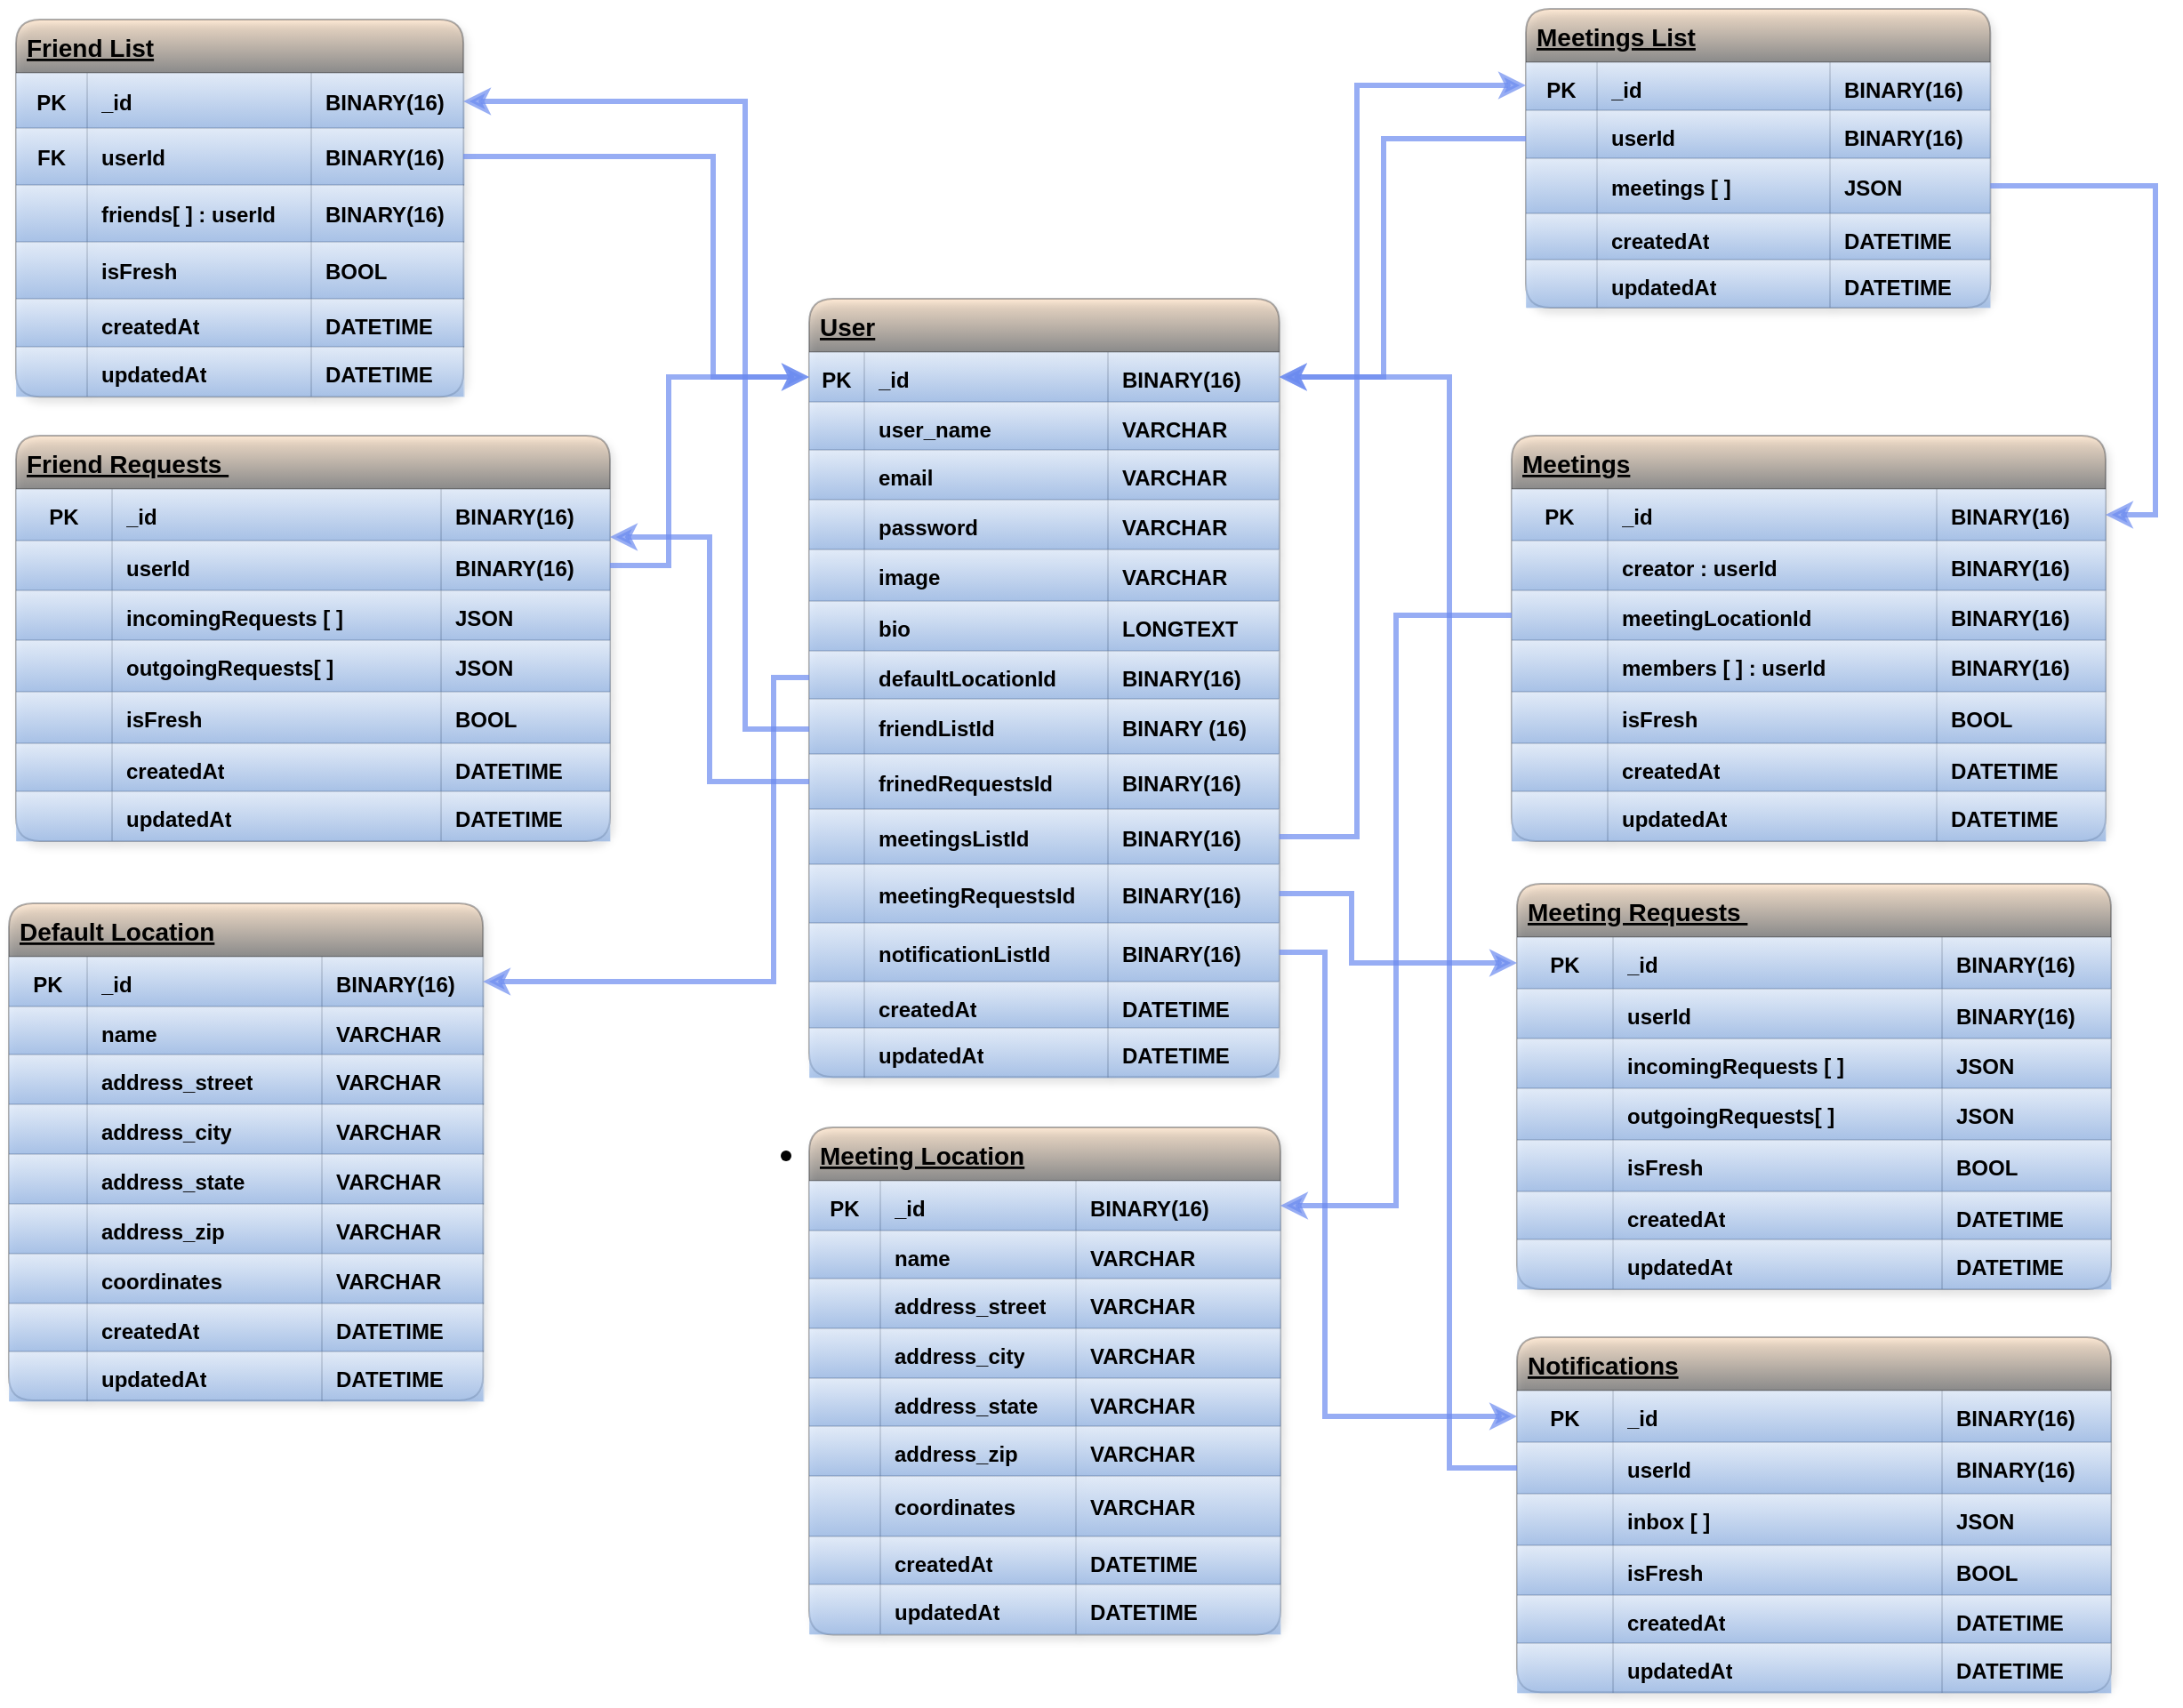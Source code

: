 <mxfile>
    <diagram id="LkOnWeVT7-0t_uNRfe_2" name="Page-1">
        <mxGraphModel dx="713" dy="706" grid="0" gridSize="10" guides="1" tooltips="1" connect="1" arrows="1" fold="1" page="1" pageScale="1" pageWidth="1920" pageHeight="1200" background="#FFFFFF" math="0" shadow="0">
            <root>
                <mxCell id="0"/>
                <mxCell id="1" parent="0"/>
                <mxCell id="111" value="Default Location" style="shape=table;startSize=30;container=1;collapsible=0;childLayout=tableLayout;fontStyle=5;align=left;labelBackgroundColor=none;spacing=6;swimlaneLine=1;fillColor=#ffcc99;strokeColor=#36393d;shadow=1;rounded=1;swimlaneFillColor=default;fontFamily=Helvetica;fontSize=14;opacity=40;gradientColor=default;fontColor=#000000;" parent="1" vertex="1">
                    <mxGeometry x="77" y="600" width="266.57" height="279.541" as="geometry"/>
                </mxCell>
                <mxCell id="112" value="" style="shape=tableRow;horizontal=0;startSize=0;swimlaneHead=0;swimlaneBody=0;top=0;left=0;bottom=0;right=0;collapsible=0;dropTarget=0;fillColor=#dae8fc;points=[[0,0.5],[1,0.5]];portConstraint=eastwest;labelBackgroundColor=none;swimlaneLine=0;strokeColor=#6c8ebf;shadow=0;rounded=1;gradientColor=#7ea6e0;fontColor=#000000;fontStyle=1;opacity=40;" parent="111" vertex="1">
                    <mxGeometry y="30" width="266.57" height="28" as="geometry"/>
                </mxCell>
                <mxCell id="113" value="PK" style="shape=partialRectangle;html=1;whiteSpace=wrap;connectable=0;fillColor=#dae8fc;top=0;left=0;bottom=0;right=0;overflow=hidden;labelBackgroundColor=none;strokeColor=#6c8ebf;strokeWidth=0;spacing=0;spacingTop=8;spacingLeft=8;spacingRight=8;spacingBottom=6;shadow=0;rounded=1;gradientColor=#7ea6e0;fontColor=#000000;fontStyle=1;opacity=40;" parent="112" vertex="1">
                    <mxGeometry width="44" height="28" as="geometry">
                        <mxRectangle width="44" height="28" as="alternateBounds"/>
                    </mxGeometry>
                </mxCell>
                <mxCell id="114" value="_id" style="shape=partialRectangle;html=1;whiteSpace=wrap;connectable=0;fillColor=#dae8fc;top=0;left=0;bottom=0;right=0;overflow=hidden;labelBackgroundColor=none;strokeColor=#6c8ebf;strokeWidth=0;align=left;spacing=0;spacingTop=8;spacingLeft=8;spacingRight=8;spacingBottom=6;shadow=0;rounded=1;gradientColor=#7ea6e0;fontColor=#000000;fontStyle=1;opacity=40;" parent="112" vertex="1">
                    <mxGeometry x="44" width="132" height="28" as="geometry">
                        <mxRectangle width="132" height="28" as="alternateBounds"/>
                    </mxGeometry>
                </mxCell>
                <mxCell id="115" value="BINARY(16)" style="shape=partialRectangle;html=1;whiteSpace=wrap;connectable=0;fillColor=#dae8fc;top=0;left=0;bottom=0;right=0;overflow=hidden;labelBackgroundColor=none;strokeColor=#6c8ebf;strokeWidth=0;align=left;spacing=0;spacingTop=8;spacingLeft=8;spacingRight=8;spacingBottom=6;shadow=0;rounded=1;gradientColor=#7ea6e0;fontColor=#000000;fontStyle=1;opacity=40;" parent="112" vertex="1">
                    <mxGeometry x="176" width="91" height="28" as="geometry">
                        <mxRectangle width="91" height="28" as="alternateBounds"/>
                    </mxGeometry>
                </mxCell>
                <mxCell id="120" style="shape=tableRow;horizontal=0;startSize=0;swimlaneHead=0;swimlaneBody=0;top=0;left=0;bottom=0;right=0;collapsible=0;dropTarget=0;fillColor=#dae8fc;points=[[0,0.5],[1,0.5]];portConstraint=eastwest;labelBackgroundColor=none;strokeColor=#6c8ebf;shadow=0;rounded=1;gradientColor=#7ea6e0;fontColor=#000000;fontStyle=1;opacity=40;" parent="111" vertex="1">
                    <mxGeometry y="58" width="266.57" height="27" as="geometry"/>
                </mxCell>
                <mxCell id="121" value="" style="shape=partialRectangle;html=1;whiteSpace=wrap;connectable=0;fillColor=#dae8fc;top=0;left=0;bottom=0;right=0;overflow=hidden;labelBackgroundColor=none;strokeColor=#6c8ebf;strokeWidth=0;spacing=0;spacingTop=8;spacingLeft=8;spacingRight=8;spacingBottom=6;shadow=0;rounded=1;gradientColor=#7ea6e0;fontColor=#000000;fontStyle=1;opacity=40;" parent="120" vertex="1">
                    <mxGeometry width="44" height="27" as="geometry">
                        <mxRectangle width="44" height="27" as="alternateBounds"/>
                    </mxGeometry>
                </mxCell>
                <mxCell id="122" value="name" style="shape=partialRectangle;html=1;whiteSpace=wrap;connectable=0;fillColor=#dae8fc;top=0;left=0;bottom=0;right=0;overflow=hidden;labelBackgroundColor=none;strokeColor=#6c8ebf;strokeWidth=0;spacing=0;spacingTop=8;spacingLeft=8;spacingRight=8;spacingBottom=6;align=left;shadow=0;rounded=1;gradientColor=#7ea6e0;fontColor=#000000;fontStyle=1;opacity=40;" parent="120" vertex="1">
                    <mxGeometry x="44" width="132" height="27" as="geometry">
                        <mxRectangle width="132" height="27" as="alternateBounds"/>
                    </mxGeometry>
                </mxCell>
                <mxCell id="123" value="VARCHAR" style="shape=partialRectangle;html=1;whiteSpace=wrap;connectable=0;fillColor=#dae8fc;top=0;left=0;bottom=0;right=0;overflow=hidden;labelBackgroundColor=none;strokeColor=#6c8ebf;strokeWidth=0;spacing=0;spacingTop=8;spacingLeft=8;spacingRight=8;spacingBottom=6;align=left;shadow=0;rounded=1;gradientColor=#7ea6e0;fontColor=#000000;fontStyle=1;opacity=40;" parent="120" vertex="1">
                    <mxGeometry x="176" width="91" height="27" as="geometry">
                        <mxRectangle width="91" height="27" as="alternateBounds"/>
                    </mxGeometry>
                </mxCell>
                <mxCell id="124" style="shape=tableRow;horizontal=0;startSize=0;swimlaneHead=0;swimlaneBody=0;top=0;left=0;bottom=0;right=0;collapsible=0;dropTarget=0;fillColor=#dae8fc;points=[[0,0.5],[1,0.5]];portConstraint=eastwest;labelBackgroundColor=none;strokeColor=#6c8ebf;shadow=0;rounded=1;gradientColor=#7ea6e0;fontColor=#000000;fontStyle=1;opacity=40;" parent="111" vertex="1">
                    <mxGeometry y="85" width="266.57" height="28" as="geometry"/>
                </mxCell>
                <mxCell id="125" style="shape=partialRectangle;html=1;whiteSpace=wrap;connectable=0;fillColor=#dae8fc;top=0;left=0;bottom=0;right=0;overflow=hidden;labelBackgroundColor=none;strokeColor=#6c8ebf;strokeWidth=0;spacing=0;spacingTop=8;spacingLeft=8;spacingRight=8;spacingBottom=6;shadow=0;rounded=1;gradientColor=#7ea6e0;fontColor=#000000;fontStyle=1;opacity=40;" parent="124" vertex="1">
                    <mxGeometry width="44" height="28" as="geometry">
                        <mxRectangle width="44" height="28" as="alternateBounds"/>
                    </mxGeometry>
                </mxCell>
                <mxCell id="126" value="address_street" style="shape=partialRectangle;html=1;whiteSpace=wrap;connectable=0;fillColor=#dae8fc;top=0;left=0;bottom=0;right=0;overflow=hidden;labelBackgroundColor=none;strokeColor=#6c8ebf;strokeWidth=0;spacing=0;spacingTop=8;spacingLeft=8;spacingRight=8;spacingBottom=6;align=left;shadow=0;rounded=1;gradientColor=#7ea6e0;fontColor=#000000;fontStyle=1;opacity=40;" parent="124" vertex="1">
                    <mxGeometry x="44" width="132" height="28" as="geometry">
                        <mxRectangle width="132" height="28" as="alternateBounds"/>
                    </mxGeometry>
                </mxCell>
                <mxCell id="127" value="VARCHAR" style="shape=partialRectangle;html=1;whiteSpace=wrap;connectable=0;fillColor=#dae8fc;top=0;left=0;bottom=0;right=0;overflow=hidden;labelBackgroundColor=none;strokeColor=#6c8ebf;strokeWidth=0;spacing=0;spacingTop=8;spacingLeft=8;spacingRight=8;spacingBottom=6;align=left;shadow=0;rounded=1;gradientColor=#7ea6e0;fontColor=#000000;fontStyle=1;opacity=40;" parent="124" vertex="1">
                    <mxGeometry x="176" width="91" height="28" as="geometry">
                        <mxRectangle width="91" height="28" as="alternateBounds"/>
                    </mxGeometry>
                </mxCell>
                <mxCell id="148" style="shape=tableRow;horizontal=0;startSize=0;swimlaneHead=0;swimlaneBody=0;top=0;left=0;bottom=0;right=0;collapsible=0;dropTarget=0;fillColor=#dae8fc;points=[[0,0.5],[1,0.5]];portConstraint=eastwest;labelBackgroundColor=none;strokeColor=#6c8ebf;shadow=0;rounded=1;gradientColor=#7ea6e0;fontColor=#000000;fontStyle=1;opacity=40;" parent="111" vertex="1">
                    <mxGeometry y="113" width="266.57" height="28" as="geometry"/>
                </mxCell>
                <mxCell id="149" style="shape=partialRectangle;html=1;whiteSpace=wrap;connectable=0;fillColor=#dae8fc;top=0;left=0;bottom=0;right=0;overflow=hidden;labelBackgroundColor=none;strokeColor=#6c8ebf;strokeWidth=0;spacing=0;spacingTop=8;spacingLeft=8;spacingRight=8;spacingBottom=6;shadow=0;rounded=1;gradientColor=#7ea6e0;fontColor=#000000;fontStyle=1;opacity=40;" parent="148" vertex="1">
                    <mxGeometry width="44" height="28" as="geometry">
                        <mxRectangle width="44" height="28" as="alternateBounds"/>
                    </mxGeometry>
                </mxCell>
                <mxCell id="150" value="address_city" style="shape=partialRectangle;html=1;whiteSpace=wrap;connectable=0;fillColor=#dae8fc;top=0;left=0;bottom=0;right=0;overflow=hidden;labelBackgroundColor=none;strokeColor=#6c8ebf;strokeWidth=0;spacing=0;spacingTop=8;spacingLeft=8;spacingRight=8;spacingBottom=6;align=left;shadow=0;rounded=1;gradientColor=#7ea6e0;fontColor=#000000;fontStyle=1;opacity=40;" parent="148" vertex="1">
                    <mxGeometry x="44" width="132" height="28" as="geometry">
                        <mxRectangle width="132" height="28" as="alternateBounds"/>
                    </mxGeometry>
                </mxCell>
                <mxCell id="151" value="VARCHAR" style="shape=partialRectangle;html=1;whiteSpace=wrap;connectable=0;fillColor=#dae8fc;top=0;left=0;bottom=0;right=0;overflow=hidden;labelBackgroundColor=none;strokeColor=#6c8ebf;strokeWidth=0;spacing=0;spacingTop=8;spacingLeft=8;spacingRight=8;spacingBottom=6;align=left;shadow=0;rounded=1;gradientColor=#7ea6e0;fontColor=#000000;fontStyle=1;opacity=40;" parent="148" vertex="1">
                    <mxGeometry x="176" width="91" height="28" as="geometry">
                        <mxRectangle width="91" height="28" as="alternateBounds"/>
                    </mxGeometry>
                </mxCell>
                <mxCell id="144" style="shape=tableRow;horizontal=0;startSize=0;swimlaneHead=0;swimlaneBody=0;top=0;left=0;bottom=0;right=0;collapsible=0;dropTarget=0;fillColor=#dae8fc;points=[[0,0.5],[1,0.5]];portConstraint=eastwest;labelBackgroundColor=none;strokeColor=#6c8ebf;shadow=0;rounded=1;gradientColor=#7ea6e0;fontColor=#000000;fontStyle=1;opacity=40;" parent="111" vertex="1">
                    <mxGeometry y="141" width="266.57" height="28" as="geometry"/>
                </mxCell>
                <mxCell id="145" style="shape=partialRectangle;html=1;whiteSpace=wrap;connectable=0;fillColor=#dae8fc;top=0;left=0;bottom=0;right=0;overflow=hidden;labelBackgroundColor=none;strokeColor=#6c8ebf;strokeWidth=0;spacing=0;spacingTop=8;spacingLeft=8;spacingRight=8;spacingBottom=6;shadow=0;rounded=1;gradientColor=#7ea6e0;fontColor=#000000;fontStyle=1;opacity=40;" parent="144" vertex="1">
                    <mxGeometry width="44" height="28" as="geometry">
                        <mxRectangle width="44" height="28" as="alternateBounds"/>
                    </mxGeometry>
                </mxCell>
                <mxCell id="146" value="address_state" style="shape=partialRectangle;html=1;whiteSpace=wrap;connectable=0;fillColor=#dae8fc;top=0;left=0;bottom=0;right=0;overflow=hidden;labelBackgroundColor=none;strokeColor=#6c8ebf;strokeWidth=0;spacing=0;spacingTop=8;spacingLeft=8;spacingRight=8;spacingBottom=6;align=left;shadow=0;rounded=1;gradientColor=#7ea6e0;fontColor=#000000;fontStyle=1;opacity=40;" parent="144" vertex="1">
                    <mxGeometry x="44" width="132" height="28" as="geometry">
                        <mxRectangle width="132" height="28" as="alternateBounds"/>
                    </mxGeometry>
                </mxCell>
                <mxCell id="147" value="VARCHAR" style="shape=partialRectangle;html=1;whiteSpace=wrap;connectable=0;fillColor=#dae8fc;top=0;left=0;bottom=0;right=0;overflow=hidden;labelBackgroundColor=none;strokeColor=#6c8ebf;strokeWidth=0;spacing=0;spacingTop=8;spacingLeft=8;spacingRight=8;spacingBottom=6;align=left;shadow=0;rounded=1;gradientColor=#7ea6e0;fontColor=#000000;fontStyle=1;opacity=40;" parent="144" vertex="1">
                    <mxGeometry x="176" width="91" height="28" as="geometry">
                        <mxRectangle width="91" height="28" as="alternateBounds"/>
                    </mxGeometry>
                </mxCell>
                <mxCell id="140" style="shape=tableRow;horizontal=0;startSize=0;swimlaneHead=0;swimlaneBody=0;top=0;left=0;bottom=0;right=0;collapsible=0;dropTarget=0;fillColor=#dae8fc;points=[[0,0.5],[1,0.5]];portConstraint=eastwest;labelBackgroundColor=none;strokeColor=#6c8ebf;shadow=0;rounded=1;gradientColor=#7ea6e0;fontColor=#000000;fontStyle=1;opacity=40;" parent="111" vertex="1">
                    <mxGeometry y="169" width="266.57" height="28" as="geometry"/>
                </mxCell>
                <mxCell id="141" style="shape=partialRectangle;html=1;whiteSpace=wrap;connectable=0;fillColor=#dae8fc;top=0;left=0;bottom=0;right=0;overflow=hidden;labelBackgroundColor=none;strokeColor=#6c8ebf;strokeWidth=0;spacing=0;spacingTop=8;spacingLeft=8;spacingRight=8;spacingBottom=6;shadow=0;rounded=1;gradientColor=#7ea6e0;fontColor=#000000;fontStyle=1;opacity=40;" parent="140" vertex="1">
                    <mxGeometry width="44" height="28" as="geometry">
                        <mxRectangle width="44" height="28" as="alternateBounds"/>
                    </mxGeometry>
                </mxCell>
                <mxCell id="142" value="address_zip" style="shape=partialRectangle;html=1;whiteSpace=wrap;connectable=0;fillColor=#dae8fc;top=0;left=0;bottom=0;right=0;overflow=hidden;labelBackgroundColor=none;strokeColor=#6c8ebf;strokeWidth=0;spacing=0;spacingTop=8;spacingLeft=8;spacingRight=8;spacingBottom=6;align=left;shadow=0;rounded=1;gradientColor=#7ea6e0;fontColor=#000000;fontStyle=1;opacity=40;" parent="140" vertex="1">
                    <mxGeometry x="44" width="132" height="28" as="geometry">
                        <mxRectangle width="132" height="28" as="alternateBounds"/>
                    </mxGeometry>
                </mxCell>
                <mxCell id="143" value="VARCHAR" style="shape=partialRectangle;html=1;whiteSpace=wrap;connectable=0;fillColor=#dae8fc;top=0;left=0;bottom=0;right=0;overflow=hidden;labelBackgroundColor=none;strokeColor=#6c8ebf;strokeWidth=0;spacing=0;spacingTop=8;spacingLeft=8;spacingRight=8;spacingBottom=6;align=left;shadow=0;rounded=1;gradientColor=#7ea6e0;fontColor=#000000;fontStyle=1;opacity=40;" parent="140" vertex="1">
                    <mxGeometry x="176" width="91" height="28" as="geometry">
                        <mxRectangle width="91" height="28" as="alternateBounds"/>
                    </mxGeometry>
                </mxCell>
                <mxCell id="136" style="shape=tableRow;horizontal=0;startSize=0;swimlaneHead=0;swimlaneBody=0;top=0;left=0;bottom=0;right=0;collapsible=0;dropTarget=0;fillColor=#dae8fc;points=[[0,0.5],[1,0.5]];portConstraint=eastwest;labelBackgroundColor=none;strokeColor=#6c8ebf;shadow=0;rounded=1;gradientColor=#7ea6e0;fontColor=#000000;fontStyle=1;opacity=40;" parent="111" vertex="1">
                    <mxGeometry y="197" width="266.57" height="28" as="geometry"/>
                </mxCell>
                <mxCell id="137" style="shape=partialRectangle;html=1;whiteSpace=wrap;connectable=0;fillColor=#dae8fc;top=0;left=0;bottom=0;right=0;overflow=hidden;labelBackgroundColor=none;strokeColor=#6c8ebf;strokeWidth=0;spacing=0;spacingTop=8;spacingLeft=8;spacingRight=8;spacingBottom=6;shadow=0;rounded=1;gradientColor=#7ea6e0;fontColor=#000000;fontStyle=1;opacity=40;" parent="136" vertex="1">
                    <mxGeometry width="44" height="28" as="geometry">
                        <mxRectangle width="44" height="28" as="alternateBounds"/>
                    </mxGeometry>
                </mxCell>
                <mxCell id="138" value="coordinates" style="shape=partialRectangle;html=1;whiteSpace=wrap;connectable=0;fillColor=#dae8fc;top=0;left=0;bottom=0;right=0;overflow=hidden;labelBackgroundColor=none;strokeColor=#6c8ebf;strokeWidth=0;spacing=0;spacingTop=8;spacingLeft=8;spacingRight=8;spacingBottom=6;align=left;shadow=0;rounded=1;gradientColor=#7ea6e0;fontColor=#000000;fontStyle=1;opacity=40;" parent="136" vertex="1">
                    <mxGeometry x="44" width="132" height="28" as="geometry">
                        <mxRectangle width="132" height="28" as="alternateBounds"/>
                    </mxGeometry>
                </mxCell>
                <mxCell id="139" value="VARCHAR" style="shape=partialRectangle;html=1;whiteSpace=wrap;connectable=0;fillColor=#dae8fc;top=0;left=0;bottom=0;right=0;overflow=hidden;labelBackgroundColor=none;strokeColor=#6c8ebf;strokeWidth=0;spacing=0;spacingTop=8;spacingLeft=8;spacingRight=8;spacingBottom=6;align=left;shadow=0;rounded=1;gradientColor=#7ea6e0;fontColor=#000000;fontStyle=1;opacity=40;" parent="136" vertex="1">
                    <mxGeometry x="176" width="91" height="28" as="geometry">
                        <mxRectangle width="91" height="28" as="alternateBounds"/>
                    </mxGeometry>
                </mxCell>
                <mxCell id="128" style="shape=tableRow;horizontal=0;startSize=0;swimlaneHead=0;swimlaneBody=0;top=0;left=0;bottom=0;right=0;collapsible=0;dropTarget=0;fillColor=#dae8fc;points=[[0,0.5],[1,0.5]];portConstraint=eastwest;labelBackgroundColor=none;strokeColor=#6c8ebf;shadow=0;rounded=1;gradientColor=#7ea6e0;fontColor=#000000;fontStyle=1;opacity=40;" parent="111" vertex="1">
                    <mxGeometry y="225" width="266.57" height="27" as="geometry"/>
                </mxCell>
                <mxCell id="129" style="shape=partialRectangle;html=1;whiteSpace=wrap;connectable=0;fillColor=#dae8fc;top=0;left=0;bottom=0;right=0;overflow=hidden;labelBackgroundColor=none;strokeColor=#6c8ebf;strokeWidth=0;spacing=0;spacingTop=8;spacingLeft=8;spacingRight=8;spacingBottom=6;shadow=0;rounded=1;gradientColor=#7ea6e0;fontColor=#000000;fontStyle=1;opacity=40;" parent="128" vertex="1">
                    <mxGeometry width="44" height="27" as="geometry">
                        <mxRectangle width="44" height="27" as="alternateBounds"/>
                    </mxGeometry>
                </mxCell>
                <mxCell id="130" value="createdAt" style="shape=partialRectangle;html=1;whiteSpace=wrap;connectable=0;fillColor=#dae8fc;top=0;left=0;bottom=0;right=0;overflow=hidden;labelBackgroundColor=none;strokeColor=#6c8ebf;strokeWidth=0;spacing=0;spacingTop=8;spacingLeft=8;spacingRight=8;spacingBottom=6;align=left;shadow=0;rounded=1;gradientColor=#7ea6e0;fontColor=#000000;fontStyle=1;opacity=40;" parent="128" vertex="1">
                    <mxGeometry x="44" width="132" height="27" as="geometry">
                        <mxRectangle width="132" height="27" as="alternateBounds"/>
                    </mxGeometry>
                </mxCell>
                <mxCell id="131" value="DATETIME" style="shape=partialRectangle;html=1;whiteSpace=wrap;connectable=0;fillColor=#dae8fc;top=0;left=0;bottom=0;right=0;overflow=hidden;labelBackgroundColor=none;strokeColor=#6c8ebf;strokeWidth=0;spacing=0;spacingTop=8;spacingLeft=8;spacingRight=8;spacingBottom=6;align=left;shadow=0;rounded=1;gradientColor=#7ea6e0;fontColor=#000000;fontStyle=1;opacity=40;" parent="128" vertex="1">
                    <mxGeometry x="176" width="91" height="27" as="geometry">
                        <mxRectangle width="91" height="27" as="alternateBounds"/>
                    </mxGeometry>
                </mxCell>
                <mxCell id="132" style="shape=tableRow;horizontal=0;startSize=0;swimlaneHead=0;swimlaneBody=0;top=0;left=0;bottom=0;right=0;collapsible=0;dropTarget=0;fillColor=#dae8fc;points=[[0,0.5],[1,0.5]];portConstraint=eastwest;labelBackgroundColor=none;strokeColor=#6c8ebf;shadow=0;rounded=1;gradientColor=#7ea6e0;fontColor=#000000;fontStyle=1;opacity=40;" parent="111" vertex="1">
                    <mxGeometry y="252" width="266.57" height="28" as="geometry"/>
                </mxCell>
                <mxCell id="133" style="shape=partialRectangle;html=1;whiteSpace=wrap;connectable=0;fillColor=#dae8fc;top=0;left=0;bottom=0;right=0;overflow=hidden;labelBackgroundColor=none;strokeColor=#6c8ebf;strokeWidth=0;spacing=0;spacingTop=8;spacingLeft=8;spacingRight=8;spacingBottom=6;shadow=0;rounded=1;gradientColor=#7ea6e0;fontColor=#000000;fontStyle=1;opacity=40;" parent="132" vertex="1">
                    <mxGeometry width="44" height="28" as="geometry">
                        <mxRectangle width="44" height="28" as="alternateBounds"/>
                    </mxGeometry>
                </mxCell>
                <mxCell id="134" value="updatedAt" style="shape=partialRectangle;html=1;whiteSpace=wrap;connectable=0;fillColor=#dae8fc;top=0;left=0;bottom=0;right=0;overflow=hidden;labelBackgroundColor=none;strokeColor=#6c8ebf;strokeWidth=0;spacing=0;spacingTop=8;spacingLeft=8;spacingRight=8;spacingBottom=6;align=left;shadow=0;rounded=1;gradientColor=#7ea6e0;fontColor=#000000;fontStyle=1;opacity=40;" parent="132" vertex="1">
                    <mxGeometry x="44" width="132" height="28" as="geometry">
                        <mxRectangle width="132" height="28" as="alternateBounds"/>
                    </mxGeometry>
                </mxCell>
                <mxCell id="135" value="DATETIME" style="shape=partialRectangle;html=1;whiteSpace=wrap;connectable=0;fillColor=#dae8fc;top=0;left=0;bottom=0;right=0;overflow=hidden;labelBackgroundColor=none;strokeColor=#6c8ebf;strokeWidth=0;spacing=0;spacingTop=8;spacingLeft=8;spacingRight=8;spacingBottom=6;align=left;shadow=0;rounded=1;gradientColor=#7ea6e0;fontColor=#000000;fontStyle=1;opacity=40;" parent="132" vertex="1">
                    <mxGeometry x="176" width="91" height="28" as="geometry">
                        <mxRectangle width="91" height="28" as="alternateBounds"/>
                    </mxGeometry>
                </mxCell>
                <mxCell id="152" value="Friend List" style="shape=table;startSize=30;container=1;collapsible=0;childLayout=tableLayout;fontStyle=5;align=left;labelBackgroundColor=none;spacing=6;swimlaneLine=1;fillColor=#ffcc99;strokeColor=#36393d;shadow=1;rounded=1;swimlaneFillColor=default;fontFamily=Helvetica;fontSize=14;opacity=40;gradientColor=default;fontColor=#000000;" parent="1" vertex="1">
                    <mxGeometry x="81.0" y="103.0" width="251.55" height="212.1" as="geometry"/>
                </mxCell>
                <mxCell id="153" value="" style="shape=tableRow;horizontal=0;startSize=0;swimlaneHead=0;swimlaneBody=0;top=0;left=0;bottom=0;right=0;collapsible=0;dropTarget=0;fillColor=#dae8fc;points=[[0,0.5],[1,0.5]];portConstraint=eastwest;labelBackgroundColor=none;swimlaneLine=0;strokeColor=#6c8ebf;shadow=0;rounded=1;gradientColor=#7ea6e0;fontColor=#000000;fontStyle=1;opacity=40;" parent="152" vertex="1">
                    <mxGeometry y="30" width="251.55" height="31" as="geometry"/>
                </mxCell>
                <mxCell id="154" value="PK" style="shape=partialRectangle;html=1;whiteSpace=wrap;connectable=0;fillColor=#dae8fc;top=0;left=0;bottom=0;right=0;overflow=hidden;labelBackgroundColor=none;strokeColor=#6c8ebf;strokeWidth=0;spacing=0;spacingTop=8;spacingLeft=8;spacingRight=8;spacingBottom=6;shadow=0;rounded=1;gradientColor=#7ea6e0;fontColor=#000000;fontStyle=1;opacity=40;" parent="153" vertex="1">
                    <mxGeometry width="40" height="31" as="geometry">
                        <mxRectangle width="40" height="31" as="alternateBounds"/>
                    </mxGeometry>
                </mxCell>
                <mxCell id="155" value="_id&lt;br&gt;" style="shape=partialRectangle;html=1;whiteSpace=wrap;connectable=0;fillColor=#dae8fc;top=0;left=0;bottom=0;right=0;overflow=hidden;labelBackgroundColor=none;strokeColor=#6c8ebf;strokeWidth=0;align=left;spacing=0;spacingTop=8;spacingLeft=8;spacingRight=8;spacingBottom=6;shadow=0;rounded=1;gradientColor=#7ea6e0;fontColor=#000000;fontStyle=1;opacity=40;" parent="153" vertex="1">
                    <mxGeometry x="40" width="126" height="31" as="geometry">
                        <mxRectangle width="126" height="31" as="alternateBounds"/>
                    </mxGeometry>
                </mxCell>
                <mxCell id="156" value="BINARY(16)" style="shape=partialRectangle;html=1;whiteSpace=wrap;connectable=0;fillColor=#dae8fc;top=0;left=0;bottom=0;right=0;overflow=hidden;labelBackgroundColor=none;strokeColor=#6c8ebf;strokeWidth=0;align=left;spacing=0;spacingTop=8;spacingLeft=8;spacingRight=8;spacingBottom=6;shadow=0;rounded=1;gradientColor=#7ea6e0;fontColor=#000000;fontStyle=1;opacity=40;" parent="153" vertex="1">
                    <mxGeometry x="166" width="86" height="31" as="geometry">
                        <mxRectangle width="86" height="31" as="alternateBounds"/>
                    </mxGeometry>
                </mxCell>
                <mxCell id="157" value="" style="shape=tableRow;horizontal=0;startSize=0;swimlaneHead=0;swimlaneBody=0;top=0;left=0;bottom=0;right=0;collapsible=0;dropTarget=0;fillColor=#dae8fc;points=[[0,0.5],[1,0.5]];portConstraint=eastwest;labelBackgroundColor=none;strokeColor=#6c8ebf;shadow=0;rounded=1;gradientColor=#7ea6e0;fontColor=#000000;fontStyle=1;opacity=40;" parent="152" vertex="1">
                    <mxGeometry y="61" width="251.55" height="32" as="geometry"/>
                </mxCell>
                <mxCell id="158" value="FK" style="shape=partialRectangle;html=1;whiteSpace=wrap;connectable=0;fillColor=#dae8fc;top=0;left=0;bottom=0;right=0;overflow=hidden;labelBackgroundColor=none;strokeColor=#6c8ebf;strokeWidth=0;spacing=0;spacingTop=8;spacingLeft=8;spacingRight=8;spacingBottom=6;shadow=0;rounded=1;gradientColor=#7ea6e0;fontColor=#000000;fontStyle=1;opacity=40;" parent="157" vertex="1">
                    <mxGeometry width="40" height="32" as="geometry">
                        <mxRectangle width="40" height="32" as="alternateBounds"/>
                    </mxGeometry>
                </mxCell>
                <mxCell id="159" value="userId" style="shape=partialRectangle;html=1;whiteSpace=wrap;connectable=0;fillColor=#dae8fc;top=0;left=0;bottom=0;right=0;overflow=hidden;labelBackgroundColor=none;strokeColor=#6c8ebf;strokeWidth=0;spacing=0;spacingTop=8;spacingLeft=8;spacingRight=8;spacingBottom=6;align=left;shadow=0;rounded=1;gradientColor=#7ea6e0;fontColor=#000000;fontStyle=1;opacity=40;" parent="157" vertex="1">
                    <mxGeometry x="40" width="126" height="32" as="geometry">
                        <mxRectangle width="126" height="32" as="alternateBounds"/>
                    </mxGeometry>
                </mxCell>
                <mxCell id="160" value="BINARY(16)" style="shape=partialRectangle;html=1;whiteSpace=wrap;connectable=0;fillColor=#dae8fc;top=0;left=0;bottom=0;right=0;overflow=hidden;labelBackgroundColor=none;strokeColor=#6c8ebf;strokeWidth=0;spacing=0;spacingTop=8;spacingLeft=8;spacingRight=8;spacingBottom=6;align=left;shadow=0;rounded=1;gradientColor=#7ea6e0;fontColor=#000000;fontStyle=1;opacity=40;" parent="157" vertex="1">
                    <mxGeometry x="166" width="86" height="32" as="geometry">
                        <mxRectangle width="86" height="32" as="alternateBounds"/>
                    </mxGeometry>
                </mxCell>
                <mxCell id="XUXtn4tgAi1DHnVcITGY-281" style="shape=tableRow;horizontal=0;startSize=0;swimlaneHead=0;swimlaneBody=0;top=0;left=0;bottom=0;right=0;collapsible=0;dropTarget=0;fillColor=#dae8fc;points=[[0,0.5],[1,0.5]];portConstraint=eastwest;labelBackgroundColor=none;strokeColor=#6c8ebf;shadow=0;rounded=1;gradientColor=#7ea6e0;fontColor=#000000;fontStyle=1;opacity=40;" parent="152" vertex="1">
                    <mxGeometry y="93" width="251.55" height="32" as="geometry"/>
                </mxCell>
                <mxCell id="XUXtn4tgAi1DHnVcITGY-282" value="" style="shape=partialRectangle;html=1;whiteSpace=wrap;connectable=0;fillColor=#dae8fc;top=0;left=0;bottom=0;right=0;overflow=hidden;labelBackgroundColor=none;strokeColor=#6c8ebf;strokeWidth=0;spacing=0;spacingTop=8;spacingLeft=8;spacingRight=8;spacingBottom=6;shadow=0;rounded=1;gradientColor=#7ea6e0;fontColor=#000000;fontStyle=1;opacity=40;" parent="XUXtn4tgAi1DHnVcITGY-281" vertex="1">
                    <mxGeometry width="40" height="32" as="geometry">
                        <mxRectangle width="40" height="32" as="alternateBounds"/>
                    </mxGeometry>
                </mxCell>
                <mxCell id="XUXtn4tgAi1DHnVcITGY-283" value="friends[ ] : userId" style="shape=partialRectangle;html=1;whiteSpace=wrap;connectable=0;fillColor=#dae8fc;top=0;left=0;bottom=0;right=0;overflow=hidden;labelBackgroundColor=none;strokeColor=#6c8ebf;strokeWidth=0;spacing=0;spacingTop=8;spacingLeft=8;spacingRight=8;spacingBottom=6;align=left;shadow=0;rounded=1;gradientColor=#7ea6e0;fontColor=#000000;fontStyle=1;opacity=40;" parent="XUXtn4tgAi1DHnVcITGY-281" vertex="1">
                    <mxGeometry x="40" width="126" height="32" as="geometry">
                        <mxRectangle width="126" height="32" as="alternateBounds"/>
                    </mxGeometry>
                </mxCell>
                <mxCell id="XUXtn4tgAi1DHnVcITGY-284" value="BINARY(16)" style="shape=partialRectangle;html=1;whiteSpace=wrap;connectable=0;fillColor=#dae8fc;top=0;left=0;bottom=0;right=0;overflow=hidden;labelBackgroundColor=none;strokeColor=#6c8ebf;strokeWidth=0;spacing=0;spacingTop=8;spacingLeft=8;spacingRight=8;spacingBottom=6;align=left;shadow=0;rounded=1;gradientColor=#7ea6e0;fontColor=#000000;fontStyle=1;opacity=40;" parent="XUXtn4tgAi1DHnVcITGY-281" vertex="1">
                    <mxGeometry x="166" width="86" height="32" as="geometry">
                        <mxRectangle width="86" height="32" as="alternateBounds"/>
                    </mxGeometry>
                </mxCell>
                <mxCell id="DxMUMayIsbceb-JPfr1l-239" style="shape=tableRow;horizontal=0;startSize=0;swimlaneHead=0;swimlaneBody=0;top=0;left=0;bottom=0;right=0;collapsible=0;dropTarget=0;fillColor=#dae8fc;points=[[0,0.5],[1,0.5]];portConstraint=eastwest;labelBackgroundColor=none;strokeColor=#6c8ebf;shadow=0;rounded=1;gradientColor=#7ea6e0;fontColor=#000000;fontStyle=1;opacity=40;" parent="152" vertex="1">
                    <mxGeometry y="125" width="251.55" height="32" as="geometry"/>
                </mxCell>
                <mxCell id="DxMUMayIsbceb-JPfr1l-240" style="shape=partialRectangle;html=1;whiteSpace=wrap;connectable=0;fillColor=#dae8fc;top=0;left=0;bottom=0;right=0;overflow=hidden;labelBackgroundColor=none;strokeColor=#6c8ebf;strokeWidth=0;spacing=0;spacingTop=8;spacingLeft=8;spacingRight=8;spacingBottom=6;shadow=0;rounded=1;gradientColor=#7ea6e0;fontColor=#000000;fontStyle=1;opacity=40;" parent="DxMUMayIsbceb-JPfr1l-239" vertex="1">
                    <mxGeometry width="40" height="32" as="geometry">
                        <mxRectangle width="40" height="32" as="alternateBounds"/>
                    </mxGeometry>
                </mxCell>
                <mxCell id="DxMUMayIsbceb-JPfr1l-241" value="isFresh" style="shape=partialRectangle;html=1;whiteSpace=wrap;connectable=0;fillColor=#dae8fc;top=0;left=0;bottom=0;right=0;overflow=hidden;labelBackgroundColor=none;strokeColor=#6c8ebf;strokeWidth=0;spacing=0;spacingTop=8;spacingLeft=8;spacingRight=8;spacingBottom=6;align=left;shadow=0;rounded=1;gradientColor=#7ea6e0;fontColor=#000000;fontStyle=1;opacity=40;" parent="DxMUMayIsbceb-JPfr1l-239" vertex="1">
                    <mxGeometry x="40" width="126" height="32" as="geometry">
                        <mxRectangle width="126" height="32" as="alternateBounds"/>
                    </mxGeometry>
                </mxCell>
                <mxCell id="DxMUMayIsbceb-JPfr1l-242" value="BOOL" style="shape=partialRectangle;html=1;whiteSpace=wrap;connectable=0;fillColor=#dae8fc;top=0;left=0;bottom=0;right=0;overflow=hidden;labelBackgroundColor=none;strokeColor=#6c8ebf;strokeWidth=0;spacing=0;spacingTop=8;spacingLeft=8;spacingRight=8;spacingBottom=6;align=left;shadow=0;rounded=1;gradientColor=#7ea6e0;fontColor=#000000;fontStyle=1;opacity=40;" parent="DxMUMayIsbceb-JPfr1l-239" vertex="1">
                    <mxGeometry x="166" width="86" height="32" as="geometry">
                        <mxRectangle width="86" height="32" as="alternateBounds"/>
                    </mxGeometry>
                </mxCell>
                <mxCell id="169" style="shape=tableRow;horizontal=0;startSize=0;swimlaneHead=0;swimlaneBody=0;top=0;left=0;bottom=0;right=0;collapsible=0;dropTarget=0;fillColor=#dae8fc;points=[[0,0.5],[1,0.5]];portConstraint=eastwest;labelBackgroundColor=none;strokeColor=#6c8ebf;shadow=0;rounded=1;gradientColor=#7ea6e0;fontColor=#000000;fontStyle=1;opacity=40;" parent="152" vertex="1">
                    <mxGeometry y="157" width="251.55" height="27" as="geometry"/>
                </mxCell>
                <mxCell id="170" style="shape=partialRectangle;html=1;whiteSpace=wrap;connectable=0;fillColor=#dae8fc;top=0;left=0;bottom=0;right=0;overflow=hidden;labelBackgroundColor=none;strokeColor=#6c8ebf;strokeWidth=0;spacing=0;spacingTop=8;spacingLeft=8;spacingRight=8;spacingBottom=6;shadow=0;rounded=1;gradientColor=#7ea6e0;fontColor=#000000;fontStyle=1;opacity=40;" parent="169" vertex="1">
                    <mxGeometry width="40" height="27" as="geometry">
                        <mxRectangle width="40" height="27" as="alternateBounds"/>
                    </mxGeometry>
                </mxCell>
                <mxCell id="171" value="createdAt" style="shape=partialRectangle;html=1;whiteSpace=wrap;connectable=0;fillColor=#dae8fc;top=0;left=0;bottom=0;right=0;overflow=hidden;labelBackgroundColor=none;strokeColor=#6c8ebf;strokeWidth=0;spacing=0;spacingTop=8;spacingLeft=8;spacingRight=8;spacingBottom=6;align=left;shadow=0;rounded=1;gradientColor=#7ea6e0;fontColor=#000000;fontStyle=1;opacity=40;" parent="169" vertex="1">
                    <mxGeometry x="40" width="126" height="27" as="geometry">
                        <mxRectangle width="126" height="27" as="alternateBounds"/>
                    </mxGeometry>
                </mxCell>
                <mxCell id="172" value="DATETIME" style="shape=partialRectangle;html=1;whiteSpace=wrap;connectable=0;fillColor=#dae8fc;top=0;left=0;bottom=0;right=0;overflow=hidden;labelBackgroundColor=none;strokeColor=#6c8ebf;strokeWidth=0;spacing=0;spacingTop=8;spacingLeft=8;spacingRight=8;spacingBottom=6;align=left;shadow=0;rounded=1;gradientColor=#7ea6e0;fontColor=#000000;fontStyle=1;opacity=40;" parent="169" vertex="1">
                    <mxGeometry x="166" width="86" height="27" as="geometry">
                        <mxRectangle width="86" height="27" as="alternateBounds"/>
                    </mxGeometry>
                </mxCell>
                <mxCell id="173" style="shape=tableRow;horizontal=0;startSize=0;swimlaneHead=0;swimlaneBody=0;top=0;left=0;bottom=0;right=0;collapsible=0;dropTarget=0;fillColor=#dae8fc;points=[[0,0.5],[1,0.5]];portConstraint=eastwest;labelBackgroundColor=none;strokeColor=#6c8ebf;shadow=0;rounded=1;gradientColor=#7ea6e0;fontColor=#000000;fontStyle=1;opacity=40;" parent="152" vertex="1">
                    <mxGeometry y="184" width="251.55" height="28" as="geometry"/>
                </mxCell>
                <mxCell id="174" style="shape=partialRectangle;html=1;whiteSpace=wrap;connectable=0;fillColor=#dae8fc;top=0;left=0;bottom=0;right=0;overflow=hidden;labelBackgroundColor=none;strokeColor=#6c8ebf;strokeWidth=0;spacing=0;spacingTop=8;spacingLeft=8;spacingRight=8;spacingBottom=6;shadow=0;rounded=1;gradientColor=#7ea6e0;fontColor=#000000;fontStyle=1;opacity=40;" parent="173" vertex="1">
                    <mxGeometry width="40" height="28" as="geometry">
                        <mxRectangle width="40" height="28" as="alternateBounds"/>
                    </mxGeometry>
                </mxCell>
                <mxCell id="175" value="updatedAt" style="shape=partialRectangle;html=1;whiteSpace=wrap;connectable=0;fillColor=#dae8fc;top=0;left=0;bottom=0;right=0;overflow=hidden;labelBackgroundColor=none;strokeColor=#6c8ebf;strokeWidth=0;spacing=0;spacingTop=8;spacingLeft=8;spacingRight=8;spacingBottom=6;align=left;shadow=0;rounded=1;gradientColor=#7ea6e0;fontColor=#000000;fontStyle=1;opacity=40;" parent="173" vertex="1">
                    <mxGeometry x="40" width="126" height="28" as="geometry">
                        <mxRectangle width="126" height="28" as="alternateBounds"/>
                    </mxGeometry>
                </mxCell>
                <mxCell id="176" value="DATETIME" style="shape=partialRectangle;html=1;whiteSpace=wrap;connectable=0;fillColor=#dae8fc;top=0;left=0;bottom=0;right=0;overflow=hidden;labelBackgroundColor=none;strokeColor=#6c8ebf;strokeWidth=0;spacing=0;spacingTop=8;spacingLeft=8;spacingRight=8;spacingBottom=6;align=left;shadow=0;rounded=1;gradientColor=#7ea6e0;fontColor=#000000;fontStyle=1;opacity=40;" parent="173" vertex="1">
                    <mxGeometry x="166" width="86" height="28" as="geometry">
                        <mxRectangle width="86" height="28" as="alternateBounds"/>
                    </mxGeometry>
                </mxCell>
                <mxCell id="XUXtn4tgAi1DHnVcITGY-224" value="Meeting Location" style="shape=table;startSize=30;container=1;collapsible=0;childLayout=tableLayout;fontStyle=5;align=left;labelBackgroundColor=none;spacing=6;swimlaneLine=1;fillColor=#ffcc99;strokeColor=#36393d;shadow=1;rounded=1;swimlaneFillColor=default;fontFamily=Helvetica;fontSize=14;opacity=40;gradientColor=default;fontColor=#000000;" parent="1" vertex="1">
                    <mxGeometry x="527.0" y="726" width="264.969" height="285.255" as="geometry"/>
                </mxCell>
                <mxCell id="XUXtn4tgAi1DHnVcITGY-225" value="" style="shape=tableRow;horizontal=0;startSize=0;swimlaneHead=0;swimlaneBody=0;top=0;left=0;bottom=0;right=0;collapsible=0;dropTarget=0;fillColor=#dae8fc;points=[[0,0.5],[1,0.5]];portConstraint=eastwest;labelBackgroundColor=none;swimlaneLine=0;strokeColor=#6c8ebf;shadow=0;rounded=1;gradientColor=#7ea6e0;fontColor=#000000;fontStyle=1;opacity=40;" parent="XUXtn4tgAi1DHnVcITGY-224" vertex="1">
                    <mxGeometry y="30" width="264.969" height="28" as="geometry"/>
                </mxCell>
                <mxCell id="XUXtn4tgAi1DHnVcITGY-226" value="PK" style="shape=partialRectangle;html=1;whiteSpace=wrap;connectable=0;fillColor=#dae8fc;top=0;left=0;bottom=0;right=0;overflow=hidden;labelBackgroundColor=none;strokeColor=#6c8ebf;strokeWidth=0;spacing=0;spacingTop=8;spacingLeft=8;spacingRight=8;spacingBottom=6;shadow=0;rounded=1;gradientColor=#7ea6e0;fontColor=#000000;fontStyle=1;opacity=40;" parent="XUXtn4tgAi1DHnVcITGY-225" vertex="1">
                    <mxGeometry width="40" height="28" as="geometry">
                        <mxRectangle width="40" height="28" as="alternateBounds"/>
                    </mxGeometry>
                </mxCell>
                <mxCell id="XUXtn4tgAi1DHnVcITGY-227" value="_id" style="shape=partialRectangle;html=1;whiteSpace=wrap;connectable=0;fillColor=#dae8fc;top=0;left=0;bottom=0;right=0;overflow=hidden;labelBackgroundColor=none;strokeColor=#6c8ebf;strokeWidth=0;align=left;spacing=0;spacingTop=8;spacingLeft=8;spacingRight=8;spacingBottom=6;shadow=0;rounded=1;gradientColor=#7ea6e0;fontColor=#000000;fontStyle=1;opacity=40;" parent="XUXtn4tgAi1DHnVcITGY-225" vertex="1">
                    <mxGeometry x="40" width="110" height="28" as="geometry">
                        <mxRectangle width="110" height="28" as="alternateBounds"/>
                    </mxGeometry>
                </mxCell>
                <mxCell id="XUXtn4tgAi1DHnVcITGY-228" value="BINARY(16)" style="shape=partialRectangle;html=1;whiteSpace=wrap;connectable=0;fillColor=#dae8fc;top=0;left=0;bottom=0;right=0;overflow=hidden;labelBackgroundColor=none;strokeColor=#6c8ebf;strokeWidth=0;align=left;spacing=0;spacingTop=8;spacingLeft=8;spacingRight=8;spacingBottom=6;shadow=0;rounded=1;gradientColor=#7ea6e0;fontColor=#000000;fontStyle=1;opacity=40;" parent="XUXtn4tgAi1DHnVcITGY-225" vertex="1">
                    <mxGeometry x="150" width="115" height="28" as="geometry">
                        <mxRectangle width="115" height="28" as="alternateBounds"/>
                    </mxGeometry>
                </mxCell>
                <mxCell id="XUXtn4tgAi1DHnVcITGY-233" style="shape=tableRow;horizontal=0;startSize=0;swimlaneHead=0;swimlaneBody=0;top=0;left=0;bottom=0;right=0;collapsible=0;dropTarget=0;fillColor=#dae8fc;points=[[0,0.5],[1,0.5]];portConstraint=eastwest;labelBackgroundColor=none;strokeColor=#6c8ebf;shadow=0;rounded=1;gradientColor=#7ea6e0;fontColor=#000000;fontStyle=1;opacity=40;" parent="XUXtn4tgAi1DHnVcITGY-224" vertex="1">
                    <mxGeometry y="58" width="264.969" height="27" as="geometry"/>
                </mxCell>
                <mxCell id="XUXtn4tgAi1DHnVcITGY-234" value="" style="shape=partialRectangle;html=1;whiteSpace=wrap;connectable=0;fillColor=#dae8fc;top=0;left=0;bottom=0;right=0;overflow=hidden;labelBackgroundColor=none;strokeColor=#6c8ebf;strokeWidth=0;spacing=0;spacingTop=8;spacingLeft=8;spacingRight=8;spacingBottom=6;shadow=0;rounded=1;gradientColor=#7ea6e0;fontColor=#000000;fontStyle=1;opacity=40;" parent="XUXtn4tgAi1DHnVcITGY-233" vertex="1">
                    <mxGeometry width="40" height="27" as="geometry">
                        <mxRectangle width="40" height="27" as="alternateBounds"/>
                    </mxGeometry>
                </mxCell>
                <mxCell id="XUXtn4tgAi1DHnVcITGY-235" value="name" style="shape=partialRectangle;html=1;whiteSpace=wrap;connectable=0;fillColor=#dae8fc;top=0;left=0;bottom=0;right=0;overflow=hidden;labelBackgroundColor=none;strokeColor=#6c8ebf;strokeWidth=0;spacing=0;spacingTop=8;spacingLeft=8;spacingRight=8;spacingBottom=6;align=left;shadow=0;rounded=1;gradientColor=#7ea6e0;fontColor=#000000;fontStyle=1;opacity=40;" parent="XUXtn4tgAi1DHnVcITGY-233" vertex="1">
                    <mxGeometry x="40" width="110" height="27" as="geometry">
                        <mxRectangle width="110" height="27" as="alternateBounds"/>
                    </mxGeometry>
                </mxCell>
                <mxCell id="XUXtn4tgAi1DHnVcITGY-236" value="VARCHAR" style="shape=partialRectangle;html=1;whiteSpace=wrap;connectable=0;fillColor=#dae8fc;top=0;left=0;bottom=0;right=0;overflow=hidden;labelBackgroundColor=none;strokeColor=#6c8ebf;strokeWidth=0;spacing=0;spacingTop=8;spacingLeft=8;spacingRight=8;spacingBottom=6;align=left;shadow=0;rounded=1;gradientColor=#7ea6e0;fontColor=#000000;fontStyle=1;opacity=40;" parent="XUXtn4tgAi1DHnVcITGY-233" vertex="1">
                    <mxGeometry x="150" width="115" height="27" as="geometry">
                        <mxRectangle width="115" height="27" as="alternateBounds"/>
                    </mxGeometry>
                </mxCell>
                <mxCell id="XUXtn4tgAi1DHnVcITGY-237" style="shape=tableRow;horizontal=0;startSize=0;swimlaneHead=0;swimlaneBody=0;top=0;left=0;bottom=0;right=0;collapsible=0;dropTarget=0;fillColor=#dae8fc;points=[[0,0.5],[1,0.5]];portConstraint=eastwest;labelBackgroundColor=none;strokeColor=#6c8ebf;shadow=0;rounded=1;gradientColor=#7ea6e0;fontColor=#000000;fontStyle=1;opacity=40;" parent="XUXtn4tgAi1DHnVcITGY-224" vertex="1">
                    <mxGeometry y="85" width="264.969" height="28" as="geometry"/>
                </mxCell>
                <mxCell id="XUXtn4tgAi1DHnVcITGY-238" style="shape=partialRectangle;html=1;whiteSpace=wrap;connectable=0;fillColor=#dae8fc;top=0;left=0;bottom=0;right=0;overflow=hidden;labelBackgroundColor=none;strokeColor=#6c8ebf;strokeWidth=0;spacing=0;spacingTop=8;spacingLeft=8;spacingRight=8;spacingBottom=6;shadow=0;rounded=1;gradientColor=#7ea6e0;fontColor=#000000;fontStyle=1;opacity=40;" parent="XUXtn4tgAi1DHnVcITGY-237" vertex="1">
                    <mxGeometry width="40" height="28" as="geometry">
                        <mxRectangle width="40" height="28" as="alternateBounds"/>
                    </mxGeometry>
                </mxCell>
                <mxCell id="XUXtn4tgAi1DHnVcITGY-239" value="address_street" style="shape=partialRectangle;html=1;whiteSpace=wrap;connectable=0;fillColor=#dae8fc;top=0;left=0;bottom=0;right=0;overflow=hidden;labelBackgroundColor=none;strokeColor=#6c8ebf;strokeWidth=0;spacing=0;spacingTop=8;spacingLeft=8;spacingRight=8;spacingBottom=6;align=left;shadow=0;rounded=1;gradientColor=#7ea6e0;fontColor=#000000;fontStyle=1;opacity=40;" parent="XUXtn4tgAi1DHnVcITGY-237" vertex="1">
                    <mxGeometry x="40" width="110" height="28" as="geometry">
                        <mxRectangle width="110" height="28" as="alternateBounds"/>
                    </mxGeometry>
                </mxCell>
                <mxCell id="XUXtn4tgAi1DHnVcITGY-240" value="VARCHAR" style="shape=partialRectangle;html=1;whiteSpace=wrap;connectable=0;fillColor=#dae8fc;top=0;left=0;bottom=0;right=0;overflow=hidden;labelBackgroundColor=none;strokeColor=#6c8ebf;strokeWidth=0;spacing=0;spacingTop=8;spacingLeft=8;spacingRight=8;spacingBottom=6;align=left;shadow=0;rounded=1;gradientColor=#7ea6e0;fontColor=#000000;fontStyle=1;opacity=40;" parent="XUXtn4tgAi1DHnVcITGY-237" vertex="1">
                    <mxGeometry x="150" width="115" height="28" as="geometry">
                        <mxRectangle width="115" height="28" as="alternateBounds"/>
                    </mxGeometry>
                </mxCell>
                <mxCell id="XUXtn4tgAi1DHnVcITGY-241" style="shape=tableRow;horizontal=0;startSize=0;swimlaneHead=0;swimlaneBody=0;top=0;left=0;bottom=0;right=0;collapsible=0;dropTarget=0;fillColor=#dae8fc;points=[[0,0.5],[1,0.5]];portConstraint=eastwest;labelBackgroundColor=none;strokeColor=#6c8ebf;shadow=0;rounded=1;gradientColor=#7ea6e0;fontColor=#000000;fontStyle=1;opacity=40;" parent="XUXtn4tgAi1DHnVcITGY-224" vertex="1">
                    <mxGeometry y="113" width="264.969" height="28" as="geometry"/>
                </mxCell>
                <mxCell id="XUXtn4tgAi1DHnVcITGY-242" style="shape=partialRectangle;html=1;whiteSpace=wrap;connectable=0;fillColor=#dae8fc;top=0;left=0;bottom=0;right=0;overflow=hidden;labelBackgroundColor=none;strokeColor=#6c8ebf;strokeWidth=0;spacing=0;spacingTop=8;spacingLeft=8;spacingRight=8;spacingBottom=6;shadow=0;rounded=1;gradientColor=#7ea6e0;fontColor=#000000;fontStyle=1;opacity=40;" parent="XUXtn4tgAi1DHnVcITGY-241" vertex="1">
                    <mxGeometry width="40" height="28" as="geometry">
                        <mxRectangle width="40" height="28" as="alternateBounds"/>
                    </mxGeometry>
                </mxCell>
                <mxCell id="XUXtn4tgAi1DHnVcITGY-243" value="address_city" style="shape=partialRectangle;html=1;whiteSpace=wrap;connectable=0;fillColor=#dae8fc;top=0;left=0;bottom=0;right=0;overflow=hidden;labelBackgroundColor=none;strokeColor=#6c8ebf;strokeWidth=0;spacing=0;spacingTop=8;spacingLeft=8;spacingRight=8;spacingBottom=6;align=left;shadow=0;rounded=1;gradientColor=#7ea6e0;fontColor=#000000;fontStyle=1;opacity=40;" parent="XUXtn4tgAi1DHnVcITGY-241" vertex="1">
                    <mxGeometry x="40" width="110" height="28" as="geometry">
                        <mxRectangle width="110" height="28" as="alternateBounds"/>
                    </mxGeometry>
                </mxCell>
                <mxCell id="XUXtn4tgAi1DHnVcITGY-244" value="VARCHAR" style="shape=partialRectangle;html=1;whiteSpace=wrap;connectable=0;fillColor=#dae8fc;top=0;left=0;bottom=0;right=0;overflow=hidden;labelBackgroundColor=none;strokeColor=#6c8ebf;strokeWidth=0;spacing=0;spacingTop=8;spacingLeft=8;spacingRight=8;spacingBottom=6;align=left;shadow=0;rounded=1;gradientColor=#7ea6e0;fontColor=#000000;fontStyle=1;opacity=40;" parent="XUXtn4tgAi1DHnVcITGY-241" vertex="1">
                    <mxGeometry x="150" width="115" height="28" as="geometry">
                        <mxRectangle width="115" height="28" as="alternateBounds"/>
                    </mxGeometry>
                </mxCell>
                <mxCell id="XUXtn4tgAi1DHnVcITGY-245" style="shape=tableRow;horizontal=0;startSize=0;swimlaneHead=0;swimlaneBody=0;top=0;left=0;bottom=0;right=0;collapsible=0;dropTarget=0;fillColor=#dae8fc;points=[[0,0.5],[1,0.5]];portConstraint=eastwest;labelBackgroundColor=none;strokeColor=#6c8ebf;shadow=0;rounded=1;gradientColor=#7ea6e0;fontColor=#000000;fontStyle=1;opacity=40;" parent="XUXtn4tgAi1DHnVcITGY-224" vertex="1">
                    <mxGeometry y="141" width="264.969" height="27" as="geometry"/>
                </mxCell>
                <mxCell id="XUXtn4tgAi1DHnVcITGY-246" style="shape=partialRectangle;html=1;whiteSpace=wrap;connectable=0;fillColor=#dae8fc;top=0;left=0;bottom=0;right=0;overflow=hidden;labelBackgroundColor=none;strokeColor=#6c8ebf;strokeWidth=0;spacing=0;spacingTop=8;spacingLeft=8;spacingRight=8;spacingBottom=6;shadow=0;rounded=1;gradientColor=#7ea6e0;fontColor=#000000;fontStyle=1;opacity=40;" parent="XUXtn4tgAi1DHnVcITGY-245" vertex="1">
                    <mxGeometry width="40" height="27" as="geometry">
                        <mxRectangle width="40" height="27" as="alternateBounds"/>
                    </mxGeometry>
                </mxCell>
                <mxCell id="XUXtn4tgAi1DHnVcITGY-247" value="address_state" style="shape=partialRectangle;html=1;whiteSpace=wrap;connectable=0;fillColor=#dae8fc;top=0;left=0;bottom=0;right=0;overflow=hidden;labelBackgroundColor=none;strokeColor=#6c8ebf;strokeWidth=0;spacing=0;spacingTop=8;spacingLeft=8;spacingRight=8;spacingBottom=6;align=left;shadow=0;rounded=1;gradientColor=#7ea6e0;fontColor=#000000;fontStyle=1;opacity=40;" parent="XUXtn4tgAi1DHnVcITGY-245" vertex="1">
                    <mxGeometry x="40" width="110" height="27" as="geometry">
                        <mxRectangle width="110" height="27" as="alternateBounds"/>
                    </mxGeometry>
                </mxCell>
                <mxCell id="XUXtn4tgAi1DHnVcITGY-248" value="VARCHAR" style="shape=partialRectangle;html=1;whiteSpace=wrap;connectable=0;fillColor=#dae8fc;top=0;left=0;bottom=0;right=0;overflow=hidden;labelBackgroundColor=none;strokeColor=#6c8ebf;strokeWidth=0;spacing=0;spacingTop=8;spacingLeft=8;spacingRight=8;spacingBottom=6;align=left;shadow=0;rounded=1;gradientColor=#7ea6e0;fontColor=#000000;fontStyle=1;opacity=40;" parent="XUXtn4tgAi1DHnVcITGY-245" vertex="1">
                    <mxGeometry x="150" width="115" height="27" as="geometry">
                        <mxRectangle width="115" height="27" as="alternateBounds"/>
                    </mxGeometry>
                </mxCell>
                <mxCell id="XUXtn4tgAi1DHnVcITGY-249" style="shape=tableRow;horizontal=0;startSize=0;swimlaneHead=0;swimlaneBody=0;top=0;left=0;bottom=0;right=0;collapsible=0;dropTarget=0;fillColor=#dae8fc;points=[[0,0.5],[1,0.5]];portConstraint=eastwest;labelBackgroundColor=none;strokeColor=#6c8ebf;shadow=0;rounded=1;gradientColor=#7ea6e0;fontColor=#000000;fontStyle=1;opacity=40;" parent="XUXtn4tgAi1DHnVcITGY-224" vertex="1">
                    <mxGeometry y="168" width="264.969" height="28" as="geometry"/>
                </mxCell>
                <mxCell id="XUXtn4tgAi1DHnVcITGY-250" style="shape=partialRectangle;html=1;whiteSpace=wrap;connectable=0;fillColor=#dae8fc;top=0;left=0;bottom=0;right=0;overflow=hidden;labelBackgroundColor=none;strokeColor=#6c8ebf;strokeWidth=0;spacing=0;spacingTop=8;spacingLeft=8;spacingRight=8;spacingBottom=6;shadow=0;rounded=1;gradientColor=#7ea6e0;fontColor=#000000;fontStyle=1;opacity=40;" parent="XUXtn4tgAi1DHnVcITGY-249" vertex="1">
                    <mxGeometry width="40" height="28" as="geometry">
                        <mxRectangle width="40" height="28" as="alternateBounds"/>
                    </mxGeometry>
                </mxCell>
                <mxCell id="XUXtn4tgAi1DHnVcITGY-251" value="address_zip" style="shape=partialRectangle;html=1;whiteSpace=wrap;connectable=0;fillColor=#dae8fc;top=0;left=0;bottom=0;right=0;overflow=hidden;labelBackgroundColor=none;strokeColor=#6c8ebf;strokeWidth=0;spacing=0;spacingTop=8;spacingLeft=8;spacingRight=8;spacingBottom=6;align=left;shadow=0;rounded=1;gradientColor=#7ea6e0;fontColor=#000000;fontStyle=1;opacity=40;" parent="XUXtn4tgAi1DHnVcITGY-249" vertex="1">
                    <mxGeometry x="40" width="110" height="28" as="geometry">
                        <mxRectangle width="110" height="28" as="alternateBounds"/>
                    </mxGeometry>
                </mxCell>
                <mxCell id="XUXtn4tgAi1DHnVcITGY-252" value="VARCHAR" style="shape=partialRectangle;html=1;whiteSpace=wrap;connectable=0;fillColor=#dae8fc;top=0;left=0;bottom=0;right=0;overflow=hidden;labelBackgroundColor=none;strokeColor=#6c8ebf;strokeWidth=0;spacing=0;spacingTop=8;spacingLeft=8;spacingRight=8;spacingBottom=6;align=left;shadow=0;rounded=1;gradientColor=#7ea6e0;fontColor=#000000;fontStyle=1;opacity=40;" parent="XUXtn4tgAi1DHnVcITGY-249" vertex="1">
                    <mxGeometry x="150" width="115" height="28" as="geometry">
                        <mxRectangle width="115" height="28" as="alternateBounds"/>
                    </mxGeometry>
                </mxCell>
                <mxCell id="XUXtn4tgAi1DHnVcITGY-253" style="shape=tableRow;horizontal=0;startSize=0;swimlaneHead=0;swimlaneBody=0;top=0;left=0;bottom=0;right=0;collapsible=0;dropTarget=0;fillColor=#dae8fc;points=[[0,0.5],[1,0.5]];portConstraint=eastwest;labelBackgroundColor=none;strokeColor=#6c8ebf;shadow=0;rounded=1;gradientColor=#7ea6e0;fontColor=#000000;fontStyle=1;opacity=40;" parent="XUXtn4tgAi1DHnVcITGY-224" vertex="1">
                    <mxGeometry y="196" width="264.969" height="34" as="geometry"/>
                </mxCell>
                <mxCell id="XUXtn4tgAi1DHnVcITGY-254" style="shape=partialRectangle;html=1;whiteSpace=wrap;connectable=0;fillColor=#dae8fc;top=0;left=0;bottom=0;right=0;overflow=hidden;labelBackgroundColor=none;strokeColor=#6c8ebf;strokeWidth=0;spacing=0;spacingTop=8;spacingLeft=8;spacingRight=8;spacingBottom=6;shadow=0;rounded=1;gradientColor=#7ea6e0;fontColor=#000000;fontStyle=1;opacity=40;" parent="XUXtn4tgAi1DHnVcITGY-253" vertex="1">
                    <mxGeometry width="40" height="34" as="geometry">
                        <mxRectangle width="40" height="34" as="alternateBounds"/>
                    </mxGeometry>
                </mxCell>
                <mxCell id="XUXtn4tgAi1DHnVcITGY-255" value="coordinates" style="shape=partialRectangle;html=1;whiteSpace=wrap;connectable=0;fillColor=#dae8fc;top=0;left=0;bottom=0;right=0;overflow=hidden;labelBackgroundColor=none;strokeColor=#6c8ebf;strokeWidth=0;spacing=0;spacingTop=8;spacingLeft=8;spacingRight=8;spacingBottom=6;align=left;shadow=0;rounded=1;gradientColor=#7ea6e0;fontColor=#000000;fontStyle=1;opacity=40;" parent="XUXtn4tgAi1DHnVcITGY-253" vertex="1">
                    <mxGeometry x="40" width="110" height="34" as="geometry">
                        <mxRectangle width="110" height="34" as="alternateBounds"/>
                    </mxGeometry>
                </mxCell>
                <mxCell id="XUXtn4tgAi1DHnVcITGY-256" value="VARCHAR" style="shape=partialRectangle;html=1;whiteSpace=wrap;connectable=0;fillColor=#dae8fc;top=0;left=0;bottom=0;right=0;overflow=hidden;labelBackgroundColor=none;strokeColor=#6c8ebf;strokeWidth=0;spacing=0;spacingTop=8;spacingLeft=8;spacingRight=8;spacingBottom=6;align=left;shadow=0;rounded=1;gradientColor=#7ea6e0;fontColor=#000000;fontStyle=1;opacity=40;" parent="XUXtn4tgAi1DHnVcITGY-253" vertex="1">
                    <mxGeometry x="150" width="115" height="34" as="geometry">
                        <mxRectangle width="115" height="34" as="alternateBounds"/>
                    </mxGeometry>
                </mxCell>
                <mxCell id="XUXtn4tgAi1DHnVcITGY-257" style="shape=tableRow;horizontal=0;startSize=0;swimlaneHead=0;swimlaneBody=0;top=0;left=0;bottom=0;right=0;collapsible=0;dropTarget=0;fillColor=#dae8fc;points=[[0,0.5],[1,0.5]];portConstraint=eastwest;labelBackgroundColor=none;strokeColor=#6c8ebf;shadow=0;rounded=1;gradientColor=#7ea6e0;fontColor=#000000;fontStyle=1;opacity=40;" parent="XUXtn4tgAi1DHnVcITGY-224" vertex="1">
                    <mxGeometry y="230" width="264.969" height="27" as="geometry"/>
                </mxCell>
                <mxCell id="XUXtn4tgAi1DHnVcITGY-258" style="shape=partialRectangle;html=1;whiteSpace=wrap;connectable=0;fillColor=#dae8fc;top=0;left=0;bottom=0;right=0;overflow=hidden;labelBackgroundColor=none;strokeColor=#6c8ebf;strokeWidth=0;spacing=0;spacingTop=8;spacingLeft=8;spacingRight=8;spacingBottom=6;shadow=0;rounded=1;gradientColor=#7ea6e0;fontColor=#000000;fontStyle=1;opacity=40;" parent="XUXtn4tgAi1DHnVcITGY-257" vertex="1">
                    <mxGeometry width="40" height="27" as="geometry">
                        <mxRectangle width="40" height="27" as="alternateBounds"/>
                    </mxGeometry>
                </mxCell>
                <mxCell id="XUXtn4tgAi1DHnVcITGY-259" value="createdAt" style="shape=partialRectangle;html=1;whiteSpace=wrap;connectable=0;fillColor=#dae8fc;top=0;left=0;bottom=0;right=0;overflow=hidden;labelBackgroundColor=none;strokeColor=#6c8ebf;strokeWidth=0;spacing=0;spacingTop=8;spacingLeft=8;spacingRight=8;spacingBottom=6;align=left;shadow=0;rounded=1;gradientColor=#7ea6e0;fontColor=#000000;fontStyle=1;opacity=40;" parent="XUXtn4tgAi1DHnVcITGY-257" vertex="1">
                    <mxGeometry x="40" width="110" height="27" as="geometry">
                        <mxRectangle width="110" height="27" as="alternateBounds"/>
                    </mxGeometry>
                </mxCell>
                <mxCell id="XUXtn4tgAi1DHnVcITGY-260" value="DATETIME" style="shape=partialRectangle;html=1;whiteSpace=wrap;connectable=0;fillColor=#dae8fc;top=0;left=0;bottom=0;right=0;overflow=hidden;labelBackgroundColor=none;strokeColor=#6c8ebf;strokeWidth=0;spacing=0;spacingTop=8;spacingLeft=8;spacingRight=8;spacingBottom=6;align=left;shadow=0;rounded=1;gradientColor=#7ea6e0;fontColor=#000000;fontStyle=1;opacity=40;" parent="XUXtn4tgAi1DHnVcITGY-257" vertex="1">
                    <mxGeometry x="150" width="115" height="27" as="geometry">
                        <mxRectangle width="115" height="27" as="alternateBounds"/>
                    </mxGeometry>
                </mxCell>
                <mxCell id="XUXtn4tgAi1DHnVcITGY-261" style="shape=tableRow;horizontal=0;startSize=0;swimlaneHead=0;swimlaneBody=0;top=0;left=0;bottom=0;right=0;collapsible=0;dropTarget=0;fillColor=#dae8fc;points=[[0,0.5],[1,0.5]];portConstraint=eastwest;labelBackgroundColor=none;strokeColor=#6c8ebf;shadow=0;rounded=1;gradientColor=#7ea6e0;fontColor=#000000;fontStyle=1;opacity=40;" parent="XUXtn4tgAi1DHnVcITGY-224" vertex="1">
                    <mxGeometry y="257" width="264.969" height="28" as="geometry"/>
                </mxCell>
                <mxCell id="XUXtn4tgAi1DHnVcITGY-262" style="shape=partialRectangle;html=1;whiteSpace=wrap;connectable=0;fillColor=#dae8fc;top=0;left=0;bottom=0;right=0;overflow=hidden;labelBackgroundColor=none;strokeColor=#6c8ebf;strokeWidth=0;spacing=0;spacingTop=8;spacingLeft=8;spacingRight=8;spacingBottom=6;shadow=0;rounded=1;gradientColor=#7ea6e0;fontColor=#000000;fontStyle=1;opacity=40;" parent="XUXtn4tgAi1DHnVcITGY-261" vertex="1">
                    <mxGeometry width="40" height="28" as="geometry">
                        <mxRectangle width="40" height="28" as="alternateBounds"/>
                    </mxGeometry>
                </mxCell>
                <mxCell id="XUXtn4tgAi1DHnVcITGY-263" value="updatedAt" style="shape=partialRectangle;html=1;whiteSpace=wrap;connectable=0;fillColor=#dae8fc;top=0;left=0;bottom=0;right=0;overflow=hidden;labelBackgroundColor=none;strokeColor=#6c8ebf;strokeWidth=0;spacing=0;spacingTop=8;spacingLeft=8;spacingRight=8;spacingBottom=6;align=left;shadow=0;rounded=1;gradientColor=#7ea6e0;fontColor=#000000;fontStyle=1;opacity=40;" parent="XUXtn4tgAi1DHnVcITGY-261" vertex="1">
                    <mxGeometry x="40" width="110" height="28" as="geometry">
                        <mxRectangle width="110" height="28" as="alternateBounds"/>
                    </mxGeometry>
                </mxCell>
                <mxCell id="XUXtn4tgAi1DHnVcITGY-264" value="DATETIME" style="shape=partialRectangle;html=1;whiteSpace=wrap;connectable=0;fillColor=#dae8fc;top=0;left=0;bottom=0;right=0;overflow=hidden;labelBackgroundColor=none;strokeColor=#6c8ebf;strokeWidth=0;spacing=0;spacingTop=8;spacingLeft=8;spacingRight=8;spacingBottom=6;align=left;shadow=0;rounded=1;gradientColor=#7ea6e0;fontColor=#000000;fontStyle=1;opacity=40;" parent="XUXtn4tgAi1DHnVcITGY-261" vertex="1">
                    <mxGeometry x="150" width="115" height="28" as="geometry">
                        <mxRectangle width="115" height="28" as="alternateBounds"/>
                    </mxGeometry>
                </mxCell>
                <mxCell id="20" value="User" style="shape=table;startSize=30;container=1;collapsible=0;childLayout=tableLayout;fontStyle=5;align=left;labelBackgroundColor=none;spacing=6;swimlaneLine=1;fillColor=#ffcc99;strokeColor=#36393d;shadow=1;rounded=1;swimlaneFillColor=default;fontFamily=Helvetica;fontSize=14;verticalAlign=middle;movable=1;resizable=1;rotatable=1;deletable=1;editable=1;locked=0;connectable=1;opacity=40;gradientDirection=south;gradientColor=default;fontColor=#000000;" parent="1" vertex="1">
                    <mxGeometry x="527" y="260" width="264.35" height="437.63" as="geometry"/>
                </mxCell>
                <mxCell id="21" value="" style="shape=tableRow;horizontal=0;startSize=0;swimlaneHead=0;swimlaneBody=0;top=0;left=0;bottom=0;right=0;collapsible=0;dropTarget=0;fillColor=#dae8fc;points=[[0,0.5],[1,0.5]];portConstraint=eastwest;labelBackgroundColor=none;swimlaneLine=0;strokeColor=#6c8ebf;shadow=0;rounded=1;verticalAlign=middle;gradientColor=#7ea6e0;fontColor=#000000;fontStyle=1;opacity=40;" parent="20" vertex="1">
                    <mxGeometry y="30" width="264.35" height="28" as="geometry"/>
                </mxCell>
                <mxCell id="22" value="PK" style="shape=partialRectangle;html=1;whiteSpace=wrap;connectable=0;fillColor=#dae8fc;top=0;left=0;bottom=0;right=0;overflow=hidden;labelBackgroundColor=none;strokeColor=#6c8ebf;strokeWidth=0;spacing=0;spacingTop=8;spacingLeft=8;spacingRight=8;spacingBottom=6;shadow=0;rounded=1;verticalAlign=middle;gradientColor=#7ea6e0;fontColor=#000000;fontStyle=1;opacity=40;" parent="21" vertex="1">
                    <mxGeometry width="31" height="28" as="geometry">
                        <mxRectangle width="31" height="28" as="alternateBounds"/>
                    </mxGeometry>
                </mxCell>
                <mxCell id="23" value="_id" style="shape=partialRectangle;html=1;whiteSpace=wrap;connectable=0;fillColor=#dae8fc;top=0;left=0;bottom=0;right=0;overflow=hidden;labelBackgroundColor=none;strokeColor=#6c8ebf;strokeWidth=0;align=left;spacing=0;spacingTop=8;spacingLeft=8;spacingRight=8;spacingBottom=6;shadow=0;rounded=1;verticalAlign=middle;gradientColor=#7ea6e0;fontColor=#000000;fontStyle=1;opacity=40;" parent="21" vertex="1">
                    <mxGeometry x="31" width="137" height="28" as="geometry">
                        <mxRectangle width="137" height="28" as="alternateBounds"/>
                    </mxGeometry>
                </mxCell>
                <mxCell id="24" value="BINARY(16)" style="shape=partialRectangle;html=1;whiteSpace=wrap;connectable=0;fillColor=#dae8fc;top=0;left=0;bottom=0;right=0;overflow=hidden;labelBackgroundColor=none;strokeColor=#6c8ebf;strokeWidth=0;align=left;spacing=0;spacingTop=8;spacingLeft=8;spacingRight=8;spacingBottom=6;shadow=0;rounded=1;verticalAlign=middle;gradientColor=#7ea6e0;fontColor=#000000;fontStyle=1;opacity=40;" parent="21" vertex="1">
                    <mxGeometry x="168" width="96" height="28" as="geometry">
                        <mxRectangle width="96" height="28" as="alternateBounds"/>
                    </mxGeometry>
                </mxCell>
                <mxCell id="33" style="shape=tableRow;horizontal=0;startSize=0;swimlaneHead=0;swimlaneBody=0;top=0;left=0;bottom=0;right=0;collapsible=0;dropTarget=0;fillColor=#dae8fc;points=[[0,0.5],[1,0.5]];portConstraint=eastwest;labelBackgroundColor=none;strokeColor=#6c8ebf;shadow=0;rounded=1;verticalAlign=middle;gradientColor=#7ea6e0;fontColor=#000000;fontStyle=1;opacity=40;" parent="20" vertex="1">
                    <mxGeometry y="58" width="264.35" height="27" as="geometry"/>
                </mxCell>
                <mxCell id="34" value="" style="shape=partialRectangle;html=1;whiteSpace=wrap;connectable=0;fillColor=#dae8fc;top=0;left=0;bottom=0;right=0;overflow=hidden;labelBackgroundColor=none;strokeColor=#6c8ebf;strokeWidth=0;spacing=0;spacingTop=8;spacingLeft=8;spacingRight=8;spacingBottom=6;shadow=0;rounded=1;verticalAlign=middle;gradientColor=#7ea6e0;fontColor=#000000;fontStyle=1;opacity=40;" parent="33" vertex="1">
                    <mxGeometry width="31" height="27" as="geometry">
                        <mxRectangle width="31" height="27" as="alternateBounds"/>
                    </mxGeometry>
                </mxCell>
                <mxCell id="35" value="user_name" style="shape=partialRectangle;html=1;whiteSpace=wrap;connectable=0;fillColor=#dae8fc;top=0;left=0;bottom=0;right=0;overflow=hidden;labelBackgroundColor=none;strokeColor=#6c8ebf;strokeWidth=0;spacing=0;spacingTop=8;spacingLeft=8;spacingRight=8;spacingBottom=6;align=left;shadow=0;rounded=1;verticalAlign=middle;gradientColor=#7ea6e0;fontColor=#000000;fontStyle=1;opacity=40;" parent="33" vertex="1">
                    <mxGeometry x="31" width="137" height="27" as="geometry">
                        <mxRectangle width="137" height="27" as="alternateBounds"/>
                    </mxGeometry>
                </mxCell>
                <mxCell id="36" value="VARCHAR" style="shape=partialRectangle;html=1;whiteSpace=wrap;connectable=0;fillColor=#dae8fc;top=0;left=0;bottom=0;right=0;overflow=hidden;labelBackgroundColor=none;strokeColor=#6c8ebf;strokeWidth=0;spacing=0;spacingTop=8;spacingLeft=8;spacingRight=8;spacingBottom=6;align=left;shadow=0;rounded=1;verticalAlign=middle;gradientColor=#7ea6e0;fontColor=#000000;fontStyle=1;opacity=40;" parent="33" vertex="1">
                    <mxGeometry x="168" width="96" height="27" as="geometry">
                        <mxRectangle width="96" height="27" as="alternateBounds"/>
                    </mxGeometry>
                </mxCell>
                <mxCell id="37" style="shape=tableRow;horizontal=0;startSize=0;swimlaneHead=0;swimlaneBody=0;top=0;left=0;bottom=0;right=0;collapsible=0;dropTarget=0;fillColor=#dae8fc;points=[[0,0.5],[1,0.5]];portConstraint=eastwest;labelBackgroundColor=none;strokeColor=#6c8ebf;shadow=0;rounded=1;verticalAlign=middle;gradientColor=#7ea6e0;fontColor=#000000;fontStyle=1;opacity=40;" parent="20" vertex="1">
                    <mxGeometry y="85" width="264.35" height="28" as="geometry"/>
                </mxCell>
                <mxCell id="38" style="shape=partialRectangle;html=1;whiteSpace=wrap;connectable=0;fillColor=#dae8fc;top=0;left=0;bottom=0;right=0;overflow=hidden;labelBackgroundColor=none;strokeColor=#6c8ebf;strokeWidth=0;spacing=0;spacingTop=8;spacingLeft=8;spacingRight=8;spacingBottom=6;shadow=0;rounded=1;verticalAlign=middle;gradientColor=#7ea6e0;fontColor=#000000;fontStyle=1;opacity=40;" parent="37" vertex="1">
                    <mxGeometry width="31" height="28" as="geometry">
                        <mxRectangle width="31" height="28" as="alternateBounds"/>
                    </mxGeometry>
                </mxCell>
                <mxCell id="39" value="email" style="shape=partialRectangle;html=1;whiteSpace=wrap;connectable=0;fillColor=#dae8fc;top=0;left=0;bottom=0;right=0;overflow=hidden;labelBackgroundColor=none;strokeColor=#6c8ebf;strokeWidth=0;spacing=0;spacingTop=8;spacingLeft=8;spacingRight=8;spacingBottom=6;align=left;shadow=0;rounded=1;verticalAlign=middle;gradientColor=#7ea6e0;fontColor=#000000;fontStyle=1;opacity=40;" parent="37" vertex="1">
                    <mxGeometry x="31" width="137" height="28" as="geometry">
                        <mxRectangle width="137" height="28" as="alternateBounds"/>
                    </mxGeometry>
                </mxCell>
                <mxCell id="40" value="VARCHAR" style="shape=partialRectangle;html=1;whiteSpace=wrap;connectable=0;fillColor=#dae8fc;top=0;left=0;bottom=0;right=0;overflow=hidden;labelBackgroundColor=none;strokeColor=#6c8ebf;strokeWidth=0;spacing=0;spacingTop=8;spacingLeft=8;spacingRight=8;spacingBottom=6;align=left;shadow=0;rounded=1;verticalAlign=middle;gradientColor=#7ea6e0;fontColor=#000000;fontStyle=1;opacity=40;" parent="37" vertex="1">
                    <mxGeometry x="168" width="96" height="28" as="geometry">
                        <mxRectangle width="96" height="28" as="alternateBounds"/>
                    </mxGeometry>
                </mxCell>
                <mxCell id="78" style="shape=tableRow;horizontal=0;startSize=0;swimlaneHead=0;swimlaneBody=0;top=0;left=0;bottom=0;right=0;collapsible=0;dropTarget=0;fillColor=#dae8fc;points=[[0,0.5],[1,0.5]];portConstraint=eastwest;labelBackgroundColor=none;strokeColor=#6c8ebf;shadow=0;rounded=1;verticalAlign=middle;gradientColor=#7ea6e0;fontColor=#000000;fontStyle=1;opacity=40;" parent="20" vertex="1">
                    <mxGeometry y="113" width="264.35" height="28" as="geometry"/>
                </mxCell>
                <mxCell id="79" style="shape=partialRectangle;html=1;whiteSpace=wrap;connectable=0;fillColor=#dae8fc;top=0;left=0;bottom=0;right=0;overflow=hidden;labelBackgroundColor=none;strokeColor=#6c8ebf;strokeWidth=0;spacing=0;spacingTop=8;spacingLeft=8;spacingRight=8;spacingBottom=6;shadow=0;rounded=1;verticalAlign=middle;gradientColor=#7ea6e0;fontColor=#000000;fontStyle=1;opacity=40;" parent="78" vertex="1">
                    <mxGeometry width="31" height="28" as="geometry">
                        <mxRectangle width="31" height="28" as="alternateBounds"/>
                    </mxGeometry>
                </mxCell>
                <mxCell id="80" value="password" style="shape=partialRectangle;html=1;whiteSpace=wrap;connectable=0;fillColor=#dae8fc;top=0;left=0;bottom=0;right=0;overflow=hidden;labelBackgroundColor=none;strokeColor=#6c8ebf;strokeWidth=0;spacing=0;spacingTop=8;spacingLeft=8;spacingRight=8;spacingBottom=6;align=left;shadow=0;rounded=1;verticalAlign=middle;gradientColor=#7ea6e0;fontColor=#000000;fontStyle=1;opacity=40;" parent="78" vertex="1">
                    <mxGeometry x="31" width="137" height="28" as="geometry">
                        <mxRectangle width="137" height="28" as="alternateBounds"/>
                    </mxGeometry>
                </mxCell>
                <mxCell id="81" value="VARCHAR" style="shape=partialRectangle;html=1;whiteSpace=wrap;connectable=0;fillColor=#dae8fc;top=0;left=0;bottom=0;right=0;overflow=hidden;labelBackgroundColor=none;strokeColor=#6c8ebf;strokeWidth=0;spacing=0;spacingTop=8;spacingLeft=8;spacingRight=8;spacingBottom=6;align=left;shadow=0;rounded=1;verticalAlign=middle;gradientColor=#7ea6e0;fontColor=#000000;fontStyle=1;opacity=40;" parent="78" vertex="1">
                    <mxGeometry x="168" width="96" height="28" as="geometry">
                        <mxRectangle width="96" height="28" as="alternateBounds"/>
                    </mxGeometry>
                </mxCell>
                <mxCell id="XUXtn4tgAi1DHnVcITGY-220" style="shape=tableRow;horizontal=0;startSize=0;swimlaneHead=0;swimlaneBody=0;top=0;left=0;bottom=0;right=0;collapsible=0;dropTarget=0;fillColor=#dae8fc;points=[[0,0.5],[1,0.5]];portConstraint=eastwest;labelBackgroundColor=none;strokeColor=#6c8ebf;shadow=0;rounded=1;verticalAlign=middle;gradientColor=#7ea6e0;fontColor=#000000;fontStyle=1;opacity=40;" parent="20" vertex="1">
                    <mxGeometry y="141" width="264.35" height="29" as="geometry"/>
                </mxCell>
                <mxCell id="XUXtn4tgAi1DHnVcITGY-221" style="shape=partialRectangle;html=1;whiteSpace=wrap;connectable=0;fillColor=#dae8fc;top=0;left=0;bottom=0;right=0;overflow=hidden;labelBackgroundColor=none;strokeColor=#6c8ebf;strokeWidth=0;spacing=0;spacingTop=8;spacingLeft=8;spacingRight=8;spacingBottom=6;shadow=0;rounded=1;verticalAlign=middle;gradientColor=#7ea6e0;fontColor=#000000;fontStyle=1;opacity=40;" parent="XUXtn4tgAi1DHnVcITGY-220" vertex="1">
                    <mxGeometry width="31" height="29" as="geometry">
                        <mxRectangle width="31" height="29" as="alternateBounds"/>
                    </mxGeometry>
                </mxCell>
                <mxCell id="XUXtn4tgAi1DHnVcITGY-222" value="image&lt;span style=&quot;white-space: pre;&quot;&gt;&#9;&lt;/span&gt;&lt;span style=&quot;white-space: pre;&quot;&gt;&#9;&lt;/span&gt;" style="shape=partialRectangle;html=1;whiteSpace=wrap;connectable=0;fillColor=#dae8fc;top=0;left=0;bottom=0;right=0;overflow=hidden;labelBackgroundColor=none;strokeColor=#6c8ebf;strokeWidth=0;spacing=0;spacingTop=8;spacingLeft=8;spacingRight=8;spacingBottom=6;align=left;shadow=0;rounded=1;verticalAlign=middle;gradientColor=#7ea6e0;fontColor=#000000;fontStyle=1;opacity=40;" parent="XUXtn4tgAi1DHnVcITGY-220" vertex="1">
                    <mxGeometry x="31" width="137" height="29" as="geometry">
                        <mxRectangle width="137" height="29" as="alternateBounds"/>
                    </mxGeometry>
                </mxCell>
                <mxCell id="XUXtn4tgAi1DHnVcITGY-223" value="VARCHAR" style="shape=partialRectangle;html=1;whiteSpace=wrap;connectable=0;fillColor=#dae8fc;top=0;left=0;bottom=0;right=0;overflow=hidden;labelBackgroundColor=none;strokeColor=#6c8ebf;strokeWidth=0;spacing=0;spacingTop=8;spacingLeft=8;spacingRight=8;spacingBottom=6;align=left;shadow=0;rounded=1;verticalAlign=middle;gradientColor=#7ea6e0;fontColor=#000000;fontStyle=1;opacity=40;" parent="XUXtn4tgAi1DHnVcITGY-220" vertex="1">
                    <mxGeometry x="168" width="96" height="29" as="geometry">
                        <mxRectangle width="96" height="29" as="alternateBounds"/>
                    </mxGeometry>
                </mxCell>
                <mxCell id="XUXtn4tgAi1DHnVcITGY-216" style="shape=tableRow;horizontal=0;startSize=0;swimlaneHead=0;swimlaneBody=0;top=0;left=0;bottom=0;right=0;collapsible=0;dropTarget=0;fillColor=#dae8fc;points=[[0,0.5],[1,0.5]];portConstraint=eastwest;labelBackgroundColor=none;strokeColor=#6c8ebf;shadow=0;rounded=1;verticalAlign=middle;gradientColor=#7ea6e0;fontColor=#000000;fontStyle=1;opacity=40;" parent="20" vertex="1">
                    <mxGeometry y="170" width="264.35" height="28" as="geometry"/>
                </mxCell>
                <mxCell id="XUXtn4tgAi1DHnVcITGY-217" style="shape=partialRectangle;html=1;whiteSpace=wrap;connectable=0;fillColor=#dae8fc;top=0;left=0;bottom=0;right=0;overflow=hidden;labelBackgroundColor=none;strokeColor=#6c8ebf;strokeWidth=0;spacing=0;spacingTop=8;spacingLeft=8;spacingRight=8;spacingBottom=6;shadow=0;rounded=1;verticalAlign=middle;gradientColor=#7ea6e0;fontColor=#000000;fontStyle=1;opacity=40;" parent="XUXtn4tgAi1DHnVcITGY-216" vertex="1">
                    <mxGeometry width="31" height="28" as="geometry">
                        <mxRectangle width="31" height="28" as="alternateBounds"/>
                    </mxGeometry>
                </mxCell>
                <mxCell id="XUXtn4tgAi1DHnVcITGY-218" value="bio&lt;span style=&quot;white-space: pre;&quot;&gt;&#9;&lt;/span&gt;" style="shape=partialRectangle;html=1;whiteSpace=wrap;connectable=0;fillColor=#dae8fc;top=0;left=0;bottom=0;right=0;overflow=hidden;labelBackgroundColor=none;strokeColor=#6c8ebf;strokeWidth=0;spacing=0;spacingTop=8;spacingLeft=8;spacingRight=8;spacingBottom=6;align=left;shadow=0;rounded=1;verticalAlign=middle;gradientColor=#7ea6e0;fontColor=#000000;fontStyle=1;opacity=40;" parent="XUXtn4tgAi1DHnVcITGY-216" vertex="1">
                    <mxGeometry x="31" width="137" height="28" as="geometry">
                        <mxRectangle width="137" height="28" as="alternateBounds"/>
                    </mxGeometry>
                </mxCell>
                <mxCell id="XUXtn4tgAi1DHnVcITGY-219" value="LONGTEXT" style="shape=partialRectangle;html=1;whiteSpace=wrap;connectable=0;fillColor=#dae8fc;top=0;left=0;bottom=0;right=0;overflow=hidden;labelBackgroundColor=none;strokeColor=#6c8ebf;strokeWidth=0;spacing=0;spacingTop=8;spacingLeft=8;spacingRight=8;spacingBottom=6;align=left;shadow=0;rounded=1;verticalAlign=middle;gradientColor=#7ea6e0;fontColor=#000000;fontStyle=1;opacity=40;" parent="XUXtn4tgAi1DHnVcITGY-216" vertex="1">
                    <mxGeometry x="168" width="96" height="28" as="geometry">
                        <mxRectangle width="96" height="28" as="alternateBounds"/>
                    </mxGeometry>
                </mxCell>
                <mxCell id="XUXtn4tgAi1DHnVcITGY-269" style="shape=tableRow;horizontal=0;startSize=0;swimlaneHead=0;swimlaneBody=0;top=0;left=0;bottom=0;right=0;collapsible=0;dropTarget=0;fillColor=#dae8fc;points=[[0,0.5],[1,0.5]];portConstraint=eastwest;labelBackgroundColor=none;strokeColor=#6c8ebf;shadow=0;rounded=1;verticalAlign=middle;gradientColor=#7ea6e0;fontColor=#000000;fontStyle=1;opacity=40;" parent="20" vertex="1">
                    <mxGeometry y="198" width="264.35" height="27" as="geometry"/>
                </mxCell>
                <mxCell id="XUXtn4tgAi1DHnVcITGY-270" style="shape=partialRectangle;html=1;whiteSpace=wrap;connectable=0;fillColor=#dae8fc;top=0;left=0;bottom=0;right=0;overflow=hidden;labelBackgroundColor=none;strokeColor=#6c8ebf;strokeWidth=0;spacing=0;spacingTop=8;spacingLeft=8;spacingRight=8;spacingBottom=6;shadow=0;rounded=1;verticalAlign=middle;gradientColor=#7ea6e0;fontColor=#000000;fontStyle=1;opacity=40;" parent="XUXtn4tgAi1DHnVcITGY-269" vertex="1">
                    <mxGeometry width="31" height="27" as="geometry">
                        <mxRectangle width="31" height="27" as="alternateBounds"/>
                    </mxGeometry>
                </mxCell>
                <mxCell id="XUXtn4tgAi1DHnVcITGY-271" value="defaultLocationId" style="shape=partialRectangle;html=1;whiteSpace=wrap;connectable=0;fillColor=#dae8fc;top=0;left=0;bottom=0;right=0;overflow=hidden;labelBackgroundColor=none;strokeColor=#6c8ebf;strokeWidth=0;spacing=0;spacingTop=8;spacingLeft=8;spacingRight=8;spacingBottom=6;align=left;shadow=0;rounded=1;verticalAlign=middle;gradientColor=#7ea6e0;fontColor=#000000;fontStyle=1;opacity=40;" parent="XUXtn4tgAi1DHnVcITGY-269" vertex="1">
                    <mxGeometry x="31" width="137" height="27" as="geometry">
                        <mxRectangle width="137" height="27" as="alternateBounds"/>
                    </mxGeometry>
                </mxCell>
                <mxCell id="XUXtn4tgAi1DHnVcITGY-272" value="BINARY(16)" style="shape=partialRectangle;html=1;whiteSpace=wrap;connectable=0;fillColor=#dae8fc;top=0;left=0;bottom=0;right=0;overflow=hidden;labelBackgroundColor=none;strokeColor=#6c8ebf;strokeWidth=0;spacing=0;spacingTop=8;spacingLeft=8;spacingRight=8;spacingBottom=6;align=left;shadow=0;rounded=1;verticalAlign=middle;gradientColor=#7ea6e0;fontColor=#000000;fontStyle=1;opacity=40;" parent="XUXtn4tgAi1DHnVcITGY-269" vertex="1">
                    <mxGeometry x="168" width="96" height="27" as="geometry">
                        <mxRectangle width="96" height="27" as="alternateBounds"/>
                    </mxGeometry>
                </mxCell>
                <mxCell id="XUXtn4tgAi1DHnVcITGY-273" style="shape=tableRow;horizontal=0;startSize=0;swimlaneHead=0;swimlaneBody=0;top=0;left=0;bottom=0;right=0;collapsible=0;dropTarget=0;fillColor=#dae8fc;points=[[0,0.5],[1,0.5]];portConstraint=eastwest;labelBackgroundColor=none;strokeColor=#6c8ebf;shadow=0;rounded=1;verticalAlign=middle;gradientColor=#7ea6e0;fontColor=#000000;fontStyle=1;opacity=40;" parent="20" vertex="1">
                    <mxGeometry y="225" width="264.35" height="31" as="geometry"/>
                </mxCell>
                <mxCell id="XUXtn4tgAi1DHnVcITGY-274" style="shape=partialRectangle;html=1;whiteSpace=wrap;connectable=0;fillColor=#dae8fc;top=0;left=0;bottom=0;right=0;overflow=hidden;labelBackgroundColor=none;strokeColor=#6c8ebf;strokeWidth=0;spacing=0;spacingTop=8;spacingLeft=8;spacingRight=8;spacingBottom=6;shadow=0;rounded=1;verticalAlign=middle;gradientColor=#7ea6e0;fontColor=#000000;fontStyle=1;opacity=40;" parent="XUXtn4tgAi1DHnVcITGY-273" vertex="1">
                    <mxGeometry width="31" height="31" as="geometry">
                        <mxRectangle width="31" height="31" as="alternateBounds"/>
                    </mxGeometry>
                </mxCell>
                <mxCell id="XUXtn4tgAi1DHnVcITGY-275" value="friendListId" style="shape=partialRectangle;html=1;whiteSpace=wrap;connectable=0;fillColor=#dae8fc;top=0;left=0;bottom=0;right=0;overflow=hidden;labelBackgroundColor=none;strokeColor=#6c8ebf;strokeWidth=0;spacing=0;spacingTop=8;spacingLeft=8;spacingRight=8;spacingBottom=6;align=left;shadow=0;rounded=1;verticalAlign=middle;gradientColor=#7ea6e0;fontColor=#000000;fontStyle=1;opacity=40;" parent="XUXtn4tgAi1DHnVcITGY-273" vertex="1">
                    <mxGeometry x="31" width="137" height="31" as="geometry">
                        <mxRectangle width="137" height="31" as="alternateBounds"/>
                    </mxGeometry>
                </mxCell>
                <mxCell id="XUXtn4tgAi1DHnVcITGY-276" value="BINARY (16)" style="shape=partialRectangle;html=1;whiteSpace=wrap;connectable=0;fillColor=#dae8fc;top=0;left=0;bottom=0;right=0;overflow=hidden;labelBackgroundColor=none;strokeColor=#6c8ebf;strokeWidth=0;spacing=0;spacingTop=8;spacingLeft=8;spacingRight=8;spacingBottom=6;align=left;shadow=0;rounded=1;verticalAlign=middle;gradientColor=#7ea6e0;fontColor=#000000;fontStyle=1;opacity=40;" parent="XUXtn4tgAi1DHnVcITGY-273" vertex="1">
                    <mxGeometry x="168" width="96" height="31" as="geometry">
                        <mxRectangle width="96" height="31" as="alternateBounds"/>
                    </mxGeometry>
                </mxCell>
                <mxCell id="hIdABgxjADvX2J09Uw0K-250" style="shape=tableRow;horizontal=0;startSize=0;swimlaneHead=0;swimlaneBody=0;top=0;left=0;bottom=0;right=0;collapsible=0;dropTarget=0;fillColor=#dae8fc;points=[[0,0.5],[1,0.5]];portConstraint=eastwest;labelBackgroundColor=none;strokeColor=#6c8ebf;shadow=0;rounded=1;verticalAlign=middle;gradientColor=#7ea6e0;fontColor=#000000;fontStyle=1;opacity=40;" parent="20" vertex="1">
                    <mxGeometry y="256" width="264.35" height="31" as="geometry"/>
                </mxCell>
                <mxCell id="hIdABgxjADvX2J09Uw0K-251" style="shape=partialRectangle;html=1;whiteSpace=wrap;connectable=0;fillColor=#dae8fc;top=0;left=0;bottom=0;right=0;overflow=hidden;labelBackgroundColor=none;strokeColor=#6c8ebf;strokeWidth=0;spacing=0;spacingTop=8;spacingLeft=8;spacingRight=8;spacingBottom=6;shadow=0;rounded=1;verticalAlign=middle;gradientColor=#7ea6e0;fontColor=#000000;fontStyle=1;opacity=40;" parent="hIdABgxjADvX2J09Uw0K-250" vertex="1">
                    <mxGeometry width="31" height="31" as="geometry">
                        <mxRectangle width="31" height="31" as="alternateBounds"/>
                    </mxGeometry>
                </mxCell>
                <mxCell id="hIdABgxjADvX2J09Uw0K-252" value="frinedRequestsId&lt;span style=&quot;white-space: pre;&quot;&gt;&#9;&lt;/span&gt;" style="shape=partialRectangle;html=1;whiteSpace=wrap;connectable=0;fillColor=#dae8fc;top=0;left=0;bottom=0;right=0;overflow=hidden;labelBackgroundColor=none;strokeColor=#6c8ebf;strokeWidth=0;spacing=0;spacingTop=8;spacingLeft=8;spacingRight=8;spacingBottom=6;align=left;shadow=0;rounded=1;verticalAlign=middle;gradientColor=#7ea6e0;fontColor=#000000;fontStyle=1;opacity=40;" parent="hIdABgxjADvX2J09Uw0K-250" vertex="1">
                    <mxGeometry x="31" width="137" height="31" as="geometry">
                        <mxRectangle width="137" height="31" as="alternateBounds"/>
                    </mxGeometry>
                </mxCell>
                <mxCell id="hIdABgxjADvX2J09Uw0K-253" value="BINARY(16)" style="shape=partialRectangle;html=1;whiteSpace=wrap;connectable=0;fillColor=#dae8fc;top=0;left=0;bottom=0;right=0;overflow=hidden;labelBackgroundColor=none;strokeColor=#6c8ebf;strokeWidth=0;spacing=0;spacingTop=8;spacingLeft=8;spacingRight=8;spacingBottom=6;align=left;shadow=0;rounded=1;verticalAlign=middle;gradientColor=#7ea6e0;fontColor=#000000;fontStyle=1;opacity=40;" parent="hIdABgxjADvX2J09Uw0K-250" vertex="1">
                    <mxGeometry x="168" width="96" height="31" as="geometry">
                        <mxRectangle width="96" height="31" as="alternateBounds"/>
                    </mxGeometry>
                </mxCell>
                <mxCell id="XUXtn4tgAi1DHnVcITGY-212" style="shape=tableRow;horizontal=0;startSize=0;swimlaneHead=0;swimlaneBody=0;top=0;left=0;bottom=0;right=0;collapsible=0;dropTarget=0;fillColor=#dae8fc;points=[[0,0.5],[1,0.5]];portConstraint=eastwest;labelBackgroundColor=none;strokeColor=#6c8ebf;shadow=0;rounded=1;verticalAlign=middle;gradientColor=#7ea6e0;fontColor=#000000;fontStyle=1;opacity=40;" parent="20" vertex="1">
                    <mxGeometry y="287" width="264.35" height="31" as="geometry"/>
                </mxCell>
                <mxCell id="XUXtn4tgAi1DHnVcITGY-213" style="shape=partialRectangle;html=1;whiteSpace=wrap;connectable=0;fillColor=#dae8fc;top=0;left=0;bottom=0;right=0;overflow=hidden;labelBackgroundColor=none;strokeColor=#6c8ebf;strokeWidth=0;spacing=0;spacingTop=8;spacingLeft=8;spacingRight=8;spacingBottom=6;shadow=0;rounded=1;verticalAlign=middle;gradientColor=#7ea6e0;fontColor=#000000;fontStyle=1;opacity=40;" parent="XUXtn4tgAi1DHnVcITGY-212" vertex="1">
                    <mxGeometry width="31" height="31" as="geometry">
                        <mxRectangle width="31" height="31" as="alternateBounds"/>
                    </mxGeometry>
                </mxCell>
                <mxCell id="XUXtn4tgAi1DHnVcITGY-214" value="meetingsListId" style="shape=partialRectangle;html=1;whiteSpace=wrap;connectable=0;fillColor=#dae8fc;top=0;left=0;bottom=0;right=0;overflow=hidden;labelBackgroundColor=none;strokeColor=#6c8ebf;strokeWidth=0;spacing=0;spacingTop=8;spacingLeft=8;spacingRight=8;spacingBottom=6;align=left;shadow=0;rounded=1;verticalAlign=middle;gradientColor=#7ea6e0;fontColor=#000000;fontStyle=1;opacity=40;" parent="XUXtn4tgAi1DHnVcITGY-212" vertex="1">
                    <mxGeometry x="31" width="137" height="31" as="geometry">
                        <mxRectangle width="137" height="31" as="alternateBounds"/>
                    </mxGeometry>
                </mxCell>
                <mxCell id="XUXtn4tgAi1DHnVcITGY-215" value="BINARY(16)" style="shape=partialRectangle;html=1;whiteSpace=wrap;connectable=0;fillColor=#dae8fc;top=0;left=0;bottom=0;right=0;overflow=hidden;labelBackgroundColor=none;strokeColor=#6c8ebf;strokeWidth=0;spacing=0;spacingTop=8;spacingLeft=8;spacingRight=8;spacingBottom=6;align=left;shadow=0;rounded=1;verticalAlign=middle;gradientColor=#7ea6e0;fontColor=#000000;fontStyle=1;opacity=40;" parent="XUXtn4tgAi1DHnVcITGY-212" vertex="1">
                    <mxGeometry x="168" width="96" height="31" as="geometry">
                        <mxRectangle width="96" height="31" as="alternateBounds"/>
                    </mxGeometry>
                </mxCell>
                <mxCell id="hIdABgxjADvX2J09Uw0K-245" style="shape=tableRow;horizontal=0;startSize=0;swimlaneHead=0;swimlaneBody=0;top=0;left=0;bottom=0;right=0;collapsible=0;dropTarget=0;fillColor=#dae8fc;points=[[0,0.5],[1,0.5]];portConstraint=eastwest;labelBackgroundColor=none;strokeColor=#6c8ebf;shadow=0;rounded=1;verticalAlign=middle;gradientColor=#7ea6e0;fontColor=#000000;fontStyle=1;opacity=40;" parent="20" vertex="1">
                    <mxGeometry y="318" width="264.35" height="33" as="geometry"/>
                </mxCell>
                <mxCell id="hIdABgxjADvX2J09Uw0K-246" style="shape=partialRectangle;html=1;whiteSpace=wrap;connectable=0;fillColor=#dae8fc;top=0;left=0;bottom=0;right=0;overflow=hidden;labelBackgroundColor=none;strokeColor=#6c8ebf;strokeWidth=0;spacing=0;spacingTop=8;spacingLeft=8;spacingRight=8;spacingBottom=6;shadow=0;rounded=1;verticalAlign=middle;gradientColor=#7ea6e0;fontColor=#000000;fontStyle=1;opacity=40;" parent="hIdABgxjADvX2J09Uw0K-245" vertex="1">
                    <mxGeometry width="31" height="33" as="geometry">
                        <mxRectangle width="31" height="33" as="alternateBounds"/>
                    </mxGeometry>
                </mxCell>
                <mxCell id="hIdABgxjADvX2J09Uw0K-247" value="meetingRequestsId" style="shape=partialRectangle;html=1;whiteSpace=wrap;connectable=0;fillColor=#dae8fc;top=0;left=0;bottom=0;right=0;overflow=hidden;labelBackgroundColor=none;strokeColor=#6c8ebf;strokeWidth=0;spacing=0;spacingTop=8;spacingLeft=8;spacingRight=8;spacingBottom=6;align=left;shadow=0;rounded=1;verticalAlign=middle;gradientColor=#7ea6e0;fontColor=#000000;fontStyle=1;opacity=40;" parent="hIdABgxjADvX2J09Uw0K-245" vertex="1">
                    <mxGeometry x="31" width="137" height="33" as="geometry">
                        <mxRectangle width="137" height="33" as="alternateBounds"/>
                    </mxGeometry>
                </mxCell>
                <mxCell id="hIdABgxjADvX2J09Uw0K-248" value="BINARY(16)" style="shape=partialRectangle;html=1;whiteSpace=wrap;connectable=0;fillColor=#dae8fc;top=0;left=0;bottom=0;right=0;overflow=hidden;labelBackgroundColor=none;strokeColor=#6c8ebf;strokeWidth=0;spacing=0;spacingTop=8;spacingLeft=8;spacingRight=8;spacingBottom=6;align=left;shadow=0;rounded=1;verticalAlign=middle;gradientColor=#7ea6e0;fontColor=#000000;fontStyle=1;opacity=40;" parent="hIdABgxjADvX2J09Uw0K-245" vertex="1">
                    <mxGeometry x="168" width="96" height="33" as="geometry">
                        <mxRectangle width="96" height="33" as="alternateBounds"/>
                    </mxGeometry>
                </mxCell>
                <mxCell id="hIdABgxjADvX2J09Uw0K-297" style="shape=tableRow;horizontal=0;startSize=0;swimlaneHead=0;swimlaneBody=0;top=0;left=0;bottom=0;right=0;collapsible=0;dropTarget=0;fillColor=#dae8fc;points=[[0,0.5],[1,0.5]];portConstraint=eastwest;labelBackgroundColor=none;strokeColor=#6c8ebf;shadow=0;rounded=1;verticalAlign=middle;gradientColor=#7ea6e0;fontColor=#000000;fontStyle=1;opacity=40;" parent="20" vertex="1">
                    <mxGeometry y="351" width="264.35" height="33" as="geometry"/>
                </mxCell>
                <mxCell id="hIdABgxjADvX2J09Uw0K-298" style="shape=partialRectangle;html=1;whiteSpace=wrap;connectable=0;fillColor=#dae8fc;top=0;left=0;bottom=0;right=0;overflow=hidden;labelBackgroundColor=none;strokeColor=#6c8ebf;strokeWidth=0;spacing=0;spacingTop=8;spacingLeft=8;spacingRight=8;spacingBottom=6;shadow=0;rounded=1;verticalAlign=middle;gradientColor=#7ea6e0;fontColor=#000000;fontStyle=1;opacity=40;" parent="hIdABgxjADvX2J09Uw0K-297" vertex="1">
                    <mxGeometry width="31" height="33" as="geometry">
                        <mxRectangle width="31" height="33" as="alternateBounds"/>
                    </mxGeometry>
                </mxCell>
                <mxCell id="hIdABgxjADvX2J09Uw0K-299" value="notificationListId" style="shape=partialRectangle;html=1;whiteSpace=wrap;connectable=0;fillColor=#dae8fc;top=0;left=0;bottom=0;right=0;overflow=hidden;labelBackgroundColor=none;strokeColor=#6c8ebf;strokeWidth=0;spacing=0;spacingTop=8;spacingLeft=8;spacingRight=8;spacingBottom=6;align=left;shadow=0;rounded=1;verticalAlign=middle;gradientColor=#7ea6e0;fontColor=#000000;fontStyle=1;opacity=40;" parent="hIdABgxjADvX2J09Uw0K-297" vertex="1">
                    <mxGeometry x="31" width="137" height="33" as="geometry">
                        <mxRectangle width="137" height="33" as="alternateBounds"/>
                    </mxGeometry>
                </mxCell>
                <mxCell id="hIdABgxjADvX2J09Uw0K-300" value="BINARY(16)" style="shape=partialRectangle;html=1;whiteSpace=wrap;connectable=0;fillColor=#dae8fc;top=0;left=0;bottom=0;right=0;overflow=hidden;labelBackgroundColor=none;strokeColor=#6c8ebf;strokeWidth=0;spacing=0;spacingTop=8;spacingLeft=8;spacingRight=8;spacingBottom=6;align=left;shadow=0;rounded=1;verticalAlign=middle;gradientColor=#7ea6e0;fontColor=#000000;fontStyle=1;opacity=40;" parent="hIdABgxjADvX2J09Uw0K-297" vertex="1">
                    <mxGeometry x="168" width="96" height="33" as="geometry">
                        <mxRectangle width="96" height="33" as="alternateBounds"/>
                    </mxGeometry>
                </mxCell>
                <mxCell id="41" style="shape=tableRow;horizontal=0;startSize=0;swimlaneHead=0;swimlaneBody=0;top=0;left=0;bottom=0;right=0;collapsible=0;dropTarget=0;fillColor=#dae8fc;points=[[0,0.5],[1,0.5]];portConstraint=eastwest;labelBackgroundColor=none;strokeColor=#6c8ebf;shadow=0;rounded=1;verticalAlign=middle;gradientColor=#7ea6e0;fontColor=#000000;fontStyle=1;opacity=40;" parent="20" vertex="1">
                    <mxGeometry y="384" width="264.35" height="26" as="geometry"/>
                </mxCell>
                <mxCell id="42" style="shape=partialRectangle;html=1;whiteSpace=wrap;connectable=0;fillColor=#dae8fc;top=0;left=0;bottom=0;right=0;overflow=hidden;labelBackgroundColor=none;strokeColor=#6c8ebf;strokeWidth=0;spacing=0;spacingTop=8;spacingLeft=8;spacingRight=8;spacingBottom=6;shadow=0;rounded=1;verticalAlign=middle;gradientColor=#7ea6e0;fontColor=#000000;fontStyle=1;opacity=40;" parent="41" vertex="1">
                    <mxGeometry width="31" height="26" as="geometry">
                        <mxRectangle width="31" height="26" as="alternateBounds"/>
                    </mxGeometry>
                </mxCell>
                <mxCell id="43" value="createdAt" style="shape=partialRectangle;html=1;whiteSpace=wrap;connectable=0;fillColor=#dae8fc;top=0;left=0;bottom=0;right=0;overflow=hidden;labelBackgroundColor=none;strokeColor=#6c8ebf;strokeWidth=0;spacing=0;spacingTop=8;spacingLeft=8;spacingRight=8;spacingBottom=6;align=left;shadow=0;rounded=1;verticalAlign=middle;gradientColor=#7ea6e0;fontColor=#000000;fontStyle=1;opacity=40;" parent="41" vertex="1">
                    <mxGeometry x="31" width="137" height="26" as="geometry">
                        <mxRectangle width="137" height="26" as="alternateBounds"/>
                    </mxGeometry>
                </mxCell>
                <mxCell id="44" value="DATETIME" style="shape=partialRectangle;html=1;whiteSpace=wrap;connectable=0;fillColor=#dae8fc;top=0;left=0;bottom=0;right=0;overflow=hidden;labelBackgroundColor=none;strokeColor=#6c8ebf;strokeWidth=0;spacing=0;spacingTop=8;spacingLeft=8;spacingRight=8;spacingBottom=6;align=left;shadow=0;rounded=1;verticalAlign=middle;gradientColor=#7ea6e0;fontColor=#000000;fontStyle=1;opacity=40;" parent="41" vertex="1">
                    <mxGeometry x="168" width="96" height="26" as="geometry">
                        <mxRectangle width="96" height="26" as="alternateBounds"/>
                    </mxGeometry>
                </mxCell>
                <mxCell id="45" style="shape=tableRow;horizontal=0;startSize=0;swimlaneHead=0;swimlaneBody=0;top=0;left=0;bottom=0;right=0;collapsible=0;dropTarget=0;fillColor=#dae8fc;points=[[0,0.5],[1,0.5]];portConstraint=eastwest;labelBackgroundColor=none;strokeColor=#6c8ebf;shadow=0;rounded=1;verticalAlign=middle;gradientColor=#7ea6e0;fontColor=#000000;fontStyle=1;opacity=40;" parent="20" vertex="1">
                    <mxGeometry y="410" width="264.35" height="28" as="geometry"/>
                </mxCell>
                <mxCell id="46" style="shape=partialRectangle;html=1;whiteSpace=wrap;connectable=0;fillColor=#dae8fc;top=0;left=0;bottom=0;right=0;overflow=hidden;labelBackgroundColor=none;strokeColor=#6c8ebf;strokeWidth=0;spacing=0;spacingTop=8;spacingLeft=8;spacingRight=8;spacingBottom=6;shadow=0;rounded=1;verticalAlign=middle;gradientColor=#7ea6e0;fontColor=#000000;fontStyle=1;opacity=40;" parent="45" vertex="1">
                    <mxGeometry width="31" height="28" as="geometry">
                        <mxRectangle width="31" height="28" as="alternateBounds"/>
                    </mxGeometry>
                </mxCell>
                <mxCell id="47" value="updatedAt" style="shape=partialRectangle;html=1;whiteSpace=wrap;connectable=0;fillColor=#dae8fc;top=0;left=0;bottom=0;right=0;overflow=hidden;labelBackgroundColor=none;strokeColor=#6c8ebf;strokeWidth=0;spacing=0;spacingTop=8;spacingLeft=8;spacingRight=8;spacingBottom=6;align=left;shadow=0;rounded=1;verticalAlign=middle;gradientColor=#7ea6e0;fontColor=#000000;fontStyle=1;opacity=40;" parent="45" vertex="1">
                    <mxGeometry x="31" width="137" height="28" as="geometry">
                        <mxRectangle width="137" height="28" as="alternateBounds"/>
                    </mxGeometry>
                </mxCell>
                <mxCell id="48" value="DATETIME" style="shape=partialRectangle;html=1;whiteSpace=wrap;connectable=0;fillColor=#dae8fc;top=0;left=0;bottom=0;right=0;overflow=hidden;labelBackgroundColor=none;strokeColor=#6c8ebf;strokeWidth=0;spacing=0;spacingTop=8;spacingLeft=8;spacingRight=8;spacingBottom=6;align=left;shadow=0;rounded=1;verticalAlign=middle;gradientColor=#7ea6e0;fontColor=#000000;fontStyle=1;opacity=40;" parent="45" vertex="1">
                    <mxGeometry x="168" width="96" height="28" as="geometry">
                        <mxRectangle width="96" height="28" as="alternateBounds"/>
                    </mxGeometry>
                </mxCell>
                <mxCell id="82" value="Meetings List" style="shape=table;startSize=30;container=1;collapsible=0;childLayout=tableLayout;fontStyle=5;align=left;labelBackgroundColor=none;spacing=6;swimlaneLine=1;fillColor=#ffcc99;strokeColor=#36393d;shadow=1;rounded=1;swimlaneFillColor=default;fontFamily=Helvetica;fontSize=14;opacity=40;gradientColor=default;fontColor=#000000;" parent="1" vertex="1">
                    <mxGeometry x="930" y="97" width="261.15" height="168.017" as="geometry"/>
                </mxCell>
                <mxCell id="83" value="" style="shape=tableRow;horizontal=0;startSize=0;swimlaneHead=0;swimlaneBody=0;top=0;left=0;bottom=0;right=0;collapsible=0;dropTarget=0;fillColor=#dae8fc;points=[[0,0.5],[1,0.5]];portConstraint=eastwest;labelBackgroundColor=none;swimlaneLine=0;strokeColor=#6c8ebf;shadow=0;rounded=1;gradientColor=#7ea6e0;fontColor=#000000;fontStyle=1;opacity=40;" parent="82" vertex="1">
                    <mxGeometry y="30" width="261.15" height="27" as="geometry"/>
                </mxCell>
                <mxCell id="84" value="PK" style="shape=partialRectangle;html=1;whiteSpace=wrap;connectable=0;fillColor=#dae8fc;top=0;left=0;bottom=0;right=0;overflow=hidden;labelBackgroundColor=none;strokeColor=#6c8ebf;strokeWidth=0;spacing=0;spacingTop=8;spacingLeft=8;spacingRight=8;spacingBottom=6;shadow=0;rounded=1;gradientColor=#7ea6e0;fontColor=#000000;fontStyle=1;opacity=40;" parent="83" vertex="1">
                    <mxGeometry width="40" height="27" as="geometry">
                        <mxRectangle width="40" height="27" as="alternateBounds"/>
                    </mxGeometry>
                </mxCell>
                <mxCell id="85" value="_id" style="shape=partialRectangle;html=1;whiteSpace=wrap;connectable=0;fillColor=#dae8fc;top=0;left=0;bottom=0;right=0;overflow=hidden;labelBackgroundColor=none;strokeColor=#6c8ebf;strokeWidth=0;align=left;spacing=0;spacingTop=8;spacingLeft=8;spacingRight=8;spacingBottom=6;shadow=0;rounded=1;gradientColor=#7ea6e0;fontColor=#000000;fontStyle=1;opacity=40;" parent="83" vertex="1">
                    <mxGeometry x="40" width="131" height="27" as="geometry">
                        <mxRectangle width="131" height="27" as="alternateBounds"/>
                    </mxGeometry>
                </mxCell>
                <mxCell id="86" value="BINARY(16)" style="shape=partialRectangle;html=1;whiteSpace=wrap;connectable=0;fillColor=#dae8fc;top=0;left=0;bottom=0;right=0;overflow=hidden;labelBackgroundColor=none;strokeColor=#6c8ebf;strokeWidth=0;align=left;spacing=0;spacingTop=8;spacingLeft=8;spacingRight=8;spacingBottom=6;shadow=0;rounded=1;gradientColor=#7ea6e0;fontColor=#000000;fontStyle=1;opacity=40;" parent="83" vertex="1">
                    <mxGeometry x="171" width="90" height="27" as="geometry">
                        <mxRectangle width="90" height="27" as="alternateBounds"/>
                    </mxGeometry>
                </mxCell>
                <mxCell id="207" style="shape=tableRow;horizontal=0;startSize=0;swimlaneHead=0;swimlaneBody=0;top=0;left=0;bottom=0;right=0;collapsible=0;dropTarget=0;fillColor=#dae8fc;points=[[0,0.5],[1,0.5]];portConstraint=eastwest;labelBackgroundColor=none;swimlaneLine=0;strokeColor=#6c8ebf;shadow=0;rounded=1;gradientColor=#7ea6e0;fontColor=#000000;fontStyle=1;opacity=40;" parent="82" vertex="1">
                    <mxGeometry y="57" width="261.15" height="27" as="geometry"/>
                </mxCell>
                <mxCell id="208" style="shape=partialRectangle;html=1;whiteSpace=wrap;connectable=0;fillColor=#dae8fc;top=0;left=0;bottom=0;right=0;overflow=hidden;labelBackgroundColor=none;strokeColor=#6c8ebf;strokeWidth=0;spacing=0;spacingTop=8;spacingLeft=8;spacingRight=8;spacingBottom=6;shadow=0;rounded=1;gradientColor=#7ea6e0;fontColor=#000000;fontStyle=1;opacity=40;" parent="207" vertex="1">
                    <mxGeometry width="40" height="27" as="geometry">
                        <mxRectangle width="40" height="27" as="alternateBounds"/>
                    </mxGeometry>
                </mxCell>
                <mxCell id="209" value="userId" style="shape=partialRectangle;html=1;whiteSpace=wrap;connectable=0;fillColor=#dae8fc;top=0;left=0;bottom=0;right=0;overflow=hidden;labelBackgroundColor=none;strokeColor=#6c8ebf;strokeWidth=0;align=left;spacing=0;spacingTop=8;spacingLeft=8;spacingRight=8;spacingBottom=6;shadow=0;rounded=1;gradientColor=#7ea6e0;fontColor=#000000;fontStyle=1;opacity=40;" parent="207" vertex="1">
                    <mxGeometry x="40" width="131" height="27" as="geometry">
                        <mxRectangle width="131" height="27" as="alternateBounds"/>
                    </mxGeometry>
                </mxCell>
                <mxCell id="210" value="BINARY(16)" style="shape=partialRectangle;html=1;whiteSpace=wrap;connectable=0;fillColor=#dae8fc;top=0;left=0;bottom=0;right=0;overflow=hidden;labelBackgroundColor=none;strokeColor=#6c8ebf;strokeWidth=0;align=left;spacing=0;spacingTop=8;spacingLeft=8;spacingRight=8;spacingBottom=6;shadow=0;rounded=1;gradientColor=#7ea6e0;fontColor=#000000;fontStyle=1;opacity=40;" parent="207" vertex="1">
                    <mxGeometry x="171" width="90" height="27" as="geometry">
                        <mxRectangle width="90" height="27" as="alternateBounds"/>
                    </mxGeometry>
                </mxCell>
                <mxCell id="87" style="shape=tableRow;horizontal=0;startSize=0;swimlaneHead=0;swimlaneBody=0;top=0;left=0;bottom=0;right=0;collapsible=0;dropTarget=0;fillColor=#dae8fc;points=[[0,0.5],[1,0.5]];portConstraint=eastwest;labelBackgroundColor=none;strokeColor=#6c8ebf;shadow=0;rounded=1;gradientColor=#7ea6e0;fontColor=#000000;fontStyle=1;opacity=40;" parent="82" vertex="1">
                    <mxGeometry y="84" width="261.15" height="31" as="geometry"/>
                </mxCell>
                <mxCell id="88" value="" style="shape=partialRectangle;html=1;whiteSpace=wrap;connectable=0;fillColor=#dae8fc;top=0;left=0;bottom=0;right=0;overflow=hidden;labelBackgroundColor=none;strokeColor=#6c8ebf;strokeWidth=0;spacing=0;spacingTop=8;spacingLeft=8;spacingRight=8;spacingBottom=6;shadow=0;rounded=1;gradientColor=#7ea6e0;fontColor=#000000;fontStyle=1;opacity=40;" parent="87" vertex="1">
                    <mxGeometry width="40" height="31" as="geometry">
                        <mxRectangle width="40" height="31" as="alternateBounds"/>
                    </mxGeometry>
                </mxCell>
                <mxCell id="89" value="meetings [ ]" style="shape=partialRectangle;html=1;whiteSpace=wrap;connectable=0;fillColor=#dae8fc;top=0;left=0;bottom=0;right=0;overflow=hidden;labelBackgroundColor=none;strokeColor=#6c8ebf;strokeWidth=0;spacing=0;spacingTop=8;spacingLeft=8;spacingRight=8;spacingBottom=6;align=left;shadow=0;rounded=1;gradientColor=#7ea6e0;fontColor=#000000;fontStyle=1;opacity=40;" parent="87" vertex="1">
                    <mxGeometry x="40" width="131" height="31" as="geometry">
                        <mxRectangle width="131" height="31" as="alternateBounds"/>
                    </mxGeometry>
                </mxCell>
                <mxCell id="90" value="JSON" style="shape=partialRectangle;html=1;whiteSpace=wrap;connectable=0;fillColor=#dae8fc;top=0;left=0;bottom=0;right=0;overflow=hidden;labelBackgroundColor=none;strokeColor=#6c8ebf;strokeWidth=0;spacing=0;spacingTop=8;spacingLeft=8;spacingRight=8;spacingBottom=6;align=left;shadow=0;rounded=1;gradientColor=#7ea6e0;fontColor=#000000;fontStyle=1;opacity=40;" parent="87" vertex="1">
                    <mxGeometry x="171" width="90" height="31" as="geometry">
                        <mxRectangle width="90" height="31" as="alternateBounds"/>
                    </mxGeometry>
                </mxCell>
                <mxCell id="99" style="shape=tableRow;horizontal=0;startSize=0;swimlaneHead=0;swimlaneBody=0;top=0;left=0;bottom=0;right=0;collapsible=0;dropTarget=0;fillColor=#dae8fc;points=[[0,0.5],[1,0.5]];portConstraint=eastwest;labelBackgroundColor=none;strokeColor=#6c8ebf;shadow=0;rounded=1;gradientColor=#7ea6e0;fontColor=#000000;fontStyle=1;opacity=40;" parent="82" vertex="1">
                    <mxGeometry y="115" width="261.15" height="26" as="geometry"/>
                </mxCell>
                <mxCell id="100" style="shape=partialRectangle;html=1;whiteSpace=wrap;connectable=0;fillColor=#dae8fc;top=0;left=0;bottom=0;right=0;overflow=hidden;labelBackgroundColor=none;strokeColor=#6c8ebf;strokeWidth=0;spacing=0;spacingTop=8;spacingLeft=8;spacingRight=8;spacingBottom=6;shadow=0;rounded=1;gradientColor=#7ea6e0;fontColor=#000000;fontStyle=1;opacity=40;" parent="99" vertex="1">
                    <mxGeometry width="40" height="26" as="geometry">
                        <mxRectangle width="40" height="26" as="alternateBounds"/>
                    </mxGeometry>
                </mxCell>
                <mxCell id="101" value="createdAt" style="shape=partialRectangle;html=1;whiteSpace=wrap;connectable=0;fillColor=#dae8fc;top=0;left=0;bottom=0;right=0;overflow=hidden;labelBackgroundColor=none;strokeColor=#6c8ebf;strokeWidth=0;spacing=0;spacingTop=8;spacingLeft=8;spacingRight=8;spacingBottom=6;align=left;shadow=0;rounded=1;gradientColor=#7ea6e0;fontColor=#000000;fontStyle=1;opacity=40;" parent="99" vertex="1">
                    <mxGeometry x="40" width="131" height="26" as="geometry">
                        <mxRectangle width="131" height="26" as="alternateBounds"/>
                    </mxGeometry>
                </mxCell>
                <mxCell id="102" value="DATETIME" style="shape=partialRectangle;html=1;whiteSpace=wrap;connectable=0;fillColor=#dae8fc;top=0;left=0;bottom=0;right=0;overflow=hidden;labelBackgroundColor=none;strokeColor=#6c8ebf;strokeWidth=0;spacing=0;spacingTop=8;spacingLeft=8;spacingRight=8;spacingBottom=6;align=left;shadow=0;rounded=1;gradientColor=#7ea6e0;fontColor=#000000;fontStyle=1;opacity=40;" parent="99" vertex="1">
                    <mxGeometry x="171" width="90" height="26" as="geometry">
                        <mxRectangle width="90" height="26" as="alternateBounds"/>
                    </mxGeometry>
                </mxCell>
                <mxCell id="103" style="shape=tableRow;horizontal=0;startSize=0;swimlaneHead=0;swimlaneBody=0;top=0;left=0;bottom=0;right=0;collapsible=0;dropTarget=0;fillColor=#dae8fc;points=[[0,0.5],[1,0.5]];portConstraint=eastwest;labelBackgroundColor=none;strokeColor=#6c8ebf;shadow=0;rounded=1;gradientColor=#7ea6e0;fontColor=#000000;fontStyle=1;opacity=40;" parent="82" vertex="1">
                    <mxGeometry y="141" width="261.15" height="27" as="geometry"/>
                </mxCell>
                <mxCell id="104" style="shape=partialRectangle;html=1;whiteSpace=wrap;connectable=0;fillColor=#dae8fc;top=0;left=0;bottom=0;right=0;overflow=hidden;labelBackgroundColor=none;strokeColor=#6c8ebf;strokeWidth=0;spacing=0;spacingTop=8;spacingLeft=8;spacingRight=8;spacingBottom=6;shadow=0;rounded=1;gradientColor=#7ea6e0;fontColor=#000000;fontStyle=1;opacity=40;" parent="103" vertex="1">
                    <mxGeometry width="40" height="27" as="geometry">
                        <mxRectangle width="40" height="27" as="alternateBounds"/>
                    </mxGeometry>
                </mxCell>
                <mxCell id="105" value="updatedAt" style="shape=partialRectangle;html=1;whiteSpace=wrap;connectable=0;fillColor=#dae8fc;top=0;left=0;bottom=0;right=0;overflow=hidden;labelBackgroundColor=none;strokeColor=#6c8ebf;strokeWidth=0;spacing=0;spacingTop=8;spacingLeft=8;spacingRight=8;spacingBottom=6;align=left;shadow=0;rounded=1;gradientColor=#7ea6e0;fontColor=#000000;fontStyle=1;opacity=40;" parent="103" vertex="1">
                    <mxGeometry x="40" width="131" height="27" as="geometry">
                        <mxRectangle width="131" height="27" as="alternateBounds"/>
                    </mxGeometry>
                </mxCell>
                <mxCell id="106" value="DATETIME" style="shape=partialRectangle;html=1;whiteSpace=wrap;connectable=0;fillColor=#dae8fc;top=0;left=0;bottom=0;right=0;overflow=hidden;labelBackgroundColor=none;strokeColor=#6c8ebf;strokeWidth=0;spacing=0;spacingTop=8;spacingLeft=8;spacingRight=8;spacingBottom=6;align=left;shadow=0;rounded=1;gradientColor=#7ea6e0;fontColor=#000000;fontStyle=1;opacity=40;" parent="103" vertex="1">
                    <mxGeometry x="171" width="90" height="27" as="geometry">
                        <mxRectangle width="90" height="27" as="alternateBounds"/>
                    </mxGeometry>
                </mxCell>
                <mxCell id="b77LTyn4byEdy7xEsxy5-222" value="Friend Requests " style="shape=table;startSize=30;container=1;collapsible=0;childLayout=tableLayout;fontStyle=5;align=left;labelBackgroundColor=none;spacing=6;swimlaneLine=1;fillColor=#ffcc99;strokeColor=#36393d;shadow=1;rounded=1;swimlaneFillColor=default;fontFamily=Helvetica;fontSize=14;opacity=40;gradientColor=default;fontColor=#000000;" parent="1" vertex="1">
                    <mxGeometry x="81" y="337" width="333.99" height="228" as="geometry"/>
                </mxCell>
                <mxCell id="b77LTyn4byEdy7xEsxy5-223" value="" style="shape=tableRow;horizontal=0;startSize=0;swimlaneHead=0;swimlaneBody=0;top=0;left=0;bottom=0;right=0;collapsible=0;dropTarget=0;fillColor=#dae8fc;points=[[0,0.5],[1,0.5]];portConstraint=eastwest;labelBackgroundColor=none;swimlaneLine=0;strokeColor=#6c8ebf;shadow=0;rounded=1;gradientColor=#7ea6e0;fontColor=#000000;fontStyle=1;opacity=40;" parent="b77LTyn4byEdy7xEsxy5-222" vertex="1">
                    <mxGeometry y="30" width="333.99" height="29" as="geometry"/>
                </mxCell>
                <mxCell id="b77LTyn4byEdy7xEsxy5-224" value="PK" style="shape=partialRectangle;html=1;whiteSpace=wrap;connectable=0;fillColor=#dae8fc;top=0;left=0;bottom=0;right=0;overflow=hidden;labelBackgroundColor=none;strokeColor=#6c8ebf;strokeWidth=0;spacing=0;spacingTop=8;spacingLeft=8;spacingRight=8;spacingBottom=6;shadow=0;rounded=1;gradientColor=#7ea6e0;fontColor=#000000;fontStyle=1;opacity=40;" parent="b77LTyn4byEdy7xEsxy5-223" vertex="1">
                    <mxGeometry width="54" height="29" as="geometry">
                        <mxRectangle width="54" height="29" as="alternateBounds"/>
                    </mxGeometry>
                </mxCell>
                <mxCell id="b77LTyn4byEdy7xEsxy5-225" value="_id" style="shape=partialRectangle;html=1;whiteSpace=wrap;connectable=0;fillColor=#dae8fc;top=0;left=0;bottom=0;right=0;overflow=hidden;labelBackgroundColor=none;strokeColor=#6c8ebf;strokeWidth=0;align=left;spacing=0;spacingTop=8;spacingLeft=8;spacingRight=8;spacingBottom=6;shadow=0;rounded=1;gradientColor=#7ea6e0;fontColor=#000000;fontStyle=1;opacity=40;" parent="b77LTyn4byEdy7xEsxy5-223" vertex="1">
                    <mxGeometry x="54" width="185" height="29" as="geometry">
                        <mxRectangle width="185" height="29" as="alternateBounds"/>
                    </mxGeometry>
                </mxCell>
                <mxCell id="b77LTyn4byEdy7xEsxy5-226" value="BINARY(16)" style="shape=partialRectangle;html=1;whiteSpace=wrap;connectable=0;fillColor=#dae8fc;top=0;left=0;bottom=0;right=0;overflow=hidden;labelBackgroundColor=none;strokeColor=#6c8ebf;strokeWidth=0;align=left;spacing=0;spacingTop=8;spacingLeft=8;spacingRight=8;spacingBottom=6;shadow=0;rounded=1;gradientColor=#7ea6e0;fontColor=#000000;fontStyle=1;opacity=40;" parent="b77LTyn4byEdy7xEsxy5-223" vertex="1">
                    <mxGeometry x="239" width="95" height="29" as="geometry">
                        <mxRectangle width="95" height="29" as="alternateBounds"/>
                    </mxGeometry>
                </mxCell>
                <mxCell id="b77LTyn4byEdy7xEsxy5-227" style="shape=tableRow;horizontal=0;startSize=0;swimlaneHead=0;swimlaneBody=0;top=0;left=0;bottom=0;right=0;collapsible=0;dropTarget=0;fillColor=#dae8fc;points=[[0,0.5],[1,0.5]];portConstraint=eastwest;labelBackgroundColor=none;strokeColor=#6c8ebf;shadow=0;rounded=1;gradientColor=#7ea6e0;fontColor=#000000;fontStyle=1;opacity=40;" parent="b77LTyn4byEdy7xEsxy5-222" vertex="1">
                    <mxGeometry y="59" width="333.99" height="28" as="geometry"/>
                </mxCell>
                <mxCell id="b77LTyn4byEdy7xEsxy5-228" value="" style="shape=partialRectangle;html=1;whiteSpace=wrap;connectable=0;fillColor=#dae8fc;top=0;left=0;bottom=0;right=0;overflow=hidden;labelBackgroundColor=none;strokeColor=#6c8ebf;strokeWidth=0;spacing=0;spacingTop=8;spacingLeft=8;spacingRight=8;spacingBottom=6;shadow=0;rounded=1;gradientColor=#7ea6e0;fontColor=#000000;fontStyle=1;opacity=40;" parent="b77LTyn4byEdy7xEsxy5-227" vertex="1">
                    <mxGeometry width="54" height="28" as="geometry">
                        <mxRectangle width="54" height="28" as="alternateBounds"/>
                    </mxGeometry>
                </mxCell>
                <mxCell id="b77LTyn4byEdy7xEsxy5-229" value="userId" style="shape=partialRectangle;html=1;whiteSpace=wrap;connectable=0;fillColor=#dae8fc;top=0;left=0;bottom=0;right=0;overflow=hidden;labelBackgroundColor=none;strokeColor=#6c8ebf;strokeWidth=0;spacing=0;spacingTop=8;spacingLeft=8;spacingRight=8;spacingBottom=6;align=left;shadow=0;rounded=1;gradientColor=#7ea6e0;fontColor=#000000;fontStyle=1;opacity=40;" parent="b77LTyn4byEdy7xEsxy5-227" vertex="1">
                    <mxGeometry x="54" width="185" height="28" as="geometry">
                        <mxRectangle width="185" height="28" as="alternateBounds"/>
                    </mxGeometry>
                </mxCell>
                <mxCell id="b77LTyn4byEdy7xEsxy5-230" value="BINARY(16)" style="shape=partialRectangle;html=1;whiteSpace=wrap;connectable=0;fillColor=#dae8fc;top=0;left=0;bottom=0;right=0;overflow=hidden;labelBackgroundColor=none;strokeColor=#6c8ebf;strokeWidth=0;spacing=0;spacingTop=8;spacingLeft=8;spacingRight=8;spacingBottom=6;align=left;shadow=0;rounded=1;gradientColor=#7ea6e0;fontColor=#000000;fontStyle=1;opacity=40;" parent="b77LTyn4byEdy7xEsxy5-227" vertex="1">
                    <mxGeometry x="239" width="95" height="28" as="geometry">
                        <mxRectangle width="95" height="28" as="alternateBounds"/>
                    </mxGeometry>
                </mxCell>
                <mxCell id="b77LTyn4byEdy7xEsxy5-231" style="shape=tableRow;horizontal=0;startSize=0;swimlaneHead=0;swimlaneBody=0;top=0;left=0;bottom=0;right=0;collapsible=0;dropTarget=0;fillColor=#dae8fc;points=[[0,0.5],[1,0.5]];portConstraint=eastwest;labelBackgroundColor=none;strokeColor=#6c8ebf;shadow=0;rounded=1;gradientColor=#7ea6e0;fontColor=#000000;fontStyle=1;opacity=40;" parent="b77LTyn4byEdy7xEsxy5-222" vertex="1">
                    <mxGeometry y="87" width="333.99" height="28" as="geometry"/>
                </mxCell>
                <mxCell id="b77LTyn4byEdy7xEsxy5-232" style="shape=partialRectangle;html=1;whiteSpace=wrap;connectable=0;fillColor=#dae8fc;top=0;left=0;bottom=0;right=0;overflow=hidden;labelBackgroundColor=none;strokeColor=#6c8ebf;strokeWidth=0;spacing=0;spacingTop=8;spacingLeft=8;spacingRight=8;spacingBottom=6;shadow=0;rounded=1;gradientColor=#7ea6e0;fontColor=#000000;fontStyle=1;opacity=40;" parent="b77LTyn4byEdy7xEsxy5-231" vertex="1">
                    <mxGeometry width="54" height="28" as="geometry">
                        <mxRectangle width="54" height="28" as="alternateBounds"/>
                    </mxGeometry>
                </mxCell>
                <mxCell id="b77LTyn4byEdy7xEsxy5-233" value="incomingRequests [ ]" style="shape=partialRectangle;html=1;whiteSpace=wrap;connectable=0;fillColor=#dae8fc;top=0;left=0;bottom=0;right=0;overflow=hidden;labelBackgroundColor=none;strokeColor=#6c8ebf;strokeWidth=0;spacing=0;spacingTop=8;spacingLeft=8;spacingRight=8;spacingBottom=6;align=left;shadow=0;rounded=1;gradientColor=#7ea6e0;fontColor=#000000;fontStyle=1;opacity=40;" parent="b77LTyn4byEdy7xEsxy5-231" vertex="1">
                    <mxGeometry x="54" width="185" height="28" as="geometry">
                        <mxRectangle width="185" height="28" as="alternateBounds"/>
                    </mxGeometry>
                </mxCell>
                <mxCell id="b77LTyn4byEdy7xEsxy5-234" value="JSON&lt;br&gt;" style="shape=partialRectangle;html=1;whiteSpace=wrap;connectable=0;fillColor=#dae8fc;top=0;left=0;bottom=0;right=0;overflow=hidden;labelBackgroundColor=none;strokeColor=#6c8ebf;strokeWidth=0;spacing=0;spacingTop=8;spacingLeft=8;spacingRight=8;spacingBottom=6;align=left;shadow=0;rounded=1;gradientColor=#7ea6e0;fontColor=#000000;fontStyle=1;opacity=40;" parent="b77LTyn4byEdy7xEsxy5-231" vertex="1">
                    <mxGeometry x="239" width="95" height="28" as="geometry">
                        <mxRectangle width="95" height="28" as="alternateBounds"/>
                    </mxGeometry>
                </mxCell>
                <mxCell id="211" style="shape=tableRow;horizontal=0;startSize=0;swimlaneHead=0;swimlaneBody=0;top=0;left=0;bottom=0;right=0;collapsible=0;dropTarget=0;fillColor=#dae8fc;points=[[0,0.5],[1,0.5]];portConstraint=eastwest;labelBackgroundColor=none;strokeColor=#6c8ebf;shadow=0;rounded=1;gradientColor=#7ea6e0;fontColor=#000000;fontStyle=1;opacity=40;swimlaneLine=1;" parent="b77LTyn4byEdy7xEsxy5-222" vertex="1">
                    <mxGeometry y="115" width="333.99" height="29" as="geometry"/>
                </mxCell>
                <mxCell id="212" style="shape=partialRectangle;html=1;whiteSpace=wrap;connectable=0;fillColor=#dae8fc;top=0;left=0;bottom=0;right=0;overflow=hidden;labelBackgroundColor=none;strokeColor=#6c8ebf;strokeWidth=0;spacing=0;spacingTop=8;spacingLeft=8;spacingRight=8;spacingBottom=6;shadow=0;rounded=1;gradientColor=#7ea6e0;fontColor=#000000;fontStyle=1;opacity=40;" parent="211" vertex="1">
                    <mxGeometry width="54" height="29" as="geometry">
                        <mxRectangle width="54" height="29" as="alternateBounds"/>
                    </mxGeometry>
                </mxCell>
                <mxCell id="213" value="outgoingRequests[ ]" style="shape=partialRectangle;html=1;whiteSpace=wrap;connectable=0;fillColor=#dae8fc;top=0;left=0;bottom=0;right=0;overflow=hidden;labelBackgroundColor=none;strokeColor=#6c8ebf;strokeWidth=0;spacing=0;spacingTop=8;spacingLeft=8;spacingRight=8;spacingBottom=6;align=left;shadow=0;rounded=1;gradientColor=#7ea6e0;fontColor=#000000;fontStyle=1;opacity=40;" parent="211" vertex="1">
                    <mxGeometry x="54" width="185" height="29" as="geometry">
                        <mxRectangle width="185" height="29" as="alternateBounds"/>
                    </mxGeometry>
                </mxCell>
                <mxCell id="214" value="JSON" style="shape=partialRectangle;html=1;whiteSpace=wrap;connectable=0;fillColor=#dae8fc;top=0;left=0;bottom=0;right=0;overflow=hidden;labelBackgroundColor=none;strokeColor=#6c8ebf;strokeWidth=0;spacing=0;spacingTop=8;spacingLeft=8;spacingRight=8;spacingBottom=6;align=left;shadow=0;rounded=1;gradientColor=#7ea6e0;fontColor=#000000;fontStyle=1;opacity=40;" parent="211" vertex="1">
                    <mxGeometry x="239" width="95" height="29" as="geometry">
                        <mxRectangle width="95" height="29" as="alternateBounds"/>
                    </mxGeometry>
                </mxCell>
                <mxCell id="hzA-eIstf_x2RpdJhU5U-239" style="shape=tableRow;horizontal=0;startSize=0;swimlaneHead=0;swimlaneBody=0;top=0;left=0;bottom=0;right=0;collapsible=0;dropTarget=0;fillColor=#dae8fc;points=[[0,0.5],[1,0.5]];portConstraint=eastwest;labelBackgroundColor=none;strokeColor=#6c8ebf;shadow=0;rounded=1;gradientColor=#7ea6e0;fontColor=#000000;fontStyle=1;opacity=40;swimlaneLine=1;" parent="b77LTyn4byEdy7xEsxy5-222" vertex="1">
                    <mxGeometry y="144" width="333.99" height="29" as="geometry"/>
                </mxCell>
                <mxCell id="hzA-eIstf_x2RpdJhU5U-240" style="shape=partialRectangle;html=1;whiteSpace=wrap;connectable=0;fillColor=#dae8fc;top=0;left=0;bottom=0;right=0;overflow=hidden;labelBackgroundColor=none;strokeColor=#6c8ebf;strokeWidth=0;spacing=0;spacingTop=8;spacingLeft=8;spacingRight=8;spacingBottom=6;shadow=0;rounded=1;gradientColor=#7ea6e0;fontColor=#000000;fontStyle=1;opacity=40;" parent="hzA-eIstf_x2RpdJhU5U-239" vertex="1">
                    <mxGeometry width="54" height="29" as="geometry">
                        <mxRectangle width="54" height="29" as="alternateBounds"/>
                    </mxGeometry>
                </mxCell>
                <mxCell id="hzA-eIstf_x2RpdJhU5U-241" value="isFresh&lt;br&gt;" style="shape=partialRectangle;html=1;whiteSpace=wrap;connectable=0;fillColor=#dae8fc;top=0;left=0;bottom=0;right=0;overflow=hidden;labelBackgroundColor=none;strokeColor=#6c8ebf;strokeWidth=0;spacing=0;spacingTop=8;spacingLeft=8;spacingRight=8;spacingBottom=6;align=left;shadow=0;rounded=1;gradientColor=#7ea6e0;fontColor=#000000;fontStyle=1;opacity=40;" parent="hzA-eIstf_x2RpdJhU5U-239" vertex="1">
                    <mxGeometry x="54" width="185" height="29" as="geometry">
                        <mxRectangle width="185" height="29" as="alternateBounds"/>
                    </mxGeometry>
                </mxCell>
                <mxCell id="hzA-eIstf_x2RpdJhU5U-242" value="BOOL" style="shape=partialRectangle;html=1;whiteSpace=wrap;connectable=0;fillColor=#dae8fc;top=0;left=0;bottom=0;right=0;overflow=hidden;labelBackgroundColor=none;strokeColor=#6c8ebf;strokeWidth=0;spacing=0;spacingTop=8;spacingLeft=8;spacingRight=8;spacingBottom=6;align=left;shadow=0;rounded=1;gradientColor=#7ea6e0;fontColor=#000000;fontStyle=1;opacity=40;" parent="hzA-eIstf_x2RpdJhU5U-239" vertex="1">
                    <mxGeometry x="239" width="95" height="29" as="geometry">
                        <mxRectangle width="95" height="29" as="alternateBounds"/>
                    </mxGeometry>
                </mxCell>
                <mxCell id="b77LTyn4byEdy7xEsxy5-251" style="shape=tableRow;horizontal=0;startSize=0;swimlaneHead=0;swimlaneBody=0;top=0;left=0;bottom=0;right=0;collapsible=0;dropTarget=0;fillColor=#dae8fc;points=[[0,0.5],[1,0.5]];portConstraint=eastwest;labelBackgroundColor=none;strokeColor=#6c8ebf;shadow=0;rounded=1;gradientColor=#7ea6e0;fontColor=#000000;fontStyle=1;opacity=40;" parent="b77LTyn4byEdy7xEsxy5-222" vertex="1">
                    <mxGeometry y="173" width="333.99" height="27" as="geometry"/>
                </mxCell>
                <mxCell id="b77LTyn4byEdy7xEsxy5-252" style="shape=partialRectangle;html=1;whiteSpace=wrap;connectable=0;fillColor=#dae8fc;top=0;left=0;bottom=0;right=0;overflow=hidden;labelBackgroundColor=none;strokeColor=#6c8ebf;strokeWidth=0;spacing=0;spacingTop=8;spacingLeft=8;spacingRight=8;spacingBottom=6;shadow=0;rounded=1;gradientColor=#7ea6e0;fontColor=#000000;fontStyle=1;opacity=40;" parent="b77LTyn4byEdy7xEsxy5-251" vertex="1">
                    <mxGeometry width="54" height="27" as="geometry">
                        <mxRectangle width="54" height="27" as="alternateBounds"/>
                    </mxGeometry>
                </mxCell>
                <mxCell id="b77LTyn4byEdy7xEsxy5-253" value="createdAt" style="shape=partialRectangle;html=1;whiteSpace=wrap;connectable=0;fillColor=#dae8fc;top=0;left=0;bottom=0;right=0;overflow=hidden;labelBackgroundColor=none;strokeColor=#6c8ebf;strokeWidth=0;spacing=0;spacingTop=8;spacingLeft=8;spacingRight=8;spacingBottom=6;align=left;shadow=0;rounded=1;gradientColor=#7ea6e0;fontColor=#000000;fontStyle=1;opacity=40;" parent="b77LTyn4byEdy7xEsxy5-251" vertex="1">
                    <mxGeometry x="54" width="185" height="27" as="geometry">
                        <mxRectangle width="185" height="27" as="alternateBounds"/>
                    </mxGeometry>
                </mxCell>
                <mxCell id="b77LTyn4byEdy7xEsxy5-254" value="DATETIME" style="shape=partialRectangle;html=1;whiteSpace=wrap;connectable=0;fillColor=#dae8fc;top=0;left=0;bottom=0;right=0;overflow=hidden;labelBackgroundColor=none;strokeColor=#6c8ebf;strokeWidth=0;spacing=0;spacingTop=8;spacingLeft=8;spacingRight=8;spacingBottom=6;align=left;shadow=0;rounded=1;gradientColor=#7ea6e0;fontColor=#000000;fontStyle=1;opacity=40;" parent="b77LTyn4byEdy7xEsxy5-251" vertex="1">
                    <mxGeometry x="239" width="95" height="27" as="geometry">
                        <mxRectangle width="95" height="27" as="alternateBounds"/>
                    </mxGeometry>
                </mxCell>
                <mxCell id="b77LTyn4byEdy7xEsxy5-255" style="shape=tableRow;horizontal=0;startSize=0;swimlaneHead=0;swimlaneBody=0;top=0;left=0;bottom=0;right=0;collapsible=0;dropTarget=0;fillColor=#dae8fc;points=[[0,0.5],[1,0.5]];portConstraint=eastwest;labelBackgroundColor=none;strokeColor=#6c8ebf;shadow=0;rounded=1;gradientColor=#7ea6e0;fontColor=#000000;fontStyle=1;opacity=40;" parent="b77LTyn4byEdy7xEsxy5-222" vertex="1">
                    <mxGeometry y="200" width="333.99" height="28" as="geometry"/>
                </mxCell>
                <mxCell id="b77LTyn4byEdy7xEsxy5-256" style="shape=partialRectangle;html=1;whiteSpace=wrap;connectable=0;fillColor=#dae8fc;top=0;left=0;bottom=0;right=0;overflow=hidden;labelBackgroundColor=none;strokeColor=#6c8ebf;strokeWidth=0;spacing=0;spacingTop=8;spacingLeft=8;spacingRight=8;spacingBottom=6;shadow=0;rounded=1;gradientColor=#7ea6e0;fontColor=#000000;fontStyle=1;opacity=40;" parent="b77LTyn4byEdy7xEsxy5-255" vertex="1">
                    <mxGeometry width="54" height="28" as="geometry">
                        <mxRectangle width="54" height="28" as="alternateBounds"/>
                    </mxGeometry>
                </mxCell>
                <mxCell id="b77LTyn4byEdy7xEsxy5-257" value="updatedAt" style="shape=partialRectangle;html=1;whiteSpace=wrap;connectable=0;fillColor=#dae8fc;top=0;left=0;bottom=0;right=0;overflow=hidden;labelBackgroundColor=none;strokeColor=#6c8ebf;strokeWidth=0;spacing=0;spacingTop=8;spacingLeft=8;spacingRight=8;spacingBottom=6;align=left;shadow=0;rounded=1;gradientColor=#7ea6e0;fontColor=#000000;fontStyle=1;opacity=40;" parent="b77LTyn4byEdy7xEsxy5-255" vertex="1">
                    <mxGeometry x="54" width="185" height="28" as="geometry">
                        <mxRectangle width="185" height="28" as="alternateBounds"/>
                    </mxGeometry>
                </mxCell>
                <mxCell id="b77LTyn4byEdy7xEsxy5-258" value="DATETIME" style="shape=partialRectangle;html=1;whiteSpace=wrap;connectable=0;fillColor=#dae8fc;top=0;left=0;bottom=0;right=0;overflow=hidden;labelBackgroundColor=none;strokeColor=#6c8ebf;strokeWidth=0;spacing=0;spacingTop=8;spacingLeft=8;spacingRight=8;spacingBottom=6;align=left;shadow=0;rounded=1;gradientColor=#7ea6e0;fontColor=#000000;fontStyle=1;opacity=40;" parent="b77LTyn4byEdy7xEsxy5-255" vertex="1">
                    <mxGeometry x="239" width="95" height="28" as="geometry">
                        <mxRectangle width="95" height="28" as="alternateBounds"/>
                    </mxGeometry>
                </mxCell>
                <mxCell id="tcfv8VdbGHe9oQWNBsRK-214" value="Meeting Requests " style="shape=table;startSize=30;container=1;collapsible=0;childLayout=tableLayout;fontStyle=5;align=left;labelBackgroundColor=none;spacing=6;swimlaneLine=1;fillColor=#ffcc99;strokeColor=#36393d;shadow=1;rounded=1;swimlaneFillColor=default;fontFamily=Helvetica;fontSize=14;opacity=40;gradientColor=default;fontColor=#000000;" parent="1" vertex="1">
                    <mxGeometry x="925.01" y="589" width="333.99" height="228" as="geometry"/>
                </mxCell>
                <mxCell id="tcfv8VdbGHe9oQWNBsRK-215" value="" style="shape=tableRow;horizontal=0;startSize=0;swimlaneHead=0;swimlaneBody=0;top=0;left=0;bottom=0;right=0;collapsible=0;dropTarget=0;fillColor=#dae8fc;points=[[0,0.5],[1,0.5]];portConstraint=eastwest;labelBackgroundColor=none;swimlaneLine=0;strokeColor=#6c8ebf;shadow=0;rounded=1;gradientColor=#7ea6e0;fontColor=#000000;fontStyle=1;opacity=40;" parent="tcfv8VdbGHe9oQWNBsRK-214" vertex="1">
                    <mxGeometry y="30" width="333.99" height="29" as="geometry"/>
                </mxCell>
                <mxCell id="tcfv8VdbGHe9oQWNBsRK-216" value="PK" style="shape=partialRectangle;html=1;whiteSpace=wrap;connectable=0;fillColor=#dae8fc;top=0;left=0;bottom=0;right=0;overflow=hidden;labelBackgroundColor=none;strokeColor=#6c8ebf;strokeWidth=0;spacing=0;spacingTop=8;spacingLeft=8;spacingRight=8;spacingBottom=6;shadow=0;rounded=1;gradientColor=#7ea6e0;fontColor=#000000;fontStyle=1;opacity=40;" parent="tcfv8VdbGHe9oQWNBsRK-215" vertex="1">
                    <mxGeometry width="54" height="29" as="geometry">
                        <mxRectangle width="54" height="29" as="alternateBounds"/>
                    </mxGeometry>
                </mxCell>
                <mxCell id="tcfv8VdbGHe9oQWNBsRK-217" value="_id" style="shape=partialRectangle;html=1;whiteSpace=wrap;connectable=0;fillColor=#dae8fc;top=0;left=0;bottom=0;right=0;overflow=hidden;labelBackgroundColor=none;strokeColor=#6c8ebf;strokeWidth=0;align=left;spacing=0;spacingTop=8;spacingLeft=8;spacingRight=8;spacingBottom=6;shadow=0;rounded=1;gradientColor=#7ea6e0;fontColor=#000000;fontStyle=1;opacity=40;" parent="tcfv8VdbGHe9oQWNBsRK-215" vertex="1">
                    <mxGeometry x="54" width="185" height="29" as="geometry">
                        <mxRectangle width="185" height="29" as="alternateBounds"/>
                    </mxGeometry>
                </mxCell>
                <mxCell id="tcfv8VdbGHe9oQWNBsRK-218" value="BINARY(16)" style="shape=partialRectangle;html=1;whiteSpace=wrap;connectable=0;fillColor=#dae8fc;top=0;left=0;bottom=0;right=0;overflow=hidden;labelBackgroundColor=none;strokeColor=#6c8ebf;strokeWidth=0;align=left;spacing=0;spacingTop=8;spacingLeft=8;spacingRight=8;spacingBottom=6;shadow=0;rounded=1;gradientColor=#7ea6e0;fontColor=#000000;fontStyle=1;opacity=40;" parent="tcfv8VdbGHe9oQWNBsRK-215" vertex="1">
                    <mxGeometry x="239" width="95" height="29" as="geometry">
                        <mxRectangle width="95" height="29" as="alternateBounds"/>
                    </mxGeometry>
                </mxCell>
                <mxCell id="tcfv8VdbGHe9oQWNBsRK-219" style="shape=tableRow;horizontal=0;startSize=0;swimlaneHead=0;swimlaneBody=0;top=0;left=0;bottom=0;right=0;collapsible=0;dropTarget=0;fillColor=#dae8fc;points=[[0,0.5],[1,0.5]];portConstraint=eastwest;labelBackgroundColor=none;strokeColor=#6c8ebf;shadow=0;rounded=1;gradientColor=#7ea6e0;fontColor=#000000;fontStyle=1;opacity=40;" parent="tcfv8VdbGHe9oQWNBsRK-214" vertex="1">
                    <mxGeometry y="59" width="333.99" height="28" as="geometry"/>
                </mxCell>
                <mxCell id="tcfv8VdbGHe9oQWNBsRK-220" value="" style="shape=partialRectangle;html=1;whiteSpace=wrap;connectable=0;fillColor=#dae8fc;top=0;left=0;bottom=0;right=0;overflow=hidden;labelBackgroundColor=none;strokeColor=#6c8ebf;strokeWidth=0;spacing=0;spacingTop=8;spacingLeft=8;spacingRight=8;spacingBottom=6;shadow=0;rounded=1;gradientColor=#7ea6e0;fontColor=#000000;fontStyle=1;opacity=40;" parent="tcfv8VdbGHe9oQWNBsRK-219" vertex="1">
                    <mxGeometry width="54" height="28" as="geometry">
                        <mxRectangle width="54" height="28" as="alternateBounds"/>
                    </mxGeometry>
                </mxCell>
                <mxCell id="tcfv8VdbGHe9oQWNBsRK-221" value="userId" style="shape=partialRectangle;html=1;whiteSpace=wrap;connectable=0;fillColor=#dae8fc;top=0;left=0;bottom=0;right=0;overflow=hidden;labelBackgroundColor=none;strokeColor=#6c8ebf;strokeWidth=0;spacing=0;spacingTop=8;spacingLeft=8;spacingRight=8;spacingBottom=6;align=left;shadow=0;rounded=1;gradientColor=#7ea6e0;fontColor=#000000;fontStyle=1;opacity=40;" parent="tcfv8VdbGHe9oQWNBsRK-219" vertex="1">
                    <mxGeometry x="54" width="185" height="28" as="geometry">
                        <mxRectangle width="185" height="28" as="alternateBounds"/>
                    </mxGeometry>
                </mxCell>
                <mxCell id="tcfv8VdbGHe9oQWNBsRK-222" value="BINARY(16)" style="shape=partialRectangle;html=1;whiteSpace=wrap;connectable=0;fillColor=#dae8fc;top=0;left=0;bottom=0;right=0;overflow=hidden;labelBackgroundColor=none;strokeColor=#6c8ebf;strokeWidth=0;spacing=0;spacingTop=8;spacingLeft=8;spacingRight=8;spacingBottom=6;align=left;shadow=0;rounded=1;gradientColor=#7ea6e0;fontColor=#000000;fontStyle=1;opacity=40;" parent="tcfv8VdbGHe9oQWNBsRK-219" vertex="1">
                    <mxGeometry x="239" width="95" height="28" as="geometry">
                        <mxRectangle width="95" height="28" as="alternateBounds"/>
                    </mxGeometry>
                </mxCell>
                <mxCell id="tcfv8VdbGHe9oQWNBsRK-223" style="shape=tableRow;horizontal=0;startSize=0;swimlaneHead=0;swimlaneBody=0;top=0;left=0;bottom=0;right=0;collapsible=0;dropTarget=0;fillColor=#dae8fc;points=[[0,0.5],[1,0.5]];portConstraint=eastwest;labelBackgroundColor=none;strokeColor=#6c8ebf;shadow=0;rounded=1;gradientColor=#7ea6e0;fontColor=#000000;fontStyle=1;opacity=40;" parent="tcfv8VdbGHe9oQWNBsRK-214" vertex="1">
                    <mxGeometry y="87" width="333.99" height="28" as="geometry"/>
                </mxCell>
                <mxCell id="tcfv8VdbGHe9oQWNBsRK-224" style="shape=partialRectangle;html=1;whiteSpace=wrap;connectable=0;fillColor=#dae8fc;top=0;left=0;bottom=0;right=0;overflow=hidden;labelBackgroundColor=none;strokeColor=#6c8ebf;strokeWidth=0;spacing=0;spacingTop=8;spacingLeft=8;spacingRight=8;spacingBottom=6;shadow=0;rounded=1;gradientColor=#7ea6e0;fontColor=#000000;fontStyle=1;opacity=40;" parent="tcfv8VdbGHe9oQWNBsRK-223" vertex="1">
                    <mxGeometry width="54" height="28" as="geometry">
                        <mxRectangle width="54" height="28" as="alternateBounds"/>
                    </mxGeometry>
                </mxCell>
                <mxCell id="tcfv8VdbGHe9oQWNBsRK-225" value="incomingRequests [ ]" style="shape=partialRectangle;html=1;whiteSpace=wrap;connectable=0;fillColor=#dae8fc;top=0;left=0;bottom=0;right=0;overflow=hidden;labelBackgroundColor=none;strokeColor=#6c8ebf;strokeWidth=0;spacing=0;spacingTop=8;spacingLeft=8;spacingRight=8;spacingBottom=6;align=left;shadow=0;rounded=1;gradientColor=#7ea6e0;fontColor=#000000;fontStyle=1;opacity=40;" parent="tcfv8VdbGHe9oQWNBsRK-223" vertex="1">
                    <mxGeometry x="54" width="185" height="28" as="geometry">
                        <mxRectangle width="185" height="28" as="alternateBounds"/>
                    </mxGeometry>
                </mxCell>
                <mxCell id="tcfv8VdbGHe9oQWNBsRK-226" value="JSON&lt;br&gt;" style="shape=partialRectangle;html=1;whiteSpace=wrap;connectable=0;fillColor=#dae8fc;top=0;left=0;bottom=0;right=0;overflow=hidden;labelBackgroundColor=none;strokeColor=#6c8ebf;strokeWidth=0;spacing=0;spacingTop=8;spacingLeft=8;spacingRight=8;spacingBottom=6;align=left;shadow=0;rounded=1;gradientColor=#7ea6e0;fontColor=#000000;fontStyle=1;opacity=40;" parent="tcfv8VdbGHe9oQWNBsRK-223" vertex="1">
                    <mxGeometry x="239" width="95" height="28" as="geometry">
                        <mxRectangle width="95" height="28" as="alternateBounds"/>
                    </mxGeometry>
                </mxCell>
                <mxCell id="tcfv8VdbGHe9oQWNBsRK-227" style="shape=tableRow;horizontal=0;startSize=0;swimlaneHead=0;swimlaneBody=0;top=0;left=0;bottom=0;right=0;collapsible=0;dropTarget=0;fillColor=#dae8fc;points=[[0,0.5],[1,0.5]];portConstraint=eastwest;labelBackgroundColor=none;strokeColor=#6c8ebf;shadow=0;rounded=1;gradientColor=#7ea6e0;fontColor=#000000;fontStyle=1;opacity=40;swimlaneLine=1;" parent="tcfv8VdbGHe9oQWNBsRK-214" vertex="1">
                    <mxGeometry y="115" width="333.99" height="29" as="geometry"/>
                </mxCell>
                <mxCell id="tcfv8VdbGHe9oQWNBsRK-228" style="shape=partialRectangle;html=1;whiteSpace=wrap;connectable=0;fillColor=#dae8fc;top=0;left=0;bottom=0;right=0;overflow=hidden;labelBackgroundColor=none;strokeColor=#6c8ebf;strokeWidth=0;spacing=0;spacingTop=8;spacingLeft=8;spacingRight=8;spacingBottom=6;shadow=0;rounded=1;gradientColor=#7ea6e0;fontColor=#000000;fontStyle=1;opacity=40;" parent="tcfv8VdbGHe9oQWNBsRK-227" vertex="1">
                    <mxGeometry width="54" height="29" as="geometry">
                        <mxRectangle width="54" height="29" as="alternateBounds"/>
                    </mxGeometry>
                </mxCell>
                <mxCell id="tcfv8VdbGHe9oQWNBsRK-229" value="outgoingRequests[ ]" style="shape=partialRectangle;html=1;whiteSpace=wrap;connectable=0;fillColor=#dae8fc;top=0;left=0;bottom=0;right=0;overflow=hidden;labelBackgroundColor=none;strokeColor=#6c8ebf;strokeWidth=0;spacing=0;spacingTop=8;spacingLeft=8;spacingRight=8;spacingBottom=6;align=left;shadow=0;rounded=1;gradientColor=#7ea6e0;fontColor=#000000;fontStyle=1;opacity=40;" parent="tcfv8VdbGHe9oQWNBsRK-227" vertex="1">
                    <mxGeometry x="54" width="185" height="29" as="geometry">
                        <mxRectangle width="185" height="29" as="alternateBounds"/>
                    </mxGeometry>
                </mxCell>
                <mxCell id="tcfv8VdbGHe9oQWNBsRK-230" value="JSON" style="shape=partialRectangle;html=1;whiteSpace=wrap;connectable=0;fillColor=#dae8fc;top=0;left=0;bottom=0;right=0;overflow=hidden;labelBackgroundColor=none;strokeColor=#6c8ebf;strokeWidth=0;spacing=0;spacingTop=8;spacingLeft=8;spacingRight=8;spacingBottom=6;align=left;shadow=0;rounded=1;gradientColor=#7ea6e0;fontColor=#000000;fontStyle=1;opacity=40;" parent="tcfv8VdbGHe9oQWNBsRK-227" vertex="1">
                    <mxGeometry x="239" width="95" height="29" as="geometry">
                        <mxRectangle width="95" height="29" as="alternateBounds"/>
                    </mxGeometry>
                </mxCell>
                <mxCell id="hzA-eIstf_x2RpdJhU5U-243" style="shape=tableRow;horizontal=0;startSize=0;swimlaneHead=0;swimlaneBody=0;top=0;left=0;bottom=0;right=0;collapsible=0;dropTarget=0;fillColor=#dae8fc;points=[[0,0.5],[1,0.5]];portConstraint=eastwest;labelBackgroundColor=none;strokeColor=#6c8ebf;shadow=0;rounded=1;gradientColor=#7ea6e0;fontColor=#000000;fontStyle=1;opacity=40;swimlaneLine=1;" parent="tcfv8VdbGHe9oQWNBsRK-214" vertex="1">
                    <mxGeometry y="144" width="333.99" height="29" as="geometry"/>
                </mxCell>
                <mxCell id="hzA-eIstf_x2RpdJhU5U-244" style="shape=partialRectangle;html=1;whiteSpace=wrap;connectable=0;fillColor=#dae8fc;top=0;left=0;bottom=0;right=0;overflow=hidden;labelBackgroundColor=none;strokeColor=#6c8ebf;strokeWidth=0;spacing=0;spacingTop=8;spacingLeft=8;spacingRight=8;spacingBottom=6;shadow=0;rounded=1;gradientColor=#7ea6e0;fontColor=#000000;fontStyle=1;opacity=40;" parent="hzA-eIstf_x2RpdJhU5U-243" vertex="1">
                    <mxGeometry width="54" height="29" as="geometry">
                        <mxRectangle width="54" height="29" as="alternateBounds"/>
                    </mxGeometry>
                </mxCell>
                <mxCell id="hzA-eIstf_x2RpdJhU5U-245" value="isFresh" style="shape=partialRectangle;html=1;whiteSpace=wrap;connectable=0;fillColor=#dae8fc;top=0;left=0;bottom=0;right=0;overflow=hidden;labelBackgroundColor=none;strokeColor=#6c8ebf;strokeWidth=0;spacing=0;spacingTop=8;spacingLeft=8;spacingRight=8;spacingBottom=6;align=left;shadow=0;rounded=1;gradientColor=#7ea6e0;fontColor=#000000;fontStyle=1;opacity=40;" parent="hzA-eIstf_x2RpdJhU5U-243" vertex="1">
                    <mxGeometry x="54" width="185" height="29" as="geometry">
                        <mxRectangle width="185" height="29" as="alternateBounds"/>
                    </mxGeometry>
                </mxCell>
                <mxCell id="hzA-eIstf_x2RpdJhU5U-246" value="BOOL" style="shape=partialRectangle;html=1;whiteSpace=wrap;connectable=0;fillColor=#dae8fc;top=0;left=0;bottom=0;right=0;overflow=hidden;labelBackgroundColor=none;strokeColor=#6c8ebf;strokeWidth=0;spacing=0;spacingTop=8;spacingLeft=8;spacingRight=8;spacingBottom=6;align=left;shadow=0;rounded=1;gradientColor=#7ea6e0;fontColor=#000000;fontStyle=1;opacity=40;" parent="hzA-eIstf_x2RpdJhU5U-243" vertex="1">
                    <mxGeometry x="239" width="95" height="29" as="geometry">
                        <mxRectangle width="95" height="29" as="alternateBounds"/>
                    </mxGeometry>
                </mxCell>
                <mxCell id="tcfv8VdbGHe9oQWNBsRK-231" style="shape=tableRow;horizontal=0;startSize=0;swimlaneHead=0;swimlaneBody=0;top=0;left=0;bottom=0;right=0;collapsible=0;dropTarget=0;fillColor=#dae8fc;points=[[0,0.5],[1,0.5]];portConstraint=eastwest;labelBackgroundColor=none;strokeColor=#6c8ebf;shadow=0;rounded=1;gradientColor=#7ea6e0;fontColor=#000000;fontStyle=1;opacity=40;" parent="tcfv8VdbGHe9oQWNBsRK-214" vertex="1">
                    <mxGeometry y="173" width="333.99" height="27" as="geometry"/>
                </mxCell>
                <mxCell id="tcfv8VdbGHe9oQWNBsRK-232" style="shape=partialRectangle;html=1;whiteSpace=wrap;connectable=0;fillColor=#dae8fc;top=0;left=0;bottom=0;right=0;overflow=hidden;labelBackgroundColor=none;strokeColor=#6c8ebf;strokeWidth=0;spacing=0;spacingTop=8;spacingLeft=8;spacingRight=8;spacingBottom=6;shadow=0;rounded=1;gradientColor=#7ea6e0;fontColor=#000000;fontStyle=1;opacity=40;" parent="tcfv8VdbGHe9oQWNBsRK-231" vertex="1">
                    <mxGeometry width="54" height="27" as="geometry">
                        <mxRectangle width="54" height="27" as="alternateBounds"/>
                    </mxGeometry>
                </mxCell>
                <mxCell id="tcfv8VdbGHe9oQWNBsRK-233" value="createdAt" style="shape=partialRectangle;html=1;whiteSpace=wrap;connectable=0;fillColor=#dae8fc;top=0;left=0;bottom=0;right=0;overflow=hidden;labelBackgroundColor=none;strokeColor=#6c8ebf;strokeWidth=0;spacing=0;spacingTop=8;spacingLeft=8;spacingRight=8;spacingBottom=6;align=left;shadow=0;rounded=1;gradientColor=#7ea6e0;fontColor=#000000;fontStyle=1;opacity=40;" parent="tcfv8VdbGHe9oQWNBsRK-231" vertex="1">
                    <mxGeometry x="54" width="185" height="27" as="geometry">
                        <mxRectangle width="185" height="27" as="alternateBounds"/>
                    </mxGeometry>
                </mxCell>
                <mxCell id="tcfv8VdbGHe9oQWNBsRK-234" value="DATETIME" style="shape=partialRectangle;html=1;whiteSpace=wrap;connectable=0;fillColor=#dae8fc;top=0;left=0;bottom=0;right=0;overflow=hidden;labelBackgroundColor=none;strokeColor=#6c8ebf;strokeWidth=0;spacing=0;spacingTop=8;spacingLeft=8;spacingRight=8;spacingBottom=6;align=left;shadow=0;rounded=1;gradientColor=#7ea6e0;fontColor=#000000;fontStyle=1;opacity=40;" parent="tcfv8VdbGHe9oQWNBsRK-231" vertex="1">
                    <mxGeometry x="239" width="95" height="27" as="geometry">
                        <mxRectangle width="95" height="27" as="alternateBounds"/>
                    </mxGeometry>
                </mxCell>
                <mxCell id="tcfv8VdbGHe9oQWNBsRK-235" style="shape=tableRow;horizontal=0;startSize=0;swimlaneHead=0;swimlaneBody=0;top=0;left=0;bottom=0;right=0;collapsible=0;dropTarget=0;fillColor=#dae8fc;points=[[0,0.5],[1,0.5]];portConstraint=eastwest;labelBackgroundColor=none;strokeColor=#6c8ebf;shadow=0;rounded=1;gradientColor=#7ea6e0;fontColor=#000000;fontStyle=1;opacity=40;" parent="tcfv8VdbGHe9oQWNBsRK-214" vertex="1">
                    <mxGeometry y="200" width="333.99" height="28" as="geometry"/>
                </mxCell>
                <mxCell id="tcfv8VdbGHe9oQWNBsRK-236" style="shape=partialRectangle;html=1;whiteSpace=wrap;connectable=0;fillColor=#dae8fc;top=0;left=0;bottom=0;right=0;overflow=hidden;labelBackgroundColor=none;strokeColor=#6c8ebf;strokeWidth=0;spacing=0;spacingTop=8;spacingLeft=8;spacingRight=8;spacingBottom=6;shadow=0;rounded=1;gradientColor=#7ea6e0;fontColor=#000000;fontStyle=1;opacity=40;" parent="tcfv8VdbGHe9oQWNBsRK-235" vertex="1">
                    <mxGeometry width="54" height="28" as="geometry">
                        <mxRectangle width="54" height="28" as="alternateBounds"/>
                    </mxGeometry>
                </mxCell>
                <mxCell id="tcfv8VdbGHe9oQWNBsRK-237" value="updatedAt" style="shape=partialRectangle;html=1;whiteSpace=wrap;connectable=0;fillColor=#dae8fc;top=0;left=0;bottom=0;right=0;overflow=hidden;labelBackgroundColor=none;strokeColor=#6c8ebf;strokeWidth=0;spacing=0;spacingTop=8;spacingLeft=8;spacingRight=8;spacingBottom=6;align=left;shadow=0;rounded=1;gradientColor=#7ea6e0;fontColor=#000000;fontStyle=1;opacity=40;" parent="tcfv8VdbGHe9oQWNBsRK-235" vertex="1">
                    <mxGeometry x="54" width="185" height="28" as="geometry">
                        <mxRectangle width="185" height="28" as="alternateBounds"/>
                    </mxGeometry>
                </mxCell>
                <mxCell id="tcfv8VdbGHe9oQWNBsRK-238" value="DATETIME" style="shape=partialRectangle;html=1;whiteSpace=wrap;connectable=0;fillColor=#dae8fc;top=0;left=0;bottom=0;right=0;overflow=hidden;labelBackgroundColor=none;strokeColor=#6c8ebf;strokeWidth=0;spacing=0;spacingTop=8;spacingLeft=8;spacingRight=8;spacingBottom=6;align=left;shadow=0;rounded=1;gradientColor=#7ea6e0;fontColor=#000000;fontStyle=1;opacity=40;" parent="tcfv8VdbGHe9oQWNBsRK-235" vertex="1">
                    <mxGeometry x="239" width="95" height="28" as="geometry">
                        <mxRectangle width="95" height="28" as="alternateBounds"/>
                    </mxGeometry>
                </mxCell>
                <mxCell id="tcfv8VdbGHe9oQWNBsRK-260" style="edgeStyle=orthogonalEdgeStyle;rounded=0;hachureGap=4;orthogonalLoop=1;jettySize=auto;html=1;fontFamily=Architects Daughter;fontSource=https%3A%2F%2Ffonts.googleapis.com%2Fcss%3Ffamily%3DArchitects%2BDaughter;fontSize=16;strokeColor=#6c8bef;strokeWidth=3;opacity=70;shadow=0;" parent="1" source="XUXtn4tgAi1DHnVcITGY-273" target="153" edge="1">
                    <mxGeometry relative="1" as="geometry">
                        <Array as="points">
                            <mxPoint x="491" y="502"/>
                            <mxPoint x="491" y="149"/>
                        </Array>
                    </mxGeometry>
                </mxCell>
                <mxCell id="tcfv8VdbGHe9oQWNBsRK-261" style="edgeStyle=orthogonalEdgeStyle;rounded=0;hachureGap=4;orthogonalLoop=1;jettySize=auto;html=1;fontFamily=Architects Daughter;fontSource=https%3A%2F%2Ffonts.googleapis.com%2Fcss%3Ffamily%3DArchitects%2BDaughter;fontSize=16;strokeColor=#6c8bef;strokeWidth=3;opacity=70;shadow=0;" parent="1" source="157" target="21" edge="1">
                    <mxGeometry relative="1" as="geometry">
                        <Array as="points">
                            <mxPoint x="473" y="180"/>
                            <mxPoint x="473" y="304"/>
                        </Array>
                    </mxGeometry>
                </mxCell>
                <mxCell id="tcfv8VdbGHe9oQWNBsRK-264" style="edgeStyle=orthogonalEdgeStyle;rounded=0;hachureGap=4;orthogonalLoop=1;jettySize=auto;html=1;fontFamily=Architects Daughter;fontSource=https%3A%2F%2Ffonts.googleapis.com%2Fcss%3Ffamily%3DArchitects%2BDaughter;fontSize=16;strokeColor=#6c8bef;strokeWidth=3;opacity=70;shadow=0;" parent="1" source="b77LTyn4byEdy7xEsxy5-227" target="21" edge="1">
                    <mxGeometry relative="1" as="geometry">
                        <Array as="points">
                            <mxPoint x="448" y="410"/>
                            <mxPoint x="448" y="304"/>
                        </Array>
                    </mxGeometry>
                </mxCell>
                <mxCell id="tcfv8VdbGHe9oQWNBsRK-265" style="edgeStyle=orthogonalEdgeStyle;rounded=0;hachureGap=4;orthogonalLoop=1;jettySize=auto;html=1;fontFamily=Architects Daughter;fontSource=https%3A%2F%2Ffonts.googleapis.com%2Fcss%3Ffamily%3DArchitects%2BDaughter;fontSize=16;strokeColor=#6c8bef;strokeWidth=3;opacity=70;shadow=0;" parent="1" source="XUXtn4tgAi1DHnVcITGY-269" target="112" edge="1">
                    <mxGeometry relative="1" as="geometry">
                        <Array as="points">
                            <mxPoint x="507" y="473"/>
                            <mxPoint x="507" y="644"/>
                        </Array>
                    </mxGeometry>
                </mxCell>
                <mxCell id="tcfv8VdbGHe9oQWNBsRK-267" style="edgeStyle=orthogonalEdgeStyle;rounded=0;hachureGap=4;orthogonalLoop=1;jettySize=auto;html=1;entryX=1;entryY=0.5;entryDx=0;entryDy=0;fontFamily=Architects Daughter;fontSource=https%3A%2F%2Ffonts.googleapis.com%2Fcss%3Ffamily%3DArchitects%2BDaughter;fontSize=16;strokeColor=#6c8bef;strokeWidth=3;opacity=70;shadow=0;" parent="1" source="207" target="21" edge="1">
                    <mxGeometry relative="1" as="geometry">
                        <Array as="points">
                            <mxPoint x="850" y="170"/>
                            <mxPoint x="850" y="304"/>
                        </Array>
                    </mxGeometry>
                </mxCell>
                <mxCell id="tcfv8VdbGHe9oQWNBsRK-286" value="" style="shape=waypoint;sketch=0;fillStyle=solid;size=6;pointerEvents=1;points=[];fillColor=none;resizable=0;rotatable=0;perimeter=centerPerimeter;snapToPoint=1;hachureGap=4;jiggle=2;curveFitting=1;fontFamily=Architects Daughter;fontSource=https%3A%2F%2Ffonts.googleapis.com%2Fcss%3Ffamily%3DArchitects%2BDaughter;fontSize=20;" parent="1" vertex="1">
                    <mxGeometry x="504" y="732" width="20" height="20" as="geometry"/>
                </mxCell>
                <mxCell id="tcfv8VdbGHe9oQWNBsRK-304" value="" style="endArrow=classic;html=1;rounded=0;hachureGap=4;fontFamily=Architects Daughter;fontSource=https%3A%2F%2Ffonts.googleapis.com%2Fcss%3Ffamily%3DArchitects%2BDaughter;fontSize=16;entryDx=0;entryDy=0;strokeColor=#6c8bef;strokeWidth=3;opacity=40;" parent="1" edge="1">
                    <mxGeometry width="50" height="50" relative="1" as="geometry">
                        <mxPoint x="1289" y="304" as="sourcePoint"/>
                        <mxPoint x="1289.0" y="304" as="targetPoint"/>
                    </mxGeometry>
                </mxCell>
                <mxCell id="215" value="Meetings" style="shape=table;startSize=30;container=1;collapsible=0;childLayout=tableLayout;fontStyle=5;align=left;labelBackgroundColor=none;spacing=6;swimlaneLine=1;fillColor=#ffcc99;strokeColor=#36393d;shadow=1;rounded=1;swimlaneFillColor=default;fontFamily=Helvetica;fontSize=14;opacity=40;gradientColor=default;fontColor=#000000;" parent="1" vertex="1">
                    <mxGeometry x="922" y="337" width="333.99" height="228" as="geometry"/>
                </mxCell>
                <mxCell id="216" value="" style="shape=tableRow;horizontal=0;startSize=0;swimlaneHead=0;swimlaneBody=0;top=0;left=0;bottom=0;right=0;collapsible=0;dropTarget=0;fillColor=#dae8fc;points=[[0,0.5],[1,0.5]];portConstraint=eastwest;labelBackgroundColor=none;swimlaneLine=0;strokeColor=#6c8ebf;shadow=0;rounded=1;gradientColor=#7ea6e0;fontColor=#000000;fontStyle=1;opacity=40;" parent="215" vertex="1">
                    <mxGeometry y="30" width="333.99" height="29" as="geometry"/>
                </mxCell>
                <mxCell id="217" value="PK" style="shape=partialRectangle;html=1;whiteSpace=wrap;connectable=0;fillColor=#dae8fc;top=0;left=0;bottom=0;right=0;overflow=hidden;labelBackgroundColor=none;strokeColor=#6c8ebf;strokeWidth=0;spacing=0;spacingTop=8;spacingLeft=8;spacingRight=8;spacingBottom=6;shadow=0;rounded=1;gradientColor=#7ea6e0;fontColor=#000000;fontStyle=1;opacity=40;" parent="216" vertex="1">
                    <mxGeometry width="54" height="29" as="geometry">
                        <mxRectangle width="54" height="29" as="alternateBounds"/>
                    </mxGeometry>
                </mxCell>
                <mxCell id="218" value="_id" style="shape=partialRectangle;html=1;whiteSpace=wrap;connectable=0;fillColor=#dae8fc;top=0;left=0;bottom=0;right=0;overflow=hidden;labelBackgroundColor=none;strokeColor=#6c8ebf;strokeWidth=0;align=left;spacing=0;spacingTop=8;spacingLeft=8;spacingRight=8;spacingBottom=6;shadow=0;rounded=1;gradientColor=#7ea6e0;fontColor=#000000;fontStyle=1;opacity=40;" parent="216" vertex="1">
                    <mxGeometry x="54" width="185" height="29" as="geometry">
                        <mxRectangle width="185" height="29" as="alternateBounds"/>
                    </mxGeometry>
                </mxCell>
                <mxCell id="219" value="BINARY(16)" style="shape=partialRectangle;html=1;whiteSpace=wrap;connectable=0;fillColor=#dae8fc;top=0;left=0;bottom=0;right=0;overflow=hidden;labelBackgroundColor=none;strokeColor=#6c8ebf;strokeWidth=0;align=left;spacing=0;spacingTop=8;spacingLeft=8;spacingRight=8;spacingBottom=6;shadow=0;rounded=1;gradientColor=#7ea6e0;fontColor=#000000;fontStyle=1;opacity=40;" parent="216" vertex="1">
                    <mxGeometry x="239" width="95" height="29" as="geometry">
                        <mxRectangle width="95" height="29" as="alternateBounds"/>
                    </mxGeometry>
                </mxCell>
                <mxCell id="220" style="shape=tableRow;horizontal=0;startSize=0;swimlaneHead=0;swimlaneBody=0;top=0;left=0;bottom=0;right=0;collapsible=0;dropTarget=0;fillColor=#dae8fc;points=[[0,0.5],[1,0.5]];portConstraint=eastwest;labelBackgroundColor=none;strokeColor=#6c8ebf;shadow=0;rounded=1;gradientColor=#7ea6e0;fontColor=#000000;fontStyle=1;opacity=40;" parent="215" vertex="1">
                    <mxGeometry y="59" width="333.99" height="28" as="geometry"/>
                </mxCell>
                <mxCell id="221" value="" style="shape=partialRectangle;html=1;whiteSpace=wrap;connectable=0;fillColor=#dae8fc;top=0;left=0;bottom=0;right=0;overflow=hidden;labelBackgroundColor=none;strokeColor=#6c8ebf;strokeWidth=0;spacing=0;spacingTop=8;spacingLeft=8;spacingRight=8;spacingBottom=6;shadow=0;rounded=1;gradientColor=#7ea6e0;fontColor=#000000;fontStyle=1;opacity=40;" parent="220" vertex="1">
                    <mxGeometry width="54" height="28" as="geometry">
                        <mxRectangle width="54" height="28" as="alternateBounds"/>
                    </mxGeometry>
                </mxCell>
                <mxCell id="222" value="creator : userId" style="shape=partialRectangle;html=1;whiteSpace=wrap;connectable=0;fillColor=#dae8fc;top=0;left=0;bottom=0;right=0;overflow=hidden;labelBackgroundColor=none;strokeColor=#6c8ebf;strokeWidth=0;spacing=0;spacingTop=8;spacingLeft=8;spacingRight=8;spacingBottom=6;align=left;shadow=0;rounded=1;gradientColor=#7ea6e0;fontColor=#000000;fontStyle=1;opacity=40;" parent="220" vertex="1">
                    <mxGeometry x="54" width="185" height="28" as="geometry">
                        <mxRectangle width="185" height="28" as="alternateBounds"/>
                    </mxGeometry>
                </mxCell>
                <mxCell id="223" value="BINARY(16)" style="shape=partialRectangle;html=1;whiteSpace=wrap;connectable=0;fillColor=#dae8fc;top=0;left=0;bottom=0;right=0;overflow=hidden;labelBackgroundColor=none;strokeColor=#6c8ebf;strokeWidth=0;spacing=0;spacingTop=8;spacingLeft=8;spacingRight=8;spacingBottom=6;align=left;shadow=0;rounded=1;gradientColor=#7ea6e0;fontColor=#000000;fontStyle=1;opacity=40;" parent="220" vertex="1">
                    <mxGeometry x="239" width="95" height="28" as="geometry">
                        <mxRectangle width="95" height="28" as="alternateBounds"/>
                    </mxGeometry>
                </mxCell>
                <mxCell id="224" style="shape=tableRow;horizontal=0;startSize=0;swimlaneHead=0;swimlaneBody=0;top=0;left=0;bottom=0;right=0;collapsible=0;dropTarget=0;fillColor=#dae8fc;points=[[0,0.5],[1,0.5]];portConstraint=eastwest;labelBackgroundColor=none;strokeColor=#6c8ebf;shadow=0;rounded=1;gradientColor=#7ea6e0;fontColor=#000000;fontStyle=1;opacity=40;" parent="215" vertex="1">
                    <mxGeometry y="87" width="333.99" height="28" as="geometry"/>
                </mxCell>
                <mxCell id="225" style="shape=partialRectangle;html=1;whiteSpace=wrap;connectable=0;fillColor=#dae8fc;top=0;left=0;bottom=0;right=0;overflow=hidden;labelBackgroundColor=none;strokeColor=#6c8ebf;strokeWidth=0;spacing=0;spacingTop=8;spacingLeft=8;spacingRight=8;spacingBottom=6;shadow=0;rounded=1;gradientColor=#7ea6e0;fontColor=#000000;fontStyle=1;opacity=40;" parent="224" vertex="1">
                    <mxGeometry width="54" height="28" as="geometry">
                        <mxRectangle width="54" height="28" as="alternateBounds"/>
                    </mxGeometry>
                </mxCell>
                <mxCell id="226" value="meetingLocationId" style="shape=partialRectangle;html=1;whiteSpace=wrap;connectable=0;fillColor=#dae8fc;top=0;left=0;bottom=0;right=0;overflow=hidden;labelBackgroundColor=none;strokeColor=#6c8ebf;strokeWidth=0;spacing=0;spacingTop=8;spacingLeft=8;spacingRight=8;spacingBottom=6;align=left;shadow=0;rounded=1;gradientColor=#7ea6e0;fontColor=#000000;fontStyle=1;opacity=40;" parent="224" vertex="1">
                    <mxGeometry x="54" width="185" height="28" as="geometry">
                        <mxRectangle width="185" height="28" as="alternateBounds"/>
                    </mxGeometry>
                </mxCell>
                <mxCell id="227" value="BINARY(16)" style="shape=partialRectangle;html=1;whiteSpace=wrap;connectable=0;fillColor=#dae8fc;top=0;left=0;bottom=0;right=0;overflow=hidden;labelBackgroundColor=none;strokeColor=#6c8ebf;strokeWidth=0;spacing=0;spacingTop=8;spacingLeft=8;spacingRight=8;spacingBottom=6;align=left;shadow=0;rounded=1;gradientColor=#7ea6e0;fontColor=#000000;fontStyle=1;opacity=40;" parent="224" vertex="1">
                    <mxGeometry x="239" width="95" height="28" as="geometry">
                        <mxRectangle width="95" height="28" as="alternateBounds"/>
                    </mxGeometry>
                </mxCell>
                <mxCell id="228" style="shape=tableRow;horizontal=0;startSize=0;swimlaneHead=0;swimlaneBody=0;top=0;left=0;bottom=0;right=0;collapsible=0;dropTarget=0;fillColor=#dae8fc;points=[[0,0.5],[1,0.5]];portConstraint=eastwest;labelBackgroundColor=none;strokeColor=#6c8ebf;shadow=0;rounded=1;gradientColor=#7ea6e0;fontColor=#000000;fontStyle=1;opacity=40;swimlaneLine=1;" parent="215" vertex="1">
                    <mxGeometry y="115" width="333.99" height="29" as="geometry"/>
                </mxCell>
                <mxCell id="229" style="shape=partialRectangle;html=1;whiteSpace=wrap;connectable=0;fillColor=#dae8fc;top=0;left=0;bottom=0;right=0;overflow=hidden;labelBackgroundColor=none;strokeColor=#6c8ebf;strokeWidth=0;spacing=0;spacingTop=8;spacingLeft=8;spacingRight=8;spacingBottom=6;shadow=0;rounded=1;gradientColor=#7ea6e0;fontColor=#000000;fontStyle=1;opacity=40;" parent="228" vertex="1">
                    <mxGeometry width="54" height="29" as="geometry">
                        <mxRectangle width="54" height="29" as="alternateBounds"/>
                    </mxGeometry>
                </mxCell>
                <mxCell id="230" value="members [ ] : userId" style="shape=partialRectangle;html=1;whiteSpace=wrap;connectable=0;fillColor=#dae8fc;top=0;left=0;bottom=0;right=0;overflow=hidden;labelBackgroundColor=none;strokeColor=#6c8ebf;strokeWidth=0;spacing=0;spacingTop=8;spacingLeft=8;spacingRight=8;spacingBottom=6;align=left;shadow=0;rounded=1;gradientColor=#7ea6e0;fontColor=#000000;fontStyle=1;opacity=40;" parent="228" vertex="1">
                    <mxGeometry x="54" width="185" height="29" as="geometry">
                        <mxRectangle width="185" height="29" as="alternateBounds"/>
                    </mxGeometry>
                </mxCell>
                <mxCell id="231" value="BINARY(16)" style="shape=partialRectangle;html=1;whiteSpace=wrap;connectable=0;fillColor=#dae8fc;top=0;left=0;bottom=0;right=0;overflow=hidden;labelBackgroundColor=none;strokeColor=#6c8ebf;strokeWidth=0;spacing=0;spacingTop=8;spacingLeft=8;spacingRight=8;spacingBottom=6;align=left;shadow=0;rounded=1;gradientColor=#7ea6e0;fontColor=#000000;fontStyle=1;opacity=40;" parent="228" vertex="1">
                    <mxGeometry x="239" width="95" height="29" as="geometry">
                        <mxRectangle width="95" height="29" as="alternateBounds"/>
                    </mxGeometry>
                </mxCell>
                <mxCell id="DxMUMayIsbceb-JPfr1l-243" style="shape=tableRow;horizontal=0;startSize=0;swimlaneHead=0;swimlaneBody=0;top=0;left=0;bottom=0;right=0;collapsible=0;dropTarget=0;fillColor=#dae8fc;points=[[0,0.5],[1,0.5]];portConstraint=eastwest;labelBackgroundColor=none;strokeColor=#6c8ebf;shadow=0;rounded=1;gradientColor=#7ea6e0;fontColor=#000000;fontStyle=1;opacity=40;swimlaneLine=1;" parent="215" vertex="1">
                    <mxGeometry y="144" width="333.99" height="29" as="geometry"/>
                </mxCell>
                <mxCell id="DxMUMayIsbceb-JPfr1l-244" style="shape=partialRectangle;html=1;whiteSpace=wrap;connectable=0;fillColor=#dae8fc;top=0;left=0;bottom=0;right=0;overflow=hidden;labelBackgroundColor=none;strokeColor=#6c8ebf;strokeWidth=0;spacing=0;spacingTop=8;spacingLeft=8;spacingRight=8;spacingBottom=6;shadow=0;rounded=1;gradientColor=#7ea6e0;fontColor=#000000;fontStyle=1;opacity=40;" parent="DxMUMayIsbceb-JPfr1l-243" vertex="1">
                    <mxGeometry width="54" height="29" as="geometry">
                        <mxRectangle width="54" height="29" as="alternateBounds"/>
                    </mxGeometry>
                </mxCell>
                <mxCell id="DxMUMayIsbceb-JPfr1l-245" value="isFresh" style="shape=partialRectangle;html=1;whiteSpace=wrap;connectable=0;fillColor=#dae8fc;top=0;left=0;bottom=0;right=0;overflow=hidden;labelBackgroundColor=none;strokeColor=#6c8ebf;strokeWidth=0;spacing=0;spacingTop=8;spacingLeft=8;spacingRight=8;spacingBottom=6;align=left;shadow=0;rounded=1;gradientColor=#7ea6e0;fontColor=#000000;fontStyle=1;opacity=40;" parent="DxMUMayIsbceb-JPfr1l-243" vertex="1">
                    <mxGeometry x="54" width="185" height="29" as="geometry">
                        <mxRectangle width="185" height="29" as="alternateBounds"/>
                    </mxGeometry>
                </mxCell>
                <mxCell id="DxMUMayIsbceb-JPfr1l-246" value="BOOL" style="shape=partialRectangle;html=1;whiteSpace=wrap;connectable=0;fillColor=#dae8fc;top=0;left=0;bottom=0;right=0;overflow=hidden;labelBackgroundColor=none;strokeColor=#6c8ebf;strokeWidth=0;spacing=0;spacingTop=8;spacingLeft=8;spacingRight=8;spacingBottom=6;align=left;shadow=0;rounded=1;gradientColor=#7ea6e0;fontColor=#000000;fontStyle=1;opacity=40;" parent="DxMUMayIsbceb-JPfr1l-243" vertex="1">
                    <mxGeometry x="239" width="95" height="29" as="geometry">
                        <mxRectangle width="95" height="29" as="alternateBounds"/>
                    </mxGeometry>
                </mxCell>
                <mxCell id="232" style="shape=tableRow;horizontal=0;startSize=0;swimlaneHead=0;swimlaneBody=0;top=0;left=0;bottom=0;right=0;collapsible=0;dropTarget=0;fillColor=#dae8fc;points=[[0,0.5],[1,0.5]];portConstraint=eastwest;labelBackgroundColor=none;strokeColor=#6c8ebf;shadow=0;rounded=1;gradientColor=#7ea6e0;fontColor=#000000;fontStyle=1;opacity=40;" parent="215" vertex="1">
                    <mxGeometry y="173" width="333.99" height="27" as="geometry"/>
                </mxCell>
                <mxCell id="233" style="shape=partialRectangle;html=1;whiteSpace=wrap;connectable=0;fillColor=#dae8fc;top=0;left=0;bottom=0;right=0;overflow=hidden;labelBackgroundColor=none;strokeColor=#6c8ebf;strokeWidth=0;spacing=0;spacingTop=8;spacingLeft=8;spacingRight=8;spacingBottom=6;shadow=0;rounded=1;gradientColor=#7ea6e0;fontColor=#000000;fontStyle=1;opacity=40;" parent="232" vertex="1">
                    <mxGeometry width="54" height="27" as="geometry">
                        <mxRectangle width="54" height="27" as="alternateBounds"/>
                    </mxGeometry>
                </mxCell>
                <mxCell id="234" value="createdAt" style="shape=partialRectangle;html=1;whiteSpace=wrap;connectable=0;fillColor=#dae8fc;top=0;left=0;bottom=0;right=0;overflow=hidden;labelBackgroundColor=none;strokeColor=#6c8ebf;strokeWidth=0;spacing=0;spacingTop=8;spacingLeft=8;spacingRight=8;spacingBottom=6;align=left;shadow=0;rounded=1;gradientColor=#7ea6e0;fontColor=#000000;fontStyle=1;opacity=40;" parent="232" vertex="1">
                    <mxGeometry x="54" width="185" height="27" as="geometry">
                        <mxRectangle width="185" height="27" as="alternateBounds"/>
                    </mxGeometry>
                </mxCell>
                <mxCell id="235" value="DATETIME" style="shape=partialRectangle;html=1;whiteSpace=wrap;connectable=0;fillColor=#dae8fc;top=0;left=0;bottom=0;right=0;overflow=hidden;labelBackgroundColor=none;strokeColor=#6c8ebf;strokeWidth=0;spacing=0;spacingTop=8;spacingLeft=8;spacingRight=8;spacingBottom=6;align=left;shadow=0;rounded=1;gradientColor=#7ea6e0;fontColor=#000000;fontStyle=1;opacity=40;" parent="232" vertex="1">
                    <mxGeometry x="239" width="95" height="27" as="geometry">
                        <mxRectangle width="95" height="27" as="alternateBounds"/>
                    </mxGeometry>
                </mxCell>
                <mxCell id="236" style="shape=tableRow;horizontal=0;startSize=0;swimlaneHead=0;swimlaneBody=0;top=0;left=0;bottom=0;right=0;collapsible=0;dropTarget=0;fillColor=#dae8fc;points=[[0,0.5],[1,0.5]];portConstraint=eastwest;labelBackgroundColor=none;strokeColor=#6c8ebf;shadow=0;rounded=1;gradientColor=#7ea6e0;fontColor=#000000;fontStyle=1;opacity=40;" parent="215" vertex="1">
                    <mxGeometry y="200" width="333.99" height="28" as="geometry"/>
                </mxCell>
                <mxCell id="237" style="shape=partialRectangle;html=1;whiteSpace=wrap;connectable=0;fillColor=#dae8fc;top=0;left=0;bottom=0;right=0;overflow=hidden;labelBackgroundColor=none;strokeColor=#6c8ebf;strokeWidth=0;spacing=0;spacingTop=8;spacingLeft=8;spacingRight=8;spacingBottom=6;shadow=0;rounded=1;gradientColor=#7ea6e0;fontColor=#000000;fontStyle=1;opacity=40;" parent="236" vertex="1">
                    <mxGeometry width="54" height="28" as="geometry">
                        <mxRectangle width="54" height="28" as="alternateBounds"/>
                    </mxGeometry>
                </mxCell>
                <mxCell id="238" value="updatedAt" style="shape=partialRectangle;html=1;whiteSpace=wrap;connectable=0;fillColor=#dae8fc;top=0;left=0;bottom=0;right=0;overflow=hidden;labelBackgroundColor=none;strokeColor=#6c8ebf;strokeWidth=0;spacing=0;spacingTop=8;spacingLeft=8;spacingRight=8;spacingBottom=6;align=left;shadow=0;rounded=1;gradientColor=#7ea6e0;fontColor=#000000;fontStyle=1;opacity=40;" parent="236" vertex="1">
                    <mxGeometry x="54" width="185" height="28" as="geometry">
                        <mxRectangle width="185" height="28" as="alternateBounds"/>
                    </mxGeometry>
                </mxCell>
                <mxCell id="239" value="DATETIME" style="shape=partialRectangle;html=1;whiteSpace=wrap;connectable=0;fillColor=#dae8fc;top=0;left=0;bottom=0;right=0;overflow=hidden;labelBackgroundColor=none;strokeColor=#6c8ebf;strokeWidth=0;spacing=0;spacingTop=8;spacingLeft=8;spacingRight=8;spacingBottom=6;align=left;shadow=0;rounded=1;gradientColor=#7ea6e0;fontColor=#000000;fontStyle=1;opacity=40;" parent="236" vertex="1">
                    <mxGeometry x="239" width="95" height="28" as="geometry">
                        <mxRectangle width="95" height="28" as="alternateBounds"/>
                    </mxGeometry>
                </mxCell>
                <mxCell id="hIdABgxjADvX2J09Uw0K-239" style="edgeStyle=orthogonalEdgeStyle;rounded=0;hachureGap=4;orthogonalLoop=1;jettySize=auto;html=1;fontFamily=Architects Daughter;fontSource=https%3A%2F%2Ffonts.googleapis.com%2Fcss%3Ffamily%3DArchitects%2BDaughter;fontSize=16;strokeColor=#6c8bef;strokeWidth=3;opacity=70;shadow=0;" parent="1" source="224" target="XUXtn4tgAi1DHnVcITGY-225" edge="1">
                    <mxGeometry relative="1" as="geometry"/>
                </mxCell>
                <mxCell id="hIdABgxjADvX2J09Uw0K-240" style="edgeStyle=orthogonalEdgeStyle;rounded=0;hachureGap=4;orthogonalLoop=1;jettySize=auto;html=1;entryX=1;entryY=0.5;entryDx=0;entryDy=0;fontFamily=Architects Daughter;fontSource=https%3A%2F%2Ffonts.googleapis.com%2Fcss%3Ffamily%3DArchitects%2BDaughter;fontSize=16;strokeColor=#6c8bef;strokeWidth=3;opacity=70;shadow=0;" parent="1" source="87" target="216" edge="1">
                    <mxGeometry relative="1" as="geometry">
                        <Array as="points">
                            <mxPoint x="1284" y="196"/>
                            <mxPoint x="1284" y="382"/>
                        </Array>
                    </mxGeometry>
                </mxCell>
                <mxCell id="hIdABgxjADvX2J09Uw0K-254" style="edgeStyle=orthogonalEdgeStyle;rounded=0;hachureGap=4;orthogonalLoop=1;jettySize=auto;html=1;entryX=1;entryY=0.25;entryDx=0;entryDy=0;fontFamily=Architects Daughter;fontSource=https%3A%2F%2Ffonts.googleapis.com%2Fcss%3Ffamily%3DArchitects%2BDaughter;fontSize=16;strokeColor=#6c8bef;strokeWidth=3;opacity=70;shadow=0;" parent="1" source="hIdABgxjADvX2J09Uw0K-250" target="b77LTyn4byEdy7xEsxy5-222" edge="1">
                    <mxGeometry relative="1" as="geometry"/>
                </mxCell>
                <mxCell id="hIdABgxjADvX2J09Uw0K-255" style="edgeStyle=orthogonalEdgeStyle;rounded=0;hachureGap=4;orthogonalLoop=1;jettySize=auto;html=1;fontFamily=Architects Daughter;fontSource=https%3A%2F%2Ffonts.googleapis.com%2Fcss%3Ffamily%3DArchitects%2BDaughter;fontSize=16;strokeColor=#6c8bef;strokeWidth=3;opacity=70;shadow=0;" parent="1" source="XUXtn4tgAi1DHnVcITGY-212" target="83" edge="1">
                    <mxGeometry relative="1" as="geometry">
                        <Array as="points">
                            <mxPoint x="835" y="562"/>
                            <mxPoint x="835" y="140"/>
                        </Array>
                    </mxGeometry>
                </mxCell>
                <mxCell id="hIdABgxjADvX2J09Uw0K-256" style="edgeStyle=orthogonalEdgeStyle;rounded=0;hachureGap=4;orthogonalLoop=1;jettySize=auto;html=1;entryX=0;entryY=0.5;entryDx=0;entryDy=0;fontFamily=Architects Daughter;fontSource=https%3A%2F%2Ffonts.googleapis.com%2Fcss%3Ffamily%3DArchitects%2BDaughter;fontSize=16;strokeColor=#6c8bef;strokeWidth=3;opacity=70;shadow=0;" parent="1" source="hIdABgxjADvX2J09Uw0K-245" target="tcfv8VdbGHe9oQWNBsRK-215" edge="1">
                    <mxGeometry relative="1" as="geometry">
                        <Array as="points">
                            <mxPoint x="832" y="594"/>
                            <mxPoint x="832" y="634"/>
                        </Array>
                    </mxGeometry>
                </mxCell>
                <mxCell id="hIdABgxjADvX2J09Uw0K-257" value="Notifications" style="shape=table;startSize=30;container=1;collapsible=0;childLayout=tableLayout;fontStyle=5;align=left;labelBackgroundColor=none;spacing=6;swimlaneLine=1;fillColor=#ffcc99;strokeColor=#36393d;shadow=1;rounded=1;swimlaneFillColor=default;fontFamily=Helvetica;fontSize=14;opacity=40;gradientColor=default;fontColor=#000000;" parent="1" vertex="1">
                    <mxGeometry x="925.01" y="844" width="333.99" height="199.588" as="geometry"/>
                </mxCell>
                <mxCell id="hIdABgxjADvX2J09Uw0K-258" value="" style="shape=tableRow;horizontal=0;startSize=0;swimlaneHead=0;swimlaneBody=0;top=0;left=0;bottom=0;right=0;collapsible=0;dropTarget=0;fillColor=#dae8fc;points=[[0,0.5],[1,0.5]];portConstraint=eastwest;labelBackgroundColor=none;swimlaneLine=0;strokeColor=#6c8ebf;shadow=0;rounded=1;gradientColor=#7ea6e0;fontColor=#000000;fontStyle=1;opacity=40;" parent="hIdABgxjADvX2J09Uw0K-257" vertex="1">
                    <mxGeometry y="30" width="333.99" height="29" as="geometry"/>
                </mxCell>
                <mxCell id="hIdABgxjADvX2J09Uw0K-259" value="PK" style="shape=partialRectangle;html=1;whiteSpace=wrap;connectable=0;fillColor=#dae8fc;top=0;left=0;bottom=0;right=0;overflow=hidden;labelBackgroundColor=none;strokeColor=#6c8ebf;strokeWidth=0;spacing=0;spacingTop=8;spacingLeft=8;spacingRight=8;spacingBottom=6;shadow=0;rounded=1;gradientColor=#7ea6e0;fontColor=#000000;fontStyle=1;opacity=40;" parent="hIdABgxjADvX2J09Uw0K-258" vertex="1">
                    <mxGeometry width="54" height="29" as="geometry">
                        <mxRectangle width="54" height="29" as="alternateBounds"/>
                    </mxGeometry>
                </mxCell>
                <mxCell id="hIdABgxjADvX2J09Uw0K-260" value="_id" style="shape=partialRectangle;html=1;whiteSpace=wrap;connectable=0;fillColor=#dae8fc;top=0;left=0;bottom=0;right=0;overflow=hidden;labelBackgroundColor=none;strokeColor=#6c8ebf;strokeWidth=0;align=left;spacing=0;spacingTop=8;spacingLeft=8;spacingRight=8;spacingBottom=6;shadow=0;rounded=1;gradientColor=#7ea6e0;fontColor=#000000;fontStyle=1;opacity=40;" parent="hIdABgxjADvX2J09Uw0K-258" vertex="1">
                    <mxGeometry x="54" width="185" height="29" as="geometry">
                        <mxRectangle width="185" height="29" as="alternateBounds"/>
                    </mxGeometry>
                </mxCell>
                <mxCell id="hIdABgxjADvX2J09Uw0K-261" value="BINARY(16)" style="shape=partialRectangle;html=1;whiteSpace=wrap;connectable=0;fillColor=#dae8fc;top=0;left=0;bottom=0;right=0;overflow=hidden;labelBackgroundColor=none;strokeColor=#6c8ebf;strokeWidth=0;align=left;spacing=0;spacingTop=8;spacingLeft=8;spacingRight=8;spacingBottom=6;shadow=0;rounded=1;gradientColor=#7ea6e0;fontColor=#000000;fontStyle=1;opacity=40;" parent="hIdABgxjADvX2J09Uw0K-258" vertex="1">
                    <mxGeometry x="239" width="95" height="29" as="geometry">
                        <mxRectangle width="95" height="29" as="alternateBounds"/>
                    </mxGeometry>
                </mxCell>
                <mxCell id="hIdABgxjADvX2J09Uw0K-287" style="shape=tableRow;horizontal=0;startSize=0;swimlaneHead=0;swimlaneBody=0;top=0;left=0;bottom=0;right=0;collapsible=0;dropTarget=0;fillColor=#dae8fc;points=[[0,0.5],[1,0.5]];portConstraint=eastwest;labelBackgroundColor=none;swimlaneLine=0;strokeColor=#6c8ebf;shadow=0;rounded=1;gradientColor=#7ea6e0;fontColor=#000000;fontStyle=1;opacity=40;" parent="hIdABgxjADvX2J09Uw0K-257" vertex="1">
                    <mxGeometry y="59" width="333.99" height="29" as="geometry"/>
                </mxCell>
                <mxCell id="hIdABgxjADvX2J09Uw0K-288" style="shape=partialRectangle;html=1;whiteSpace=wrap;connectable=0;fillColor=#dae8fc;top=0;left=0;bottom=0;right=0;overflow=hidden;labelBackgroundColor=none;strokeColor=#6c8ebf;strokeWidth=0;spacing=0;spacingTop=8;spacingLeft=8;spacingRight=8;spacingBottom=6;shadow=0;rounded=1;gradientColor=#7ea6e0;fontColor=#000000;fontStyle=1;opacity=40;" parent="hIdABgxjADvX2J09Uw0K-287" vertex="1">
                    <mxGeometry width="54" height="29" as="geometry">
                        <mxRectangle width="54" height="29" as="alternateBounds"/>
                    </mxGeometry>
                </mxCell>
                <mxCell id="hIdABgxjADvX2J09Uw0K-289" value="userId&lt;span style=&quot;white-space: pre;&quot;&gt;&#9;&lt;/span&gt;" style="shape=partialRectangle;html=1;whiteSpace=wrap;connectable=0;fillColor=#dae8fc;top=0;left=0;bottom=0;right=0;overflow=hidden;labelBackgroundColor=none;strokeColor=#6c8ebf;strokeWidth=0;align=left;spacing=0;spacingTop=8;spacingLeft=8;spacingRight=8;spacingBottom=6;shadow=0;rounded=1;gradientColor=#7ea6e0;fontColor=#000000;fontStyle=1;opacity=40;" parent="hIdABgxjADvX2J09Uw0K-287" vertex="1">
                    <mxGeometry x="54" width="185" height="29" as="geometry">
                        <mxRectangle width="185" height="29" as="alternateBounds"/>
                    </mxGeometry>
                </mxCell>
                <mxCell id="hIdABgxjADvX2J09Uw0K-290" value="BINARY(16)" style="shape=partialRectangle;html=1;whiteSpace=wrap;connectable=0;fillColor=#dae8fc;top=0;left=0;bottom=0;right=0;overflow=hidden;labelBackgroundColor=none;strokeColor=#6c8ebf;strokeWidth=0;align=left;spacing=0;spacingTop=8;spacingLeft=8;spacingRight=8;spacingBottom=6;shadow=0;rounded=1;gradientColor=#7ea6e0;fontColor=#000000;fontStyle=1;opacity=40;" parent="hIdABgxjADvX2J09Uw0K-287" vertex="1">
                    <mxGeometry x="239" width="95" height="29" as="geometry">
                        <mxRectangle width="95" height="29" as="alternateBounds"/>
                    </mxGeometry>
                </mxCell>
                <mxCell id="hIdABgxjADvX2J09Uw0K-262" style="shape=tableRow;horizontal=0;startSize=0;swimlaneHead=0;swimlaneBody=0;top=0;left=0;bottom=0;right=0;collapsible=0;dropTarget=0;fillColor=#dae8fc;points=[[0,0.5],[1,0.5]];portConstraint=eastwest;labelBackgroundColor=none;strokeColor=#6c8ebf;shadow=0;rounded=1;gradientColor=#7ea6e0;fontColor=#000000;fontStyle=1;opacity=40;" parent="hIdABgxjADvX2J09Uw0K-257" vertex="1">
                    <mxGeometry y="88" width="333.99" height="29" as="geometry"/>
                </mxCell>
                <mxCell id="hIdABgxjADvX2J09Uw0K-263" value="" style="shape=partialRectangle;html=1;whiteSpace=wrap;connectable=0;fillColor=#dae8fc;top=0;left=0;bottom=0;right=0;overflow=hidden;labelBackgroundColor=none;strokeColor=#6c8ebf;strokeWidth=0;spacing=0;spacingTop=8;spacingLeft=8;spacingRight=8;spacingBottom=6;shadow=0;rounded=1;gradientColor=#7ea6e0;fontColor=#000000;fontStyle=1;opacity=40;" parent="hIdABgxjADvX2J09Uw0K-262" vertex="1">
                    <mxGeometry width="54" height="29" as="geometry">
                        <mxRectangle width="54" height="29" as="alternateBounds"/>
                    </mxGeometry>
                </mxCell>
                <mxCell id="hIdABgxjADvX2J09Uw0K-264" value="inbox [ ]" style="shape=partialRectangle;html=1;whiteSpace=wrap;connectable=0;fillColor=#dae8fc;top=0;left=0;bottom=0;right=0;overflow=hidden;labelBackgroundColor=none;strokeColor=#6c8ebf;strokeWidth=0;spacing=0;spacingTop=8;spacingLeft=8;spacingRight=8;spacingBottom=6;align=left;shadow=0;rounded=1;gradientColor=#7ea6e0;fontColor=#000000;fontStyle=1;opacity=40;" parent="hIdABgxjADvX2J09Uw0K-262" vertex="1">
                    <mxGeometry x="54" width="185" height="29" as="geometry">
                        <mxRectangle width="185" height="29" as="alternateBounds"/>
                    </mxGeometry>
                </mxCell>
                <mxCell id="hIdABgxjADvX2J09Uw0K-265" value="JSON" style="shape=partialRectangle;html=1;whiteSpace=wrap;connectable=0;fillColor=#dae8fc;top=0;left=0;bottom=0;right=0;overflow=hidden;labelBackgroundColor=none;strokeColor=#6c8ebf;strokeWidth=0;spacing=0;spacingTop=8;spacingLeft=8;spacingRight=8;spacingBottom=6;align=left;shadow=0;rounded=1;gradientColor=#7ea6e0;fontColor=#000000;fontStyle=1;opacity=40;" parent="hIdABgxjADvX2J09Uw0K-262" vertex="1">
                    <mxGeometry x="239" width="95" height="29" as="geometry">
                        <mxRectangle width="95" height="29" as="alternateBounds"/>
                    </mxGeometry>
                </mxCell>
                <mxCell id="hIdABgxjADvX2J09Uw0K-266" style="shape=tableRow;horizontal=0;startSize=0;swimlaneHead=0;swimlaneBody=0;top=0;left=0;bottom=0;right=0;collapsible=0;dropTarget=0;fillColor=#dae8fc;points=[[0,0.5],[1,0.5]];portConstraint=eastwest;labelBackgroundColor=none;strokeColor=#6c8ebf;shadow=0;rounded=1;gradientColor=#7ea6e0;fontColor=#000000;fontStyle=1;opacity=40;" parent="hIdABgxjADvX2J09Uw0K-257" vertex="1">
                    <mxGeometry y="117" width="333.99" height="28" as="geometry"/>
                </mxCell>
                <mxCell id="hIdABgxjADvX2J09Uw0K-267" style="shape=partialRectangle;html=1;whiteSpace=wrap;connectable=0;fillColor=#dae8fc;top=0;left=0;bottom=0;right=0;overflow=hidden;labelBackgroundColor=none;strokeColor=#6c8ebf;strokeWidth=0;spacing=0;spacingTop=8;spacingLeft=8;spacingRight=8;spacingBottom=6;shadow=0;rounded=1;gradientColor=#7ea6e0;fontColor=#000000;fontStyle=1;opacity=40;" parent="hIdABgxjADvX2J09Uw0K-266" vertex="1">
                    <mxGeometry width="54" height="28" as="geometry">
                        <mxRectangle width="54" height="28" as="alternateBounds"/>
                    </mxGeometry>
                </mxCell>
                <mxCell id="hIdABgxjADvX2J09Uw0K-268" value="isFresh" style="shape=partialRectangle;html=1;whiteSpace=wrap;connectable=0;fillColor=#dae8fc;top=0;left=0;bottom=0;right=0;overflow=hidden;labelBackgroundColor=none;strokeColor=#6c8ebf;strokeWidth=0;spacing=0;spacingTop=8;spacingLeft=8;spacingRight=8;spacingBottom=6;align=left;shadow=0;rounded=1;gradientColor=#7ea6e0;fontColor=#000000;fontStyle=1;opacity=40;" parent="hIdABgxjADvX2J09Uw0K-266" vertex="1">
                    <mxGeometry x="54" width="185" height="28" as="geometry">
                        <mxRectangle width="185" height="28" as="alternateBounds"/>
                    </mxGeometry>
                </mxCell>
                <mxCell id="hIdABgxjADvX2J09Uw0K-269" value="BOOL" style="shape=partialRectangle;html=1;whiteSpace=wrap;connectable=0;fillColor=#dae8fc;top=0;left=0;bottom=0;right=0;overflow=hidden;labelBackgroundColor=none;strokeColor=#6c8ebf;strokeWidth=0;spacing=0;spacingTop=8;spacingLeft=8;spacingRight=8;spacingBottom=6;align=left;shadow=0;rounded=1;gradientColor=#7ea6e0;fontColor=#000000;fontStyle=1;opacity=40;" parent="hIdABgxjADvX2J09Uw0K-266" vertex="1">
                    <mxGeometry x="239" width="95" height="28" as="geometry">
                        <mxRectangle width="95" height="28" as="alternateBounds"/>
                    </mxGeometry>
                </mxCell>
                <mxCell id="hIdABgxjADvX2J09Uw0K-274" style="shape=tableRow;horizontal=0;startSize=0;swimlaneHead=0;swimlaneBody=0;top=0;left=0;bottom=0;right=0;collapsible=0;dropTarget=0;fillColor=#dae8fc;points=[[0,0.5],[1,0.5]];portConstraint=eastwest;labelBackgroundColor=none;strokeColor=#6c8ebf;shadow=0;rounded=1;gradientColor=#7ea6e0;fontColor=#000000;fontStyle=1;opacity=40;" parent="hIdABgxjADvX2J09Uw0K-257" vertex="1">
                    <mxGeometry y="145" width="333.99" height="27" as="geometry"/>
                </mxCell>
                <mxCell id="hIdABgxjADvX2J09Uw0K-275" style="shape=partialRectangle;html=1;whiteSpace=wrap;connectable=0;fillColor=#dae8fc;top=0;left=0;bottom=0;right=0;overflow=hidden;labelBackgroundColor=none;strokeColor=#6c8ebf;strokeWidth=0;spacing=0;spacingTop=8;spacingLeft=8;spacingRight=8;spacingBottom=6;shadow=0;rounded=1;gradientColor=#7ea6e0;fontColor=#000000;fontStyle=1;opacity=40;" parent="hIdABgxjADvX2J09Uw0K-274" vertex="1">
                    <mxGeometry width="54" height="27" as="geometry">
                        <mxRectangle width="54" height="27" as="alternateBounds"/>
                    </mxGeometry>
                </mxCell>
                <mxCell id="hIdABgxjADvX2J09Uw0K-276" value="createdAt" style="shape=partialRectangle;html=1;whiteSpace=wrap;connectable=0;fillColor=#dae8fc;top=0;left=0;bottom=0;right=0;overflow=hidden;labelBackgroundColor=none;strokeColor=#6c8ebf;strokeWidth=0;spacing=0;spacingTop=8;spacingLeft=8;spacingRight=8;spacingBottom=6;align=left;shadow=0;rounded=1;gradientColor=#7ea6e0;fontColor=#000000;fontStyle=1;opacity=40;" parent="hIdABgxjADvX2J09Uw0K-274" vertex="1">
                    <mxGeometry x="54" width="185" height="27" as="geometry">
                        <mxRectangle width="185" height="27" as="alternateBounds"/>
                    </mxGeometry>
                </mxCell>
                <mxCell id="hIdABgxjADvX2J09Uw0K-277" value="DATETIME" style="shape=partialRectangle;html=1;whiteSpace=wrap;connectable=0;fillColor=#dae8fc;top=0;left=0;bottom=0;right=0;overflow=hidden;labelBackgroundColor=none;strokeColor=#6c8ebf;strokeWidth=0;spacing=0;spacingTop=8;spacingLeft=8;spacingRight=8;spacingBottom=6;align=left;shadow=0;rounded=1;gradientColor=#7ea6e0;fontColor=#000000;fontStyle=1;opacity=40;" parent="hIdABgxjADvX2J09Uw0K-274" vertex="1">
                    <mxGeometry x="239" width="95" height="27" as="geometry">
                        <mxRectangle width="95" height="27" as="alternateBounds"/>
                    </mxGeometry>
                </mxCell>
                <mxCell id="hIdABgxjADvX2J09Uw0K-278" style="shape=tableRow;horizontal=0;startSize=0;swimlaneHead=0;swimlaneBody=0;top=0;left=0;bottom=0;right=0;collapsible=0;dropTarget=0;fillColor=#dae8fc;points=[[0,0.5],[1,0.5]];portConstraint=eastwest;labelBackgroundColor=none;strokeColor=#6c8ebf;shadow=0;rounded=1;gradientColor=#7ea6e0;fontColor=#000000;fontStyle=1;opacity=40;" parent="hIdABgxjADvX2J09Uw0K-257" vertex="1">
                    <mxGeometry y="172" width="333.99" height="28" as="geometry"/>
                </mxCell>
                <mxCell id="hIdABgxjADvX2J09Uw0K-279" style="shape=partialRectangle;html=1;whiteSpace=wrap;connectable=0;fillColor=#dae8fc;top=0;left=0;bottom=0;right=0;overflow=hidden;labelBackgroundColor=none;strokeColor=#6c8ebf;strokeWidth=0;spacing=0;spacingTop=8;spacingLeft=8;spacingRight=8;spacingBottom=6;shadow=0;rounded=1;gradientColor=#7ea6e0;fontColor=#000000;fontStyle=1;opacity=40;" parent="hIdABgxjADvX2J09Uw0K-278" vertex="1">
                    <mxGeometry width="54" height="28" as="geometry">
                        <mxRectangle width="54" height="28" as="alternateBounds"/>
                    </mxGeometry>
                </mxCell>
                <mxCell id="hIdABgxjADvX2J09Uw0K-280" value="updatedAt" style="shape=partialRectangle;html=1;whiteSpace=wrap;connectable=0;fillColor=#dae8fc;top=0;left=0;bottom=0;right=0;overflow=hidden;labelBackgroundColor=none;strokeColor=#6c8ebf;strokeWidth=0;spacing=0;spacingTop=8;spacingLeft=8;spacingRight=8;spacingBottom=6;align=left;shadow=0;rounded=1;gradientColor=#7ea6e0;fontColor=#000000;fontStyle=1;opacity=40;" parent="hIdABgxjADvX2J09Uw0K-278" vertex="1">
                    <mxGeometry x="54" width="185" height="28" as="geometry">
                        <mxRectangle width="185" height="28" as="alternateBounds"/>
                    </mxGeometry>
                </mxCell>
                <mxCell id="hIdABgxjADvX2J09Uw0K-281" value="DATETIME" style="shape=partialRectangle;html=1;whiteSpace=wrap;connectable=0;fillColor=#dae8fc;top=0;left=0;bottom=0;right=0;overflow=hidden;labelBackgroundColor=none;strokeColor=#6c8ebf;strokeWidth=0;spacing=0;spacingTop=8;spacingLeft=8;spacingRight=8;spacingBottom=6;align=left;shadow=0;rounded=1;gradientColor=#7ea6e0;fontColor=#000000;fontStyle=1;opacity=40;" parent="hIdABgxjADvX2J09Uw0K-278" vertex="1">
                    <mxGeometry x="239" width="95" height="28" as="geometry">
                        <mxRectangle width="95" height="28" as="alternateBounds"/>
                    </mxGeometry>
                </mxCell>
                <mxCell id="hIdABgxjADvX2J09Uw0K-291" style="edgeStyle=orthogonalEdgeStyle;rounded=0;hachureGap=4;orthogonalLoop=1;jettySize=auto;html=1;entryX=1;entryY=0.5;entryDx=0;entryDy=0;fontFamily=Architects Daughter;fontSource=https%3A%2F%2Ffonts.googleapis.com%2Fcss%3Ffamily%3DArchitects%2BDaughter;fontSize=16;strokeColor=#6c8bef;strokeWidth=3;opacity=70;shadow=0;" parent="1" source="hIdABgxjADvX2J09Uw0K-287" target="21" edge="1">
                    <mxGeometry relative="1" as="geometry">
                        <Array as="points">
                            <mxPoint x="887" y="918"/>
                            <mxPoint x="887" y="304"/>
                        </Array>
                    </mxGeometry>
                </mxCell>
                <mxCell id="hIdABgxjADvX2J09Uw0K-301" style="edgeStyle=orthogonalEdgeStyle;rounded=0;hachureGap=4;orthogonalLoop=1;jettySize=auto;html=1;entryX=0;entryY=0.5;entryDx=0;entryDy=0;fontFamily=Architects Daughter;fontSource=https%3A%2F%2Ffonts.googleapis.com%2Fcss%3Ffamily%3DArchitects%2BDaughter;fontSize=16;strokeColor=#6c8bef;strokeWidth=3;opacity=70;shadow=0;" parent="1" source="hIdABgxjADvX2J09Uw0K-297" target="hIdABgxjADvX2J09Uw0K-258" edge="1">
                    <mxGeometry relative="1" as="geometry">
                        <Array as="points">
                            <mxPoint x="817" y="628"/>
                            <mxPoint x="817" y="888"/>
                        </Array>
                    </mxGeometry>
                </mxCell>
            </root>
        </mxGraphModel>
    </diagram>
</mxfile>